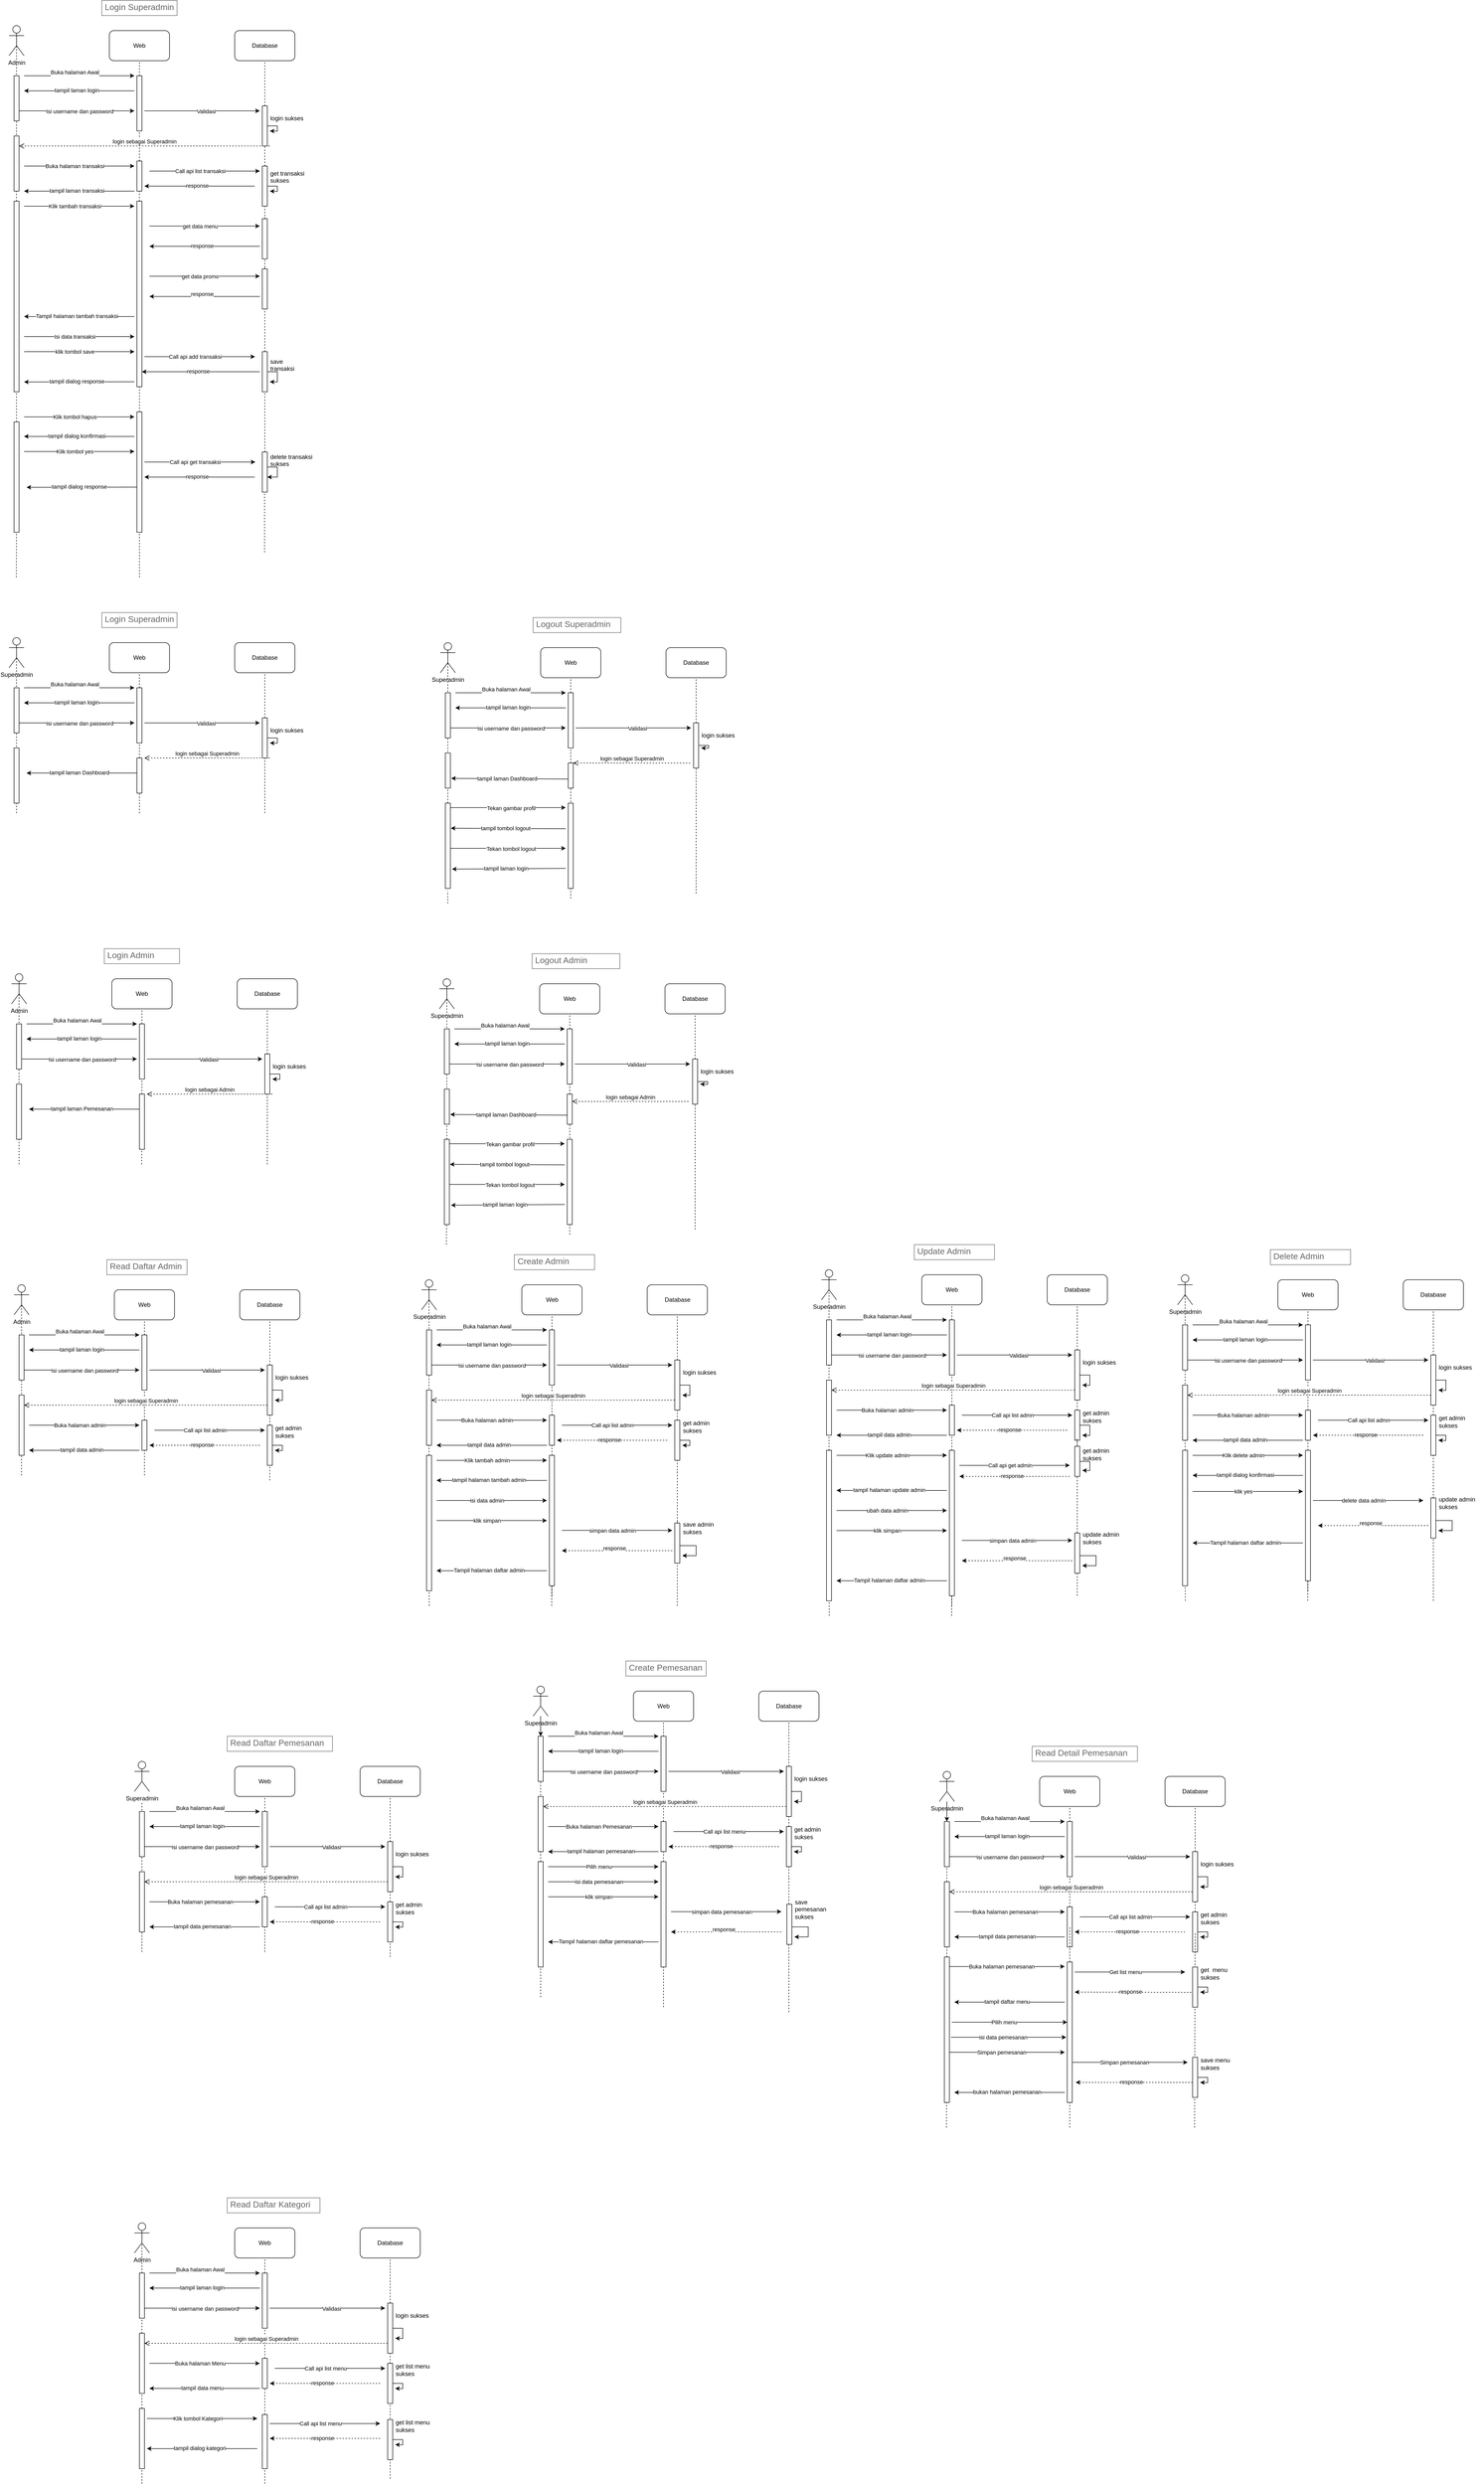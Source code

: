 <mxfile version="24.8.6">
  <diagram name="Page-1" id="vzhOR2eHgaGLr1CNi9pj">
    <mxGraphModel dx="2434" dy="2266" grid="1" gridSize="10" guides="1" tooltips="1" connect="1" arrows="1" fold="1" page="1" pageScale="1" pageWidth="850" pageHeight="1100" math="0" shadow="0">
      <root>
        <mxCell id="0" />
        <mxCell id="1" parent="0" />
        <mxCell id="It3_d70ViDj7luGkNstU-1405" value="" style="endArrow=none;dashed=1;html=1;rounded=0;" edge="1" parent="1">
          <mxGeometry width="50" height="50" relative="1" as="geometry">
            <mxPoint x="-465" y="3890" as="sourcePoint" />
            <mxPoint x="-465" y="3590" as="targetPoint" />
          </mxGeometry>
        </mxCell>
        <mxCell id="It3_d70ViDj7luGkNstU-853" value="" style="endArrow=none;dashed=1;html=1;rounded=0;entryX=0.5;entryY=0.5;entryDx=0;entryDy=0;entryPerimeter=0;verticalAlign=middle;horizontal=1;" edge="1" parent="1" target="It3_d70ViDj7luGkNstU-586">
          <mxGeometry width="50" height="50" relative="1" as="geometry">
            <mxPoint x="-705" y="2940" as="sourcePoint" />
            <mxPoint x="-705" y="2900" as="targetPoint" />
          </mxGeometry>
        </mxCell>
        <mxCell id="qMm-3vZ8i6C3AjNv5jlR-77" value="&lt;div&gt;Superadmin&lt;br&gt;&lt;/div&gt;&lt;div&gt;&lt;br&gt;&lt;/div&gt;" style="shape=umlActor;verticalLabelPosition=bottom;verticalAlign=top;html=1;outlineConnect=0;" parent="1" vertex="1">
          <mxGeometry x="-730" y="1270" width="30" height="60" as="geometry" />
        </mxCell>
        <mxCell id="qMm-3vZ8i6C3AjNv5jlR-78" value="" style="endArrow=none;dashed=1;html=1;rounded=0;entryX=0.5;entryY=0.5;entryDx=0;entryDy=0;entryPerimeter=0;" parent="1" target="qMm-3vZ8i6C3AjNv5jlR-77" edge="1">
          <mxGeometry width="50" height="50" relative="1" as="geometry">
            <mxPoint x="-715" y="1620" as="sourcePoint" />
            <mxPoint x="-480" y="1350" as="targetPoint" />
          </mxGeometry>
        </mxCell>
        <mxCell id="qMm-3vZ8i6C3AjNv5jlR-79" value="" style="rounded=0;whiteSpace=wrap;html=1;" parent="1" vertex="1">
          <mxGeometry x="-720" y="1370" width="10" height="90" as="geometry" />
        </mxCell>
        <mxCell id="qMm-3vZ8i6C3AjNv5jlR-80" value="" style="endArrow=classic;html=1;rounded=0;" parent="1" edge="1">
          <mxGeometry width="50" height="50" relative="1" as="geometry">
            <mxPoint x="-700" y="1370" as="sourcePoint" />
            <mxPoint x="-480" y="1370" as="targetPoint" />
          </mxGeometry>
        </mxCell>
        <mxCell id="qMm-3vZ8i6C3AjNv5jlR-81" value="&lt;div&gt;Buka halaman Awal&lt;/div&gt;&lt;div&gt;&lt;br&gt;&lt;/div&gt;" style="edgeLabel;html=1;align=center;verticalAlign=middle;resizable=0;points=[];" parent="qMm-3vZ8i6C3AjNv5jlR-80" connectable="0" vertex="1">
          <mxGeometry x="-0.305" relative="1" as="geometry">
            <mxPoint x="24" as="offset" />
          </mxGeometry>
        </mxCell>
        <mxCell id="qMm-3vZ8i6C3AjNv5jlR-82" value="Web" style="rounded=1;whiteSpace=wrap;html=1;" parent="1" vertex="1">
          <mxGeometry x="-530" y="1280" width="120" height="60" as="geometry" />
        </mxCell>
        <mxCell id="qMm-3vZ8i6C3AjNv5jlR-83" value="" style="endArrow=none;dashed=1;html=1;rounded=0;entryX=0.5;entryY=1;entryDx=0;entryDy=0;" parent="1" source="qMm-3vZ8i6C3AjNv5jlR-85" target="qMm-3vZ8i6C3AjNv5jlR-82" edge="1">
          <mxGeometry width="50" height="50" relative="1" as="geometry">
            <mxPoint x="-470" y="1600" as="sourcePoint" />
            <mxPoint x="-460" y="1360" as="targetPoint" />
          </mxGeometry>
        </mxCell>
        <mxCell id="qMm-3vZ8i6C3AjNv5jlR-84" value="" style="endArrow=none;dashed=1;html=1;rounded=0;entryX=0.5;entryY=1;entryDx=0;entryDy=0;" parent="1" source="It3_d70ViDj7luGkNstU-185" target="qMm-3vZ8i6C3AjNv5jlR-85" edge="1">
          <mxGeometry width="50" height="50" relative="1" as="geometry">
            <mxPoint x="-470" y="1620" as="sourcePoint" />
            <mxPoint x="-470" y="1340" as="targetPoint" />
          </mxGeometry>
        </mxCell>
        <mxCell id="qMm-3vZ8i6C3AjNv5jlR-85" value="" style="rounded=0;whiteSpace=wrap;html=1;" parent="1" vertex="1">
          <mxGeometry x="-475" y="1370" width="10" height="110" as="geometry" />
        </mxCell>
        <mxCell id="qMm-3vZ8i6C3AjNv5jlR-86" value="Database" style="rounded=1;whiteSpace=wrap;html=1;" parent="1" vertex="1">
          <mxGeometry x="-280" y="1280" width="120" height="60" as="geometry" />
        </mxCell>
        <mxCell id="qMm-3vZ8i6C3AjNv5jlR-87" value="" style="endArrow=none;dashed=1;html=1;rounded=0;entryX=0.5;entryY=1;entryDx=0;entryDy=0;" parent="1" source="qMm-3vZ8i6C3AjNv5jlR-89" target="qMm-3vZ8i6C3AjNv5jlR-86" edge="1">
          <mxGeometry width="50" height="50" relative="1" as="geometry">
            <mxPoint x="-220" y="1660" as="sourcePoint" />
            <mxPoint x="-360" y="1430" as="targetPoint" />
          </mxGeometry>
        </mxCell>
        <mxCell id="qMm-3vZ8i6C3AjNv5jlR-88" style="edgeStyle=orthogonalEdgeStyle;rounded=0;orthogonalLoop=1;jettySize=auto;html=1;" parent="1" source="qMm-3vZ8i6C3AjNv5jlR-89" edge="1">
          <mxGeometry relative="1" as="geometry">
            <mxPoint x="-210" y="1480" as="targetPoint" />
          </mxGeometry>
        </mxCell>
        <mxCell id="qMm-3vZ8i6C3AjNv5jlR-89" value="" style="rounded=0;whiteSpace=wrap;html=1;" parent="1" vertex="1">
          <mxGeometry x="-225" y="1430" width="10" height="80" as="geometry" />
        </mxCell>
        <mxCell id="qMm-3vZ8i6C3AjNv5jlR-90" value="" style="endArrow=classic;html=1;rounded=0;" parent="1" edge="1">
          <mxGeometry width="50" height="50" relative="1" as="geometry">
            <mxPoint x="-710" y="1440" as="sourcePoint" />
            <mxPoint x="-480" y="1440" as="targetPoint" />
          </mxGeometry>
        </mxCell>
        <mxCell id="qMm-3vZ8i6C3AjNv5jlR-91" value="isi username dan password" style="edgeLabel;html=1;align=center;verticalAlign=middle;resizable=0;points=[];" parent="qMm-3vZ8i6C3AjNv5jlR-90" connectable="0" vertex="1">
          <mxGeometry x="0.049" y="-1" relative="1" as="geometry">
            <mxPoint as="offset" />
          </mxGeometry>
        </mxCell>
        <mxCell id="qMm-3vZ8i6C3AjNv5jlR-92" value="" style="rounded=0;whiteSpace=wrap;html=1;" parent="1" vertex="1">
          <mxGeometry x="-720" y="1490" width="10" height="110" as="geometry" />
        </mxCell>
        <mxCell id="qMm-3vZ8i6C3AjNv5jlR-93" value="" style="endArrow=classic;html=1;rounded=0;" parent="1" edge="1">
          <mxGeometry width="50" height="50" relative="1" as="geometry">
            <mxPoint x="-480" y="1400" as="sourcePoint" />
            <mxPoint x="-700" y="1400" as="targetPoint" />
          </mxGeometry>
        </mxCell>
        <mxCell id="qMm-3vZ8i6C3AjNv5jlR-94" value="&lt;div&gt;tampil laman login&lt;/div&gt;" style="edgeLabel;html=1;align=center;verticalAlign=middle;resizable=0;points=[];" parent="qMm-3vZ8i6C3AjNv5jlR-93" connectable="0" vertex="1">
          <mxGeometry x="0.049" y="-1" relative="1" as="geometry">
            <mxPoint as="offset" />
          </mxGeometry>
        </mxCell>
        <mxCell id="qMm-3vZ8i6C3AjNv5jlR-95" value="" style="endArrow=classic;html=1;rounded=0;" parent="1" edge="1">
          <mxGeometry width="50" height="50" relative="1" as="geometry">
            <mxPoint x="-460" y="1440" as="sourcePoint" />
            <mxPoint x="-230" y="1440" as="targetPoint" />
          </mxGeometry>
        </mxCell>
        <mxCell id="qMm-3vZ8i6C3AjNv5jlR-96" value="&lt;div&gt;Validasi&lt;/div&gt;" style="edgeLabel;html=1;align=center;verticalAlign=middle;resizable=0;points=[];" parent="qMm-3vZ8i6C3AjNv5jlR-95" connectable="0" vertex="1">
          <mxGeometry x="-0.372" y="-1" relative="1" as="geometry">
            <mxPoint x="51" as="offset" />
          </mxGeometry>
        </mxCell>
        <mxCell id="qMm-3vZ8i6C3AjNv5jlR-97" value="" style="endArrow=none;dashed=1;html=1;rounded=0;entryX=0.5;entryY=1;entryDx=0;entryDy=0;" parent="1" target="qMm-3vZ8i6C3AjNv5jlR-89" edge="1">
          <mxGeometry width="50" height="50" relative="1" as="geometry">
            <mxPoint x="-220" y="1620" as="sourcePoint" />
            <mxPoint x="-480" y="1460" as="targetPoint" />
          </mxGeometry>
        </mxCell>
        <mxCell id="qMm-3vZ8i6C3AjNv5jlR-98" value="login sukses" style="text;strokeColor=none;fillColor=none;align=left;verticalAlign=middle;spacingLeft=4;spacingRight=4;overflow=hidden;points=[[0,0.5],[1,0.5]];portConstraint=eastwest;rotatable=0;whiteSpace=wrap;html=1;" parent="1" vertex="1">
          <mxGeometry x="-215" y="1440" width="80" height="30" as="geometry" />
        </mxCell>
        <mxCell id="qMm-3vZ8i6C3AjNv5jlR-101" value="&lt;div&gt;login sebagai Superadmin&lt;/div&gt;" style="html=1;verticalAlign=bottom;endArrow=open;dashed=1;endSize=8;curved=0;rounded=0;" parent="1" edge="1">
          <mxGeometry relative="1" as="geometry">
            <mxPoint x="-210" y="1510" as="sourcePoint" />
            <mxPoint x="-460" y="1510" as="targetPoint" />
          </mxGeometry>
        </mxCell>
        <mxCell id="It3_d70ViDj7luGkNstU-1" value="Login Superadmin" style="strokeWidth=1;shadow=0;dashed=0;align=center;html=1;shape=mxgraph.mockup.text.textBox;fontColor=#666666;align=left;fontSize=17;spacingLeft=4;spacingTop=-3;whiteSpace=wrap;strokeColor=#666666;mainText=" vertex="1" parent="1">
          <mxGeometry x="-545" y="1220" width="150" height="30" as="geometry" />
        </mxCell>
        <mxCell id="It3_d70ViDj7luGkNstU-94" value="&lt;div&gt;Admin&lt;/div&gt;&lt;div&gt;&lt;br&gt;&lt;/div&gt;" style="shape=umlActor;verticalLabelPosition=bottom;verticalAlign=top;html=1;outlineConnect=0;" vertex="1" parent="1">
          <mxGeometry x="-730" y="50" width="30" height="60" as="geometry" />
        </mxCell>
        <mxCell id="It3_d70ViDj7luGkNstU-95" value="" style="endArrow=none;dashed=1;html=1;rounded=0;entryX=0.5;entryY=0.5;entryDx=0;entryDy=0;entryPerimeter=0;" edge="1" parent="1" source="It3_d70ViDj7luGkNstU-137" target="It3_d70ViDj7luGkNstU-94">
          <mxGeometry width="50" height="50" relative="1" as="geometry">
            <mxPoint x="-715" y="630" as="sourcePoint" />
            <mxPoint x="-480" y="130" as="targetPoint" />
          </mxGeometry>
        </mxCell>
        <mxCell id="It3_d70ViDj7luGkNstU-96" value="" style="rounded=0;whiteSpace=wrap;html=1;" vertex="1" parent="1">
          <mxGeometry x="-720" y="150" width="10" height="90" as="geometry" />
        </mxCell>
        <mxCell id="It3_d70ViDj7luGkNstU-97" value="" style="endArrow=classic;html=1;rounded=0;" edge="1" parent="1">
          <mxGeometry width="50" height="50" relative="1" as="geometry">
            <mxPoint x="-700" y="150" as="sourcePoint" />
            <mxPoint x="-480" y="150" as="targetPoint" />
          </mxGeometry>
        </mxCell>
        <mxCell id="It3_d70ViDj7luGkNstU-98" value="&lt;div&gt;Buka halaman Awal&lt;/div&gt;&lt;div&gt;&lt;br&gt;&lt;/div&gt;" style="edgeLabel;html=1;align=center;verticalAlign=middle;resizable=0;points=[];" connectable="0" vertex="1" parent="It3_d70ViDj7luGkNstU-97">
          <mxGeometry x="-0.305" relative="1" as="geometry">
            <mxPoint x="24" as="offset" />
          </mxGeometry>
        </mxCell>
        <mxCell id="It3_d70ViDj7luGkNstU-99" value="Web" style="rounded=1;whiteSpace=wrap;html=1;" vertex="1" parent="1">
          <mxGeometry x="-530" y="60" width="120" height="60" as="geometry" />
        </mxCell>
        <mxCell id="It3_d70ViDj7luGkNstU-100" value="" style="endArrow=none;dashed=1;html=1;rounded=0;entryX=0.5;entryY=1;entryDx=0;entryDy=0;" edge="1" parent="1" source="It3_d70ViDj7luGkNstU-102" target="It3_d70ViDj7luGkNstU-99">
          <mxGeometry width="50" height="50" relative="1" as="geometry">
            <mxPoint x="-470" y="380" as="sourcePoint" />
            <mxPoint x="-460" y="140" as="targetPoint" />
          </mxGeometry>
        </mxCell>
        <mxCell id="It3_d70ViDj7luGkNstU-101" value="" style="endArrow=none;dashed=1;html=1;rounded=0;entryX=0.5;entryY=1;entryDx=0;entryDy=0;" edge="1" parent="1" source="It3_d70ViDj7luGkNstU-117" target="It3_d70ViDj7luGkNstU-102">
          <mxGeometry width="50" height="50" relative="1" as="geometry">
            <mxPoint x="-470" y="490" as="sourcePoint" />
            <mxPoint x="-470" y="120" as="targetPoint" />
          </mxGeometry>
        </mxCell>
        <mxCell id="It3_d70ViDj7luGkNstU-102" value="" style="rounded=0;whiteSpace=wrap;html=1;" vertex="1" parent="1">
          <mxGeometry x="-475" y="150" width="10" height="110" as="geometry" />
        </mxCell>
        <mxCell id="It3_d70ViDj7luGkNstU-103" value="Database" style="rounded=1;whiteSpace=wrap;html=1;" vertex="1" parent="1">
          <mxGeometry x="-280" y="60" width="120" height="60" as="geometry" />
        </mxCell>
        <mxCell id="It3_d70ViDj7luGkNstU-104" value="" style="endArrow=none;dashed=1;html=1;rounded=0;entryX=0.5;entryY=1;entryDx=0;entryDy=0;" edge="1" parent="1" source="It3_d70ViDj7luGkNstU-106" target="It3_d70ViDj7luGkNstU-103">
          <mxGeometry width="50" height="50" relative="1" as="geometry">
            <mxPoint x="-220" y="440" as="sourcePoint" />
            <mxPoint x="-360" y="210" as="targetPoint" />
          </mxGeometry>
        </mxCell>
        <mxCell id="It3_d70ViDj7luGkNstU-105" style="edgeStyle=orthogonalEdgeStyle;rounded=0;orthogonalLoop=1;jettySize=auto;html=1;" edge="1" parent="1" source="It3_d70ViDj7luGkNstU-106">
          <mxGeometry relative="1" as="geometry">
            <mxPoint x="-210" y="260" as="targetPoint" />
          </mxGeometry>
        </mxCell>
        <mxCell id="It3_d70ViDj7luGkNstU-106" value="" style="rounded=0;whiteSpace=wrap;html=1;" vertex="1" parent="1">
          <mxGeometry x="-225" y="210" width="10" height="80" as="geometry" />
        </mxCell>
        <mxCell id="It3_d70ViDj7luGkNstU-107" value="" style="endArrow=classic;html=1;rounded=0;" edge="1" parent="1">
          <mxGeometry width="50" height="50" relative="1" as="geometry">
            <mxPoint x="-710" y="220" as="sourcePoint" />
            <mxPoint x="-480" y="220" as="targetPoint" />
          </mxGeometry>
        </mxCell>
        <mxCell id="It3_d70ViDj7luGkNstU-108" value="isi username dan password" style="edgeLabel;html=1;align=center;verticalAlign=middle;resizable=0;points=[];" connectable="0" vertex="1" parent="It3_d70ViDj7luGkNstU-107">
          <mxGeometry x="0.049" y="-1" relative="1" as="geometry">
            <mxPoint as="offset" />
          </mxGeometry>
        </mxCell>
        <mxCell id="It3_d70ViDj7luGkNstU-109" value="" style="rounded=0;whiteSpace=wrap;html=1;" vertex="1" parent="1">
          <mxGeometry x="-720" y="270" width="10" height="110" as="geometry" />
        </mxCell>
        <mxCell id="It3_d70ViDj7luGkNstU-110" value="" style="endArrow=classic;html=1;rounded=0;" edge="1" parent="1">
          <mxGeometry width="50" height="50" relative="1" as="geometry">
            <mxPoint x="-480" y="180" as="sourcePoint" />
            <mxPoint x="-700" y="180" as="targetPoint" />
          </mxGeometry>
        </mxCell>
        <mxCell id="It3_d70ViDj7luGkNstU-111" value="&lt;div&gt;tampil laman login&lt;/div&gt;" style="edgeLabel;html=1;align=center;verticalAlign=middle;resizable=0;points=[];" connectable="0" vertex="1" parent="It3_d70ViDj7luGkNstU-110">
          <mxGeometry x="0.049" y="-1" relative="1" as="geometry">
            <mxPoint as="offset" />
          </mxGeometry>
        </mxCell>
        <mxCell id="It3_d70ViDj7luGkNstU-112" value="" style="endArrow=classic;html=1;rounded=0;" edge="1" parent="1">
          <mxGeometry width="50" height="50" relative="1" as="geometry">
            <mxPoint x="-460" y="220" as="sourcePoint" />
            <mxPoint x="-230" y="220" as="targetPoint" />
          </mxGeometry>
        </mxCell>
        <mxCell id="It3_d70ViDj7luGkNstU-113" value="&lt;div&gt;Validasi&lt;/div&gt;" style="edgeLabel;html=1;align=center;verticalAlign=middle;resizable=0;points=[];" connectable="0" vertex="1" parent="It3_d70ViDj7luGkNstU-112">
          <mxGeometry x="-0.372" y="-1" relative="1" as="geometry">
            <mxPoint x="51" as="offset" />
          </mxGeometry>
        </mxCell>
        <mxCell id="It3_d70ViDj7luGkNstU-114" value="" style="endArrow=none;dashed=1;html=1;rounded=0;entryX=0.5;entryY=1;entryDx=0;entryDy=0;" edge="1" parent="1" source="It3_d70ViDj7luGkNstU-146" target="It3_d70ViDj7luGkNstU-106">
          <mxGeometry width="50" height="50" relative="1" as="geometry">
            <mxPoint x="-220" y="630" as="sourcePoint" />
            <mxPoint x="-480" y="240" as="targetPoint" />
          </mxGeometry>
        </mxCell>
        <mxCell id="It3_d70ViDj7luGkNstU-115" value="login sukses" style="text;strokeColor=none;fillColor=none;align=left;verticalAlign=middle;spacingLeft=4;spacingRight=4;overflow=hidden;points=[[0,0.5],[1,0.5]];portConstraint=eastwest;rotatable=0;whiteSpace=wrap;html=1;" vertex="1" parent="1">
          <mxGeometry x="-215" y="220" width="80" height="30" as="geometry" />
        </mxCell>
        <mxCell id="It3_d70ViDj7luGkNstU-116" value="" style="endArrow=none;dashed=1;html=1;rounded=0;entryX=0.5;entryY=1;entryDx=0;entryDy=0;" edge="1" parent="1" source="It3_d70ViDj7luGkNstU-126" target="It3_d70ViDj7luGkNstU-117">
          <mxGeometry width="50" height="50" relative="1" as="geometry">
            <mxPoint x="-470" y="490" as="sourcePoint" />
            <mxPoint x="-470" y="230" as="targetPoint" />
          </mxGeometry>
        </mxCell>
        <mxCell id="It3_d70ViDj7luGkNstU-117" value="" style="rounded=0;whiteSpace=wrap;html=1;" vertex="1" parent="1">
          <mxGeometry x="-475" y="320" width="10" height="60" as="geometry" />
        </mxCell>
        <mxCell id="It3_d70ViDj7luGkNstU-118" value="&lt;div&gt;login sebagai Superadmin&lt;/div&gt;" style="html=1;verticalAlign=bottom;endArrow=open;dashed=1;endSize=8;curved=0;rounded=0;entryX=1;entryY=0;entryDx=0;entryDy=0;" edge="1" parent="1">
          <mxGeometry relative="1" as="geometry">
            <mxPoint x="-210" y="290" as="sourcePoint" />
            <mxPoint x="-710" y="290" as="targetPoint" />
          </mxGeometry>
        </mxCell>
        <mxCell id="It3_d70ViDj7luGkNstU-119" value="" style="endArrow=classic;html=1;rounded=0;" edge="1" parent="1">
          <mxGeometry width="50" height="50" relative="1" as="geometry">
            <mxPoint x="-700" y="330" as="sourcePoint" />
            <mxPoint x="-480" y="330" as="targetPoint" />
          </mxGeometry>
        </mxCell>
        <mxCell id="It3_d70ViDj7luGkNstU-120" value="&lt;div&gt;Buka halaman transaksi&lt;br&gt;&lt;/div&gt;" style="edgeLabel;html=1;align=center;verticalAlign=middle;resizable=0;points=[];" connectable="0" vertex="1" parent="It3_d70ViDj7luGkNstU-119">
          <mxGeometry x="-0.305" relative="1" as="geometry">
            <mxPoint x="24" as="offset" />
          </mxGeometry>
        </mxCell>
        <mxCell id="It3_d70ViDj7luGkNstU-121" value="" style="endArrow=classic;html=1;rounded=0;" edge="1" parent="1">
          <mxGeometry width="50" height="50" relative="1" as="geometry">
            <mxPoint x="-480" y="380" as="sourcePoint" />
            <mxPoint x="-700" y="380" as="targetPoint" />
          </mxGeometry>
        </mxCell>
        <mxCell id="It3_d70ViDj7luGkNstU-122" value="&lt;div&gt;tampil laman transaksi&lt;/div&gt;" style="edgeLabel;html=1;align=center;verticalAlign=middle;resizable=0;points=[];" connectable="0" vertex="1" parent="It3_d70ViDj7luGkNstU-121">
          <mxGeometry x="0.049" y="-1" relative="1" as="geometry">
            <mxPoint as="offset" />
          </mxGeometry>
        </mxCell>
        <mxCell id="It3_d70ViDj7luGkNstU-123" value="" style="endArrow=classic;html=1;rounded=0;" edge="1" parent="1">
          <mxGeometry width="50" height="50" relative="1" as="geometry">
            <mxPoint x="-700" y="410" as="sourcePoint" />
            <mxPoint x="-480" y="410" as="targetPoint" />
          </mxGeometry>
        </mxCell>
        <mxCell id="It3_d70ViDj7luGkNstU-124" value="Klik tambah transaksi" style="edgeLabel;html=1;align=center;verticalAlign=middle;resizable=0;points=[];" connectable="0" vertex="1" parent="It3_d70ViDj7luGkNstU-123">
          <mxGeometry x="-0.305" relative="1" as="geometry">
            <mxPoint x="24" as="offset" />
          </mxGeometry>
        </mxCell>
        <mxCell id="It3_d70ViDj7luGkNstU-125" value="" style="endArrow=none;dashed=1;html=1;rounded=0;entryX=0.5;entryY=1;entryDx=0;entryDy=0;" edge="1" parent="1">
          <mxGeometry width="50" height="50" relative="1" as="geometry">
            <mxPoint x="-470" y="1150" as="sourcePoint" />
            <mxPoint x="-470" y="760" as="targetPoint" />
          </mxGeometry>
        </mxCell>
        <mxCell id="It3_d70ViDj7luGkNstU-126" value="" style="rounded=0;whiteSpace=wrap;html=1;" vertex="1" parent="1">
          <mxGeometry x="-475" y="400" width="10" height="370" as="geometry" />
        </mxCell>
        <mxCell id="It3_d70ViDj7luGkNstU-127" value="" style="endArrow=classic;html=1;rounded=0;" edge="1" parent="1">
          <mxGeometry width="50" height="50" relative="1" as="geometry">
            <mxPoint x="-480" y="630" as="sourcePoint" />
            <mxPoint x="-700" y="630" as="targetPoint" />
          </mxGeometry>
        </mxCell>
        <mxCell id="It3_d70ViDj7luGkNstU-128" value="Tampil halaman tambah transaksi" style="edgeLabel;html=1;align=center;verticalAlign=middle;resizable=0;points=[];" connectable="0" vertex="1" parent="It3_d70ViDj7luGkNstU-127">
          <mxGeometry x="0.049" y="-1" relative="1" as="geometry">
            <mxPoint as="offset" />
          </mxGeometry>
        </mxCell>
        <mxCell id="It3_d70ViDj7luGkNstU-129" value="" style="endArrow=classic;html=1;rounded=0;" edge="1" parent="1">
          <mxGeometry width="50" height="50" relative="1" as="geometry">
            <mxPoint x="-700" y="670" as="sourcePoint" />
            <mxPoint x="-480" y="670" as="targetPoint" />
          </mxGeometry>
        </mxCell>
        <mxCell id="It3_d70ViDj7luGkNstU-130" value="&lt;div&gt;Isi data transaksi&lt;/div&gt;" style="edgeLabel;html=1;align=center;verticalAlign=middle;resizable=0;points=[];" connectable="0" vertex="1" parent="It3_d70ViDj7luGkNstU-129">
          <mxGeometry x="-0.305" relative="1" as="geometry">
            <mxPoint x="24" as="offset" />
          </mxGeometry>
        </mxCell>
        <mxCell id="It3_d70ViDj7luGkNstU-131" value="" style="endArrow=classic;html=1;rounded=0;" edge="1" parent="1">
          <mxGeometry width="50" height="50" relative="1" as="geometry">
            <mxPoint x="-700" y="700" as="sourcePoint" />
            <mxPoint x="-480" y="700" as="targetPoint" />
          </mxGeometry>
        </mxCell>
        <mxCell id="It3_d70ViDj7luGkNstU-132" value="&lt;div&gt;klik tombol save&lt;/div&gt;" style="edgeLabel;html=1;align=center;verticalAlign=middle;resizable=0;points=[];" connectable="0" vertex="1" parent="It3_d70ViDj7luGkNstU-131">
          <mxGeometry x="-0.305" relative="1" as="geometry">
            <mxPoint x="24" as="offset" />
          </mxGeometry>
        </mxCell>
        <mxCell id="It3_d70ViDj7luGkNstU-133" value="" style="endArrow=none;dashed=1;html=1;rounded=0;entryX=0.5;entryY=1;entryDx=0;entryDy=0;" edge="1" parent="1" source="It3_d70ViDj7luGkNstU-159" target="It3_d70ViDj7luGkNstU-135">
          <mxGeometry width="50" height="50" relative="1" as="geometry">
            <mxPoint x="-220" y="1020" as="sourcePoint" />
            <mxPoint x="-220" y="470" as="targetPoint" />
          </mxGeometry>
        </mxCell>
        <mxCell id="It3_d70ViDj7luGkNstU-134" style="edgeStyle=orthogonalEdgeStyle;rounded=0;orthogonalLoop=1;jettySize=auto;html=1;" edge="1" parent="1" source="It3_d70ViDj7luGkNstU-135">
          <mxGeometry relative="1" as="geometry">
            <mxPoint x="-210" y="760" as="targetPoint" />
          </mxGeometry>
        </mxCell>
        <mxCell id="It3_d70ViDj7luGkNstU-135" value="" style="rounded=0;whiteSpace=wrap;html=1;" vertex="1" parent="1">
          <mxGeometry x="-225" y="700" width="10" height="80" as="geometry" />
        </mxCell>
        <mxCell id="It3_d70ViDj7luGkNstU-136" value="" style="endArrow=none;dashed=1;html=1;rounded=0;entryX=0.5;entryY=0.5;entryDx=0;entryDy=0;entryPerimeter=0;" edge="1" parent="1" source="It3_d70ViDj7luGkNstU-149">
          <mxGeometry width="50" height="50" relative="1" as="geometry">
            <mxPoint x="-715" y="970" as="sourcePoint" />
            <mxPoint x="-715" y="650" as="targetPoint" />
          </mxGeometry>
        </mxCell>
        <mxCell id="It3_d70ViDj7luGkNstU-137" value="" style="rounded=0;whiteSpace=wrap;html=1;" vertex="1" parent="1">
          <mxGeometry x="-720" y="400" width="10" height="380" as="geometry" />
        </mxCell>
        <mxCell id="It3_d70ViDj7luGkNstU-138" value="" style="endArrow=classic;html=1;rounded=0;entryX=-0.45;entryY=0.125;entryDx=0;entryDy=0;entryPerimeter=0;" edge="1" parent="1">
          <mxGeometry width="50" height="50" relative="1" as="geometry">
            <mxPoint x="-460" y="710" as="sourcePoint" />
            <mxPoint x="-239.5" y="710" as="targetPoint" />
          </mxGeometry>
        </mxCell>
        <mxCell id="It3_d70ViDj7luGkNstU-139" value="&lt;div&gt;Call api add transaksi&lt;/div&gt;" style="edgeLabel;html=1;align=center;verticalAlign=middle;resizable=0;points=[];" connectable="0" vertex="1" parent="It3_d70ViDj7luGkNstU-138">
          <mxGeometry x="-0.305" relative="1" as="geometry">
            <mxPoint x="24" as="offset" />
          </mxGeometry>
        </mxCell>
        <mxCell id="It3_d70ViDj7luGkNstU-140" value="" style="endArrow=classic;html=1;rounded=0;exitX=0;exitY=0.5;exitDx=0;exitDy=0;" edge="1" parent="1">
          <mxGeometry width="50" height="50" relative="1" as="geometry">
            <mxPoint x="-230" y="740" as="sourcePoint" />
            <mxPoint x="-465" y="740" as="targetPoint" />
          </mxGeometry>
        </mxCell>
        <mxCell id="It3_d70ViDj7luGkNstU-141" value="response" style="edgeLabel;html=1;align=center;verticalAlign=middle;resizable=0;points=[];" connectable="0" vertex="1" parent="It3_d70ViDj7luGkNstU-140">
          <mxGeometry x="0.049" y="-1" relative="1" as="geometry">
            <mxPoint as="offset" />
          </mxGeometry>
        </mxCell>
        <mxCell id="It3_d70ViDj7luGkNstU-142" value="" style="endArrow=classic;html=1;rounded=0;" edge="1" parent="1">
          <mxGeometry width="50" height="50" relative="1" as="geometry">
            <mxPoint x="-480" y="760" as="sourcePoint" />
            <mxPoint x="-700" y="760.42" as="targetPoint" />
          </mxGeometry>
        </mxCell>
        <mxCell id="It3_d70ViDj7luGkNstU-143" value="tampil dialog response" style="edgeLabel;html=1;align=center;verticalAlign=middle;resizable=0;points=[];" connectable="0" vertex="1" parent="It3_d70ViDj7luGkNstU-142">
          <mxGeometry x="0.049" y="-1" relative="1" as="geometry">
            <mxPoint as="offset" />
          </mxGeometry>
        </mxCell>
        <mxCell id="It3_d70ViDj7luGkNstU-144" value="" style="endArrow=none;dashed=1;html=1;rounded=0;entryX=0.5;entryY=1;entryDx=0;entryDy=0;" edge="1" parent="1" source="It3_d70ViDj7luGkNstU-169">
          <mxGeometry width="50" height="50" relative="1" as="geometry">
            <mxPoint x="-220" y="530" as="sourcePoint" />
            <mxPoint x="-220" y="430" as="targetPoint" />
          </mxGeometry>
        </mxCell>
        <mxCell id="It3_d70ViDj7luGkNstU-145" style="edgeStyle=orthogonalEdgeStyle;rounded=0;orthogonalLoop=1;jettySize=auto;html=1;" edge="1" parent="1" source="It3_d70ViDj7luGkNstU-146">
          <mxGeometry relative="1" as="geometry">
            <mxPoint x="-210" y="380" as="targetPoint" />
          </mxGeometry>
        </mxCell>
        <mxCell id="It3_d70ViDj7luGkNstU-146" value="" style="rounded=0;whiteSpace=wrap;html=1;" vertex="1" parent="1">
          <mxGeometry x="-225" y="330" width="10" height="80" as="geometry" />
        </mxCell>
        <mxCell id="It3_d70ViDj7luGkNstU-147" value="" style="endArrow=classic;html=1;rounded=0;" edge="1" parent="1">
          <mxGeometry width="50" height="50" relative="1" as="geometry">
            <mxPoint x="-450" y="340" as="sourcePoint" />
            <mxPoint x="-230" y="340" as="targetPoint" />
          </mxGeometry>
        </mxCell>
        <mxCell id="It3_d70ViDj7luGkNstU-148" value="Call api list transaksi" style="edgeLabel;html=1;align=center;verticalAlign=middle;resizable=0;points=[];" connectable="0" vertex="1" parent="It3_d70ViDj7luGkNstU-147">
          <mxGeometry x="-0.305" relative="1" as="geometry">
            <mxPoint x="24" as="offset" />
          </mxGeometry>
        </mxCell>
        <mxCell id="It3_d70ViDj7luGkNstU-149" value="" style="rounded=0;whiteSpace=wrap;html=1;" vertex="1" parent="1">
          <mxGeometry x="-720" y="840" width="10" height="220" as="geometry" />
        </mxCell>
        <mxCell id="It3_d70ViDj7luGkNstU-150" value="" style="rounded=0;whiteSpace=wrap;html=1;" vertex="1" parent="1">
          <mxGeometry x="-475" y="820" width="10" height="240" as="geometry" />
        </mxCell>
        <mxCell id="It3_d70ViDj7luGkNstU-151" value="" style="endArrow=classic;html=1;rounded=0;" edge="1" parent="1">
          <mxGeometry width="50" height="50" relative="1" as="geometry">
            <mxPoint x="-700" y="830" as="sourcePoint" />
            <mxPoint x="-480" y="830" as="targetPoint" />
          </mxGeometry>
        </mxCell>
        <mxCell id="It3_d70ViDj7luGkNstU-152" value="&lt;div&gt;Klik tombol hapus&lt;br&gt;&lt;/div&gt;" style="edgeLabel;html=1;align=center;verticalAlign=middle;resizable=0;points=[];" connectable="0" vertex="1" parent="It3_d70ViDj7luGkNstU-151">
          <mxGeometry x="-0.305" relative="1" as="geometry">
            <mxPoint x="24" as="offset" />
          </mxGeometry>
        </mxCell>
        <mxCell id="It3_d70ViDj7luGkNstU-153" value="" style="endArrow=classic;html=1;rounded=0;" edge="1" parent="1">
          <mxGeometry width="50" height="50" relative="1" as="geometry">
            <mxPoint x="-240" y="370" as="sourcePoint" />
            <mxPoint x="-460" y="370" as="targetPoint" />
          </mxGeometry>
        </mxCell>
        <mxCell id="It3_d70ViDj7luGkNstU-154" value="response" style="edgeLabel;html=1;align=center;verticalAlign=middle;resizable=0;points=[];" connectable="0" vertex="1" parent="It3_d70ViDj7luGkNstU-153">
          <mxGeometry x="0.049" y="-1" relative="1" as="geometry">
            <mxPoint as="offset" />
          </mxGeometry>
        </mxCell>
        <mxCell id="It3_d70ViDj7luGkNstU-155" value="" style="endArrow=classic;html=1;rounded=0;entryX=-0.45;entryY=0.125;entryDx=0;entryDy=0;entryPerimeter=0;" edge="1" parent="1">
          <mxGeometry width="50" height="50" relative="1" as="geometry">
            <mxPoint x="-460" y="920" as="sourcePoint" />
            <mxPoint x="-239" y="920" as="targetPoint" />
          </mxGeometry>
        </mxCell>
        <mxCell id="It3_d70ViDj7luGkNstU-156" value="Call api get transaksi" style="edgeLabel;html=1;align=center;verticalAlign=middle;resizable=0;points=[];" connectable="0" vertex="1" parent="It3_d70ViDj7luGkNstU-155">
          <mxGeometry x="-0.305" relative="1" as="geometry">
            <mxPoint x="24" as="offset" />
          </mxGeometry>
        </mxCell>
        <mxCell id="It3_d70ViDj7luGkNstU-157" value="" style="endArrow=classic;html=1;rounded=0;" edge="1" parent="1">
          <mxGeometry width="50" height="50" relative="1" as="geometry">
            <mxPoint x="-240" y="950" as="sourcePoint" />
            <mxPoint x="-460" y="950" as="targetPoint" />
          </mxGeometry>
        </mxCell>
        <mxCell id="It3_d70ViDj7luGkNstU-158" value="response" style="edgeLabel;html=1;align=center;verticalAlign=middle;resizable=0;points=[];" connectable="0" vertex="1" parent="It3_d70ViDj7luGkNstU-157">
          <mxGeometry x="0.049" y="-1" relative="1" as="geometry">
            <mxPoint as="offset" />
          </mxGeometry>
        </mxCell>
        <mxCell id="It3_d70ViDj7luGkNstU-159" value="" style="rounded=0;whiteSpace=wrap;html=1;" vertex="1" parent="1">
          <mxGeometry x="-225" y="900" width="10" height="80" as="geometry" />
        </mxCell>
        <mxCell id="It3_d70ViDj7luGkNstU-160" value="get transaksi sukses" style="text;strokeColor=none;fillColor=none;align=left;verticalAlign=middle;spacingLeft=4;spacingRight=4;overflow=hidden;points=[[0,0.5],[1,0.5]];portConstraint=eastwest;rotatable=0;whiteSpace=wrap;html=1;" vertex="1" parent="1">
          <mxGeometry x="-215" y="335" width="80" height="30" as="geometry" />
        </mxCell>
        <mxCell id="It3_d70ViDj7luGkNstU-161" value="save transaksi sukses" style="text;strokeColor=none;fillColor=none;align=left;verticalAlign=middle;spacingLeft=4;spacingRight=4;overflow=hidden;points=[[0,0.5],[1,0.5]];portConstraint=eastwest;rotatable=0;whiteSpace=wrap;html=1;" vertex="1" parent="1">
          <mxGeometry x="-215" y="710" width="80" height="30" as="geometry" />
        </mxCell>
        <mxCell id="It3_d70ViDj7luGkNstU-162" style="edgeStyle=orthogonalEdgeStyle;rounded=0;orthogonalLoop=1;jettySize=auto;html=1;" edge="1" parent="1" source="It3_d70ViDj7luGkNstU-159" target="It3_d70ViDj7luGkNstU-159">
          <mxGeometry relative="1" as="geometry" />
        </mxCell>
        <mxCell id="It3_d70ViDj7luGkNstU-163" value="delete transaksi sukses" style="text;strokeColor=none;fillColor=none;align=left;verticalAlign=middle;spacingLeft=4;spacingRight=4;overflow=hidden;points=[[0,0.5],[1,0.5]];portConstraint=eastwest;rotatable=0;whiteSpace=wrap;html=1;" vertex="1" parent="1">
          <mxGeometry x="-215" y="900" width="105" height="30" as="geometry" />
        </mxCell>
        <mxCell id="It3_d70ViDj7luGkNstU-164" value="" style="endArrow=classic;html=1;rounded=0;" edge="1" parent="1">
          <mxGeometry width="50" height="50" relative="1" as="geometry">
            <mxPoint x="-450" y="449.66" as="sourcePoint" />
            <mxPoint x="-230" y="449.66" as="targetPoint" />
          </mxGeometry>
        </mxCell>
        <mxCell id="It3_d70ViDj7luGkNstU-165" value="get data menu" style="edgeLabel;html=1;align=center;verticalAlign=middle;resizable=0;points=[];" connectable="0" vertex="1" parent="It3_d70ViDj7luGkNstU-164">
          <mxGeometry x="-0.305" relative="1" as="geometry">
            <mxPoint x="24" as="offset" />
          </mxGeometry>
        </mxCell>
        <mxCell id="It3_d70ViDj7luGkNstU-166" value="" style="endArrow=classic;html=1;rounded=0;" edge="1" parent="1">
          <mxGeometry width="50" height="50" relative="1" as="geometry">
            <mxPoint x="-230" y="490" as="sourcePoint" />
            <mxPoint x="-450" y="490" as="targetPoint" />
          </mxGeometry>
        </mxCell>
        <mxCell id="It3_d70ViDj7luGkNstU-167" value="response" style="edgeLabel;html=1;align=center;verticalAlign=middle;resizable=0;points=[];" connectable="0" vertex="1" parent="It3_d70ViDj7luGkNstU-166">
          <mxGeometry x="0.049" y="-1" relative="1" as="geometry">
            <mxPoint as="offset" />
          </mxGeometry>
        </mxCell>
        <mxCell id="It3_d70ViDj7luGkNstU-168" value="" style="endArrow=none;dashed=1;html=1;rounded=0;" edge="1" parent="1" source="It3_d70ViDj7luGkNstU-135" target="It3_d70ViDj7luGkNstU-146">
          <mxGeometry width="50" height="50" relative="1" as="geometry">
            <mxPoint x="-220" y="520" as="sourcePoint" />
            <mxPoint x="-220" y="410" as="targetPoint" />
          </mxGeometry>
        </mxCell>
        <mxCell id="It3_d70ViDj7luGkNstU-169" value="" style="rounded=0;whiteSpace=wrap;html=1;" vertex="1" parent="1">
          <mxGeometry x="-225" y="435" width="10" height="80" as="geometry" />
        </mxCell>
        <mxCell id="It3_d70ViDj7luGkNstU-170" value="" style="endArrow=classic;html=1;rounded=0;" edge="1" parent="1">
          <mxGeometry width="50" height="50" relative="1" as="geometry">
            <mxPoint x="-480" y="869" as="sourcePoint" />
            <mxPoint x="-700" y="869" as="targetPoint" />
          </mxGeometry>
        </mxCell>
        <mxCell id="It3_d70ViDj7luGkNstU-171" value="tampil dialog konfirmasi" style="edgeLabel;html=1;align=center;verticalAlign=middle;resizable=0;points=[];" connectable="0" vertex="1" parent="It3_d70ViDj7luGkNstU-170">
          <mxGeometry x="0.049" y="-1" relative="1" as="geometry">
            <mxPoint as="offset" />
          </mxGeometry>
        </mxCell>
        <mxCell id="It3_d70ViDj7luGkNstU-172" value="" style="endArrow=classic;html=1;rounded=0;" edge="1" parent="1">
          <mxGeometry width="50" height="50" relative="1" as="geometry">
            <mxPoint x="-700" y="899" as="sourcePoint" />
            <mxPoint x="-480" y="899" as="targetPoint" />
          </mxGeometry>
        </mxCell>
        <mxCell id="It3_d70ViDj7luGkNstU-173" value="&lt;div&gt;Klik tombol yes&lt;br&gt;&lt;/div&gt;" style="edgeLabel;html=1;align=center;verticalAlign=middle;resizable=0;points=[];" connectable="0" vertex="1" parent="It3_d70ViDj7luGkNstU-172">
          <mxGeometry x="-0.305" relative="1" as="geometry">
            <mxPoint x="24" as="offset" />
          </mxGeometry>
        </mxCell>
        <mxCell id="It3_d70ViDj7luGkNstU-174" value="" style="endArrow=none;dashed=1;html=1;rounded=0;entryX=0.5;entryY=1;entryDx=0;entryDy=0;" edge="1" parent="1">
          <mxGeometry width="50" height="50" relative="1" as="geometry">
            <mxPoint x="-220.5" y="1100" as="sourcePoint" />
            <mxPoint x="-220.5" y="980" as="targetPoint" />
          </mxGeometry>
        </mxCell>
        <mxCell id="It3_d70ViDj7luGkNstU-175" value="" style="endArrow=classic;html=1;rounded=0;" edge="1" parent="1">
          <mxGeometry width="50" height="50" relative="1" as="geometry">
            <mxPoint x="-475" y="970" as="sourcePoint" />
            <mxPoint x="-695" y="970.42" as="targetPoint" />
          </mxGeometry>
        </mxCell>
        <mxCell id="It3_d70ViDj7luGkNstU-176" value="tampil dialog response" style="edgeLabel;html=1;align=center;verticalAlign=middle;resizable=0;points=[];" connectable="0" vertex="1" parent="It3_d70ViDj7luGkNstU-175">
          <mxGeometry x="0.049" y="-1" relative="1" as="geometry">
            <mxPoint as="offset" />
          </mxGeometry>
        </mxCell>
        <mxCell id="It3_d70ViDj7luGkNstU-177" value="" style="endArrow=none;dashed=1;html=1;rounded=0;entryX=0.5;entryY=1;entryDx=0;entryDy=0;" edge="1" parent="1" target="It3_d70ViDj7luGkNstU-149">
          <mxGeometry width="50" height="50" relative="1" as="geometry">
            <mxPoint x="-715.5" y="1150" as="sourcePoint" />
            <mxPoint x="-715" y="1070" as="targetPoint" />
          </mxGeometry>
        </mxCell>
        <mxCell id="It3_d70ViDj7luGkNstU-178" value="" style="endArrow=none;dashed=1;html=1;rounded=0;entryX=0.5;entryY=1;entryDx=0;entryDy=0;" edge="1" parent="1" source="It3_d70ViDj7luGkNstU-183">
          <mxGeometry width="50" height="50" relative="1" as="geometry">
            <mxPoint x="-220" y="630" as="sourcePoint" />
            <mxPoint x="-220" y="530" as="targetPoint" />
          </mxGeometry>
        </mxCell>
        <mxCell id="It3_d70ViDj7luGkNstU-179" value="" style="endArrow=classic;html=1;rounded=0;" edge="1" parent="1">
          <mxGeometry width="50" height="50" relative="1" as="geometry">
            <mxPoint x="-450" y="549.66" as="sourcePoint" />
            <mxPoint x="-230" y="549.66" as="targetPoint" />
          </mxGeometry>
        </mxCell>
        <mxCell id="It3_d70ViDj7luGkNstU-180" value="get data promo" style="edgeLabel;html=1;align=center;verticalAlign=middle;resizable=0;points=[];" connectable="0" vertex="1" parent="It3_d70ViDj7luGkNstU-179">
          <mxGeometry x="-0.305" relative="1" as="geometry">
            <mxPoint x="24" as="offset" />
          </mxGeometry>
        </mxCell>
        <mxCell id="It3_d70ViDj7luGkNstU-181" value="" style="endArrow=classic;html=1;rounded=0;" edge="1" parent="1">
          <mxGeometry width="50" height="50" relative="1" as="geometry">
            <mxPoint x="-230" y="590" as="sourcePoint" />
            <mxPoint x="-450" y="590" as="targetPoint" />
          </mxGeometry>
        </mxCell>
        <mxCell id="It3_d70ViDj7luGkNstU-182" value="response" style="edgeLabel;html=1;align=center;verticalAlign=middle;resizable=0;points=[];" connectable="0" vertex="1" parent="It3_d70ViDj7luGkNstU-181">
          <mxGeometry x="0.049" y="-1" relative="1" as="geometry">
            <mxPoint y="-4" as="offset" />
          </mxGeometry>
        </mxCell>
        <mxCell id="It3_d70ViDj7luGkNstU-183" value="" style="rounded=0;whiteSpace=wrap;html=1;" vertex="1" parent="1">
          <mxGeometry x="-225" y="535" width="10" height="80" as="geometry" />
        </mxCell>
        <mxCell id="It3_d70ViDj7luGkNstU-184" value="Login Superadmin" style="strokeWidth=1;shadow=0;dashed=0;align=center;html=1;shape=mxgraph.mockup.text.textBox;fontColor=#666666;align=left;fontSize=17;spacingLeft=4;spacingTop=-3;whiteSpace=wrap;strokeColor=#666666;mainText=" vertex="1" parent="1">
          <mxGeometry x="-545" width="150" height="30" as="geometry" />
        </mxCell>
        <mxCell id="It3_d70ViDj7luGkNstU-186" value="" style="endArrow=none;dashed=1;html=1;rounded=0;entryX=0.5;entryY=1;entryDx=0;entryDy=0;" edge="1" parent="1" target="It3_d70ViDj7luGkNstU-185">
          <mxGeometry width="50" height="50" relative="1" as="geometry">
            <mxPoint x="-470" y="1620" as="sourcePoint" />
            <mxPoint x="-470" y="1480" as="targetPoint" />
          </mxGeometry>
        </mxCell>
        <mxCell id="It3_d70ViDj7luGkNstU-185" value="" style="rounded=0;whiteSpace=wrap;html=1;" vertex="1" parent="1">
          <mxGeometry x="-475" y="1510" width="10" height="70" as="geometry" />
        </mxCell>
        <mxCell id="It3_d70ViDj7luGkNstU-187" value="" style="endArrow=classic;html=1;rounded=0;" edge="1" parent="1">
          <mxGeometry width="50" height="50" relative="1" as="geometry">
            <mxPoint x="-475" y="1540" as="sourcePoint" />
            <mxPoint x="-695" y="1540" as="targetPoint" />
          </mxGeometry>
        </mxCell>
        <mxCell id="It3_d70ViDj7luGkNstU-188" value="&lt;div&gt;tampil laman Dashboard&lt;br&gt;&lt;/div&gt;" style="edgeLabel;html=1;align=center;verticalAlign=middle;resizable=0;points=[];" connectable="0" vertex="1" parent="It3_d70ViDj7luGkNstU-187">
          <mxGeometry x="0.049" y="-1" relative="1" as="geometry">
            <mxPoint as="offset" />
          </mxGeometry>
        </mxCell>
        <mxCell id="It3_d70ViDj7luGkNstU-189" value="&lt;div&gt;Admin&lt;/div&gt;&lt;div&gt;&lt;br&gt;&lt;/div&gt;" style="shape=umlActor;verticalLabelPosition=bottom;verticalAlign=top;html=1;outlineConnect=0;" vertex="1" parent="1">
          <mxGeometry x="-725" y="1940" width="30" height="60" as="geometry" />
        </mxCell>
        <mxCell id="It3_d70ViDj7luGkNstU-190" value="" style="endArrow=none;dashed=1;html=1;rounded=0;entryX=0.5;entryY=0.5;entryDx=0;entryDy=0;entryPerimeter=0;" edge="1" parent="1" target="It3_d70ViDj7luGkNstU-189">
          <mxGeometry width="50" height="50" relative="1" as="geometry">
            <mxPoint x="-710" y="2320" as="sourcePoint" />
            <mxPoint x="-475" y="2020" as="targetPoint" />
          </mxGeometry>
        </mxCell>
        <mxCell id="It3_d70ViDj7luGkNstU-191" value="" style="rounded=0;whiteSpace=wrap;html=1;" vertex="1" parent="1">
          <mxGeometry x="-715" y="2040" width="10" height="90" as="geometry" />
        </mxCell>
        <mxCell id="It3_d70ViDj7luGkNstU-192" value="" style="endArrow=classic;html=1;rounded=0;" edge="1" parent="1">
          <mxGeometry width="50" height="50" relative="1" as="geometry">
            <mxPoint x="-695" y="2040" as="sourcePoint" />
            <mxPoint x="-475" y="2040" as="targetPoint" />
          </mxGeometry>
        </mxCell>
        <mxCell id="It3_d70ViDj7luGkNstU-193" value="&lt;div&gt;Buka halaman Awal&lt;/div&gt;&lt;div&gt;&lt;br&gt;&lt;/div&gt;" style="edgeLabel;html=1;align=center;verticalAlign=middle;resizable=0;points=[];" connectable="0" vertex="1" parent="It3_d70ViDj7luGkNstU-192">
          <mxGeometry x="-0.305" relative="1" as="geometry">
            <mxPoint x="24" as="offset" />
          </mxGeometry>
        </mxCell>
        <mxCell id="It3_d70ViDj7luGkNstU-194" value="Web" style="rounded=1;whiteSpace=wrap;html=1;" vertex="1" parent="1">
          <mxGeometry x="-525" y="1950" width="120" height="60" as="geometry" />
        </mxCell>
        <mxCell id="It3_d70ViDj7luGkNstU-195" value="" style="endArrow=none;dashed=1;html=1;rounded=0;entryX=0.5;entryY=1;entryDx=0;entryDy=0;" edge="1" parent="1" source="It3_d70ViDj7luGkNstU-197" target="It3_d70ViDj7luGkNstU-194">
          <mxGeometry width="50" height="50" relative="1" as="geometry">
            <mxPoint x="-465" y="2270" as="sourcePoint" />
            <mxPoint x="-455" y="2030" as="targetPoint" />
          </mxGeometry>
        </mxCell>
        <mxCell id="It3_d70ViDj7luGkNstU-196" value="" style="endArrow=none;dashed=1;html=1;rounded=0;entryX=0.5;entryY=1;entryDx=0;entryDy=0;" edge="1" parent="1" source="It3_d70ViDj7luGkNstU-214" target="It3_d70ViDj7luGkNstU-197">
          <mxGeometry width="50" height="50" relative="1" as="geometry">
            <mxPoint x="-465" y="2290" as="sourcePoint" />
            <mxPoint x="-465" y="2010" as="targetPoint" />
          </mxGeometry>
        </mxCell>
        <mxCell id="It3_d70ViDj7luGkNstU-197" value="" style="rounded=0;whiteSpace=wrap;html=1;" vertex="1" parent="1">
          <mxGeometry x="-470" y="2040" width="10" height="110" as="geometry" />
        </mxCell>
        <mxCell id="It3_d70ViDj7luGkNstU-198" value="Database" style="rounded=1;whiteSpace=wrap;html=1;" vertex="1" parent="1">
          <mxGeometry x="-275" y="1950" width="120" height="60" as="geometry" />
        </mxCell>
        <mxCell id="It3_d70ViDj7luGkNstU-199" value="" style="endArrow=none;dashed=1;html=1;rounded=0;entryX=0.5;entryY=1;entryDx=0;entryDy=0;" edge="1" parent="1" source="It3_d70ViDj7luGkNstU-201" target="It3_d70ViDj7luGkNstU-198">
          <mxGeometry width="50" height="50" relative="1" as="geometry">
            <mxPoint x="-215" y="2330" as="sourcePoint" />
            <mxPoint x="-355" y="2100" as="targetPoint" />
          </mxGeometry>
        </mxCell>
        <mxCell id="It3_d70ViDj7luGkNstU-200" style="edgeStyle=orthogonalEdgeStyle;rounded=0;orthogonalLoop=1;jettySize=auto;html=1;" edge="1" parent="1" source="It3_d70ViDj7luGkNstU-201">
          <mxGeometry relative="1" as="geometry">
            <mxPoint x="-205" y="2150" as="targetPoint" />
          </mxGeometry>
        </mxCell>
        <mxCell id="It3_d70ViDj7luGkNstU-201" value="" style="rounded=0;whiteSpace=wrap;html=1;" vertex="1" parent="1">
          <mxGeometry x="-220" y="2100" width="10" height="80" as="geometry" />
        </mxCell>
        <mxCell id="It3_d70ViDj7luGkNstU-202" value="" style="endArrow=classic;html=1;rounded=0;" edge="1" parent="1">
          <mxGeometry width="50" height="50" relative="1" as="geometry">
            <mxPoint x="-705" y="2110" as="sourcePoint" />
            <mxPoint x="-475" y="2110" as="targetPoint" />
          </mxGeometry>
        </mxCell>
        <mxCell id="It3_d70ViDj7luGkNstU-203" value="isi username dan password" style="edgeLabel;html=1;align=center;verticalAlign=middle;resizable=0;points=[];" connectable="0" vertex="1" parent="It3_d70ViDj7luGkNstU-202">
          <mxGeometry x="0.049" y="-1" relative="1" as="geometry">
            <mxPoint as="offset" />
          </mxGeometry>
        </mxCell>
        <mxCell id="It3_d70ViDj7luGkNstU-204" value="" style="rounded=0;whiteSpace=wrap;html=1;" vertex="1" parent="1">
          <mxGeometry x="-715" y="2160" width="10" height="110" as="geometry" />
        </mxCell>
        <mxCell id="It3_d70ViDj7luGkNstU-205" value="" style="endArrow=classic;html=1;rounded=0;" edge="1" parent="1">
          <mxGeometry width="50" height="50" relative="1" as="geometry">
            <mxPoint x="-475" y="2070" as="sourcePoint" />
            <mxPoint x="-695" y="2070" as="targetPoint" />
          </mxGeometry>
        </mxCell>
        <mxCell id="It3_d70ViDj7luGkNstU-206" value="&lt;div&gt;tampil laman login&lt;/div&gt;" style="edgeLabel;html=1;align=center;verticalAlign=middle;resizable=0;points=[];" connectable="0" vertex="1" parent="It3_d70ViDj7luGkNstU-205">
          <mxGeometry x="0.049" y="-1" relative="1" as="geometry">
            <mxPoint as="offset" />
          </mxGeometry>
        </mxCell>
        <mxCell id="It3_d70ViDj7luGkNstU-207" value="" style="endArrow=classic;html=1;rounded=0;" edge="1" parent="1">
          <mxGeometry width="50" height="50" relative="1" as="geometry">
            <mxPoint x="-455" y="2110" as="sourcePoint" />
            <mxPoint x="-225" y="2110" as="targetPoint" />
          </mxGeometry>
        </mxCell>
        <mxCell id="It3_d70ViDj7luGkNstU-208" value="&lt;div&gt;Validasi&lt;/div&gt;" style="edgeLabel;html=1;align=center;verticalAlign=middle;resizable=0;points=[];" connectable="0" vertex="1" parent="It3_d70ViDj7luGkNstU-207">
          <mxGeometry x="-0.372" y="-1" relative="1" as="geometry">
            <mxPoint x="51" as="offset" />
          </mxGeometry>
        </mxCell>
        <mxCell id="It3_d70ViDj7luGkNstU-209" value="" style="endArrow=none;dashed=1;html=1;rounded=0;entryX=0.5;entryY=1;entryDx=0;entryDy=0;" edge="1" parent="1" target="It3_d70ViDj7luGkNstU-201">
          <mxGeometry width="50" height="50" relative="1" as="geometry">
            <mxPoint x="-215" y="2320" as="sourcePoint" />
            <mxPoint x="-475" y="2130" as="targetPoint" />
          </mxGeometry>
        </mxCell>
        <mxCell id="It3_d70ViDj7luGkNstU-210" value="login sukses" style="text;strokeColor=none;fillColor=none;align=left;verticalAlign=middle;spacingLeft=4;spacingRight=4;overflow=hidden;points=[[0,0.5],[1,0.5]];portConstraint=eastwest;rotatable=0;whiteSpace=wrap;html=1;" vertex="1" parent="1">
          <mxGeometry x="-210" y="2110" width="80" height="30" as="geometry" />
        </mxCell>
        <mxCell id="It3_d70ViDj7luGkNstU-211" value="&lt;div&gt;login sebagai Admin&lt;br&gt;&lt;/div&gt;" style="html=1;verticalAlign=bottom;endArrow=open;dashed=1;endSize=8;curved=0;rounded=0;" edge="1" parent="1">
          <mxGeometry relative="1" as="geometry">
            <mxPoint x="-205" y="2180" as="sourcePoint" />
            <mxPoint x="-455" y="2180" as="targetPoint" />
          </mxGeometry>
        </mxCell>
        <mxCell id="It3_d70ViDj7luGkNstU-212" value="Login Admin" style="strokeWidth=1;shadow=0;dashed=0;align=center;html=1;shape=mxgraph.mockup.text.textBox;fontColor=#666666;align=left;fontSize=17;spacingLeft=4;spacingTop=-3;whiteSpace=wrap;strokeColor=#666666;mainText=" vertex="1" parent="1">
          <mxGeometry x="-540" y="1890" width="150" height="30" as="geometry" />
        </mxCell>
        <mxCell id="It3_d70ViDj7luGkNstU-213" value="" style="endArrow=none;dashed=1;html=1;rounded=0;entryX=0.5;entryY=1;entryDx=0;entryDy=0;" edge="1" parent="1" target="It3_d70ViDj7luGkNstU-214">
          <mxGeometry width="50" height="50" relative="1" as="geometry">
            <mxPoint x="-465" y="2290" as="sourcePoint" />
            <mxPoint x="-465" y="2150" as="targetPoint" />
          </mxGeometry>
        </mxCell>
        <mxCell id="It3_d70ViDj7luGkNstU-214" value="" style="rounded=0;whiteSpace=wrap;html=1;" vertex="1" parent="1">
          <mxGeometry x="-470" y="2180" width="10" height="110" as="geometry" />
        </mxCell>
        <mxCell id="It3_d70ViDj7luGkNstU-215" value="" style="endArrow=classic;html=1;rounded=0;" edge="1" parent="1">
          <mxGeometry width="50" height="50" relative="1" as="geometry">
            <mxPoint x="-470" y="2210" as="sourcePoint" />
            <mxPoint x="-690" y="2210" as="targetPoint" />
          </mxGeometry>
        </mxCell>
        <mxCell id="It3_d70ViDj7luGkNstU-216" value="&lt;div&gt;tampil laman Pemesanan&lt;br&gt;&lt;/div&gt;" style="edgeLabel;html=1;align=center;verticalAlign=middle;resizable=0;points=[];" connectable="0" vertex="1" parent="It3_d70ViDj7luGkNstU-215">
          <mxGeometry x="0.049" y="-1" relative="1" as="geometry">
            <mxPoint as="offset" />
          </mxGeometry>
        </mxCell>
        <mxCell id="It3_d70ViDj7luGkNstU-218" value="" style="endArrow=none;dashed=1;html=1;rounded=0;entryX=0.5;entryY=1;entryDx=0;entryDy=0;" edge="1" parent="1">
          <mxGeometry width="50" height="50" relative="1" as="geometry">
            <mxPoint x="-465.34" y="2320" as="sourcePoint" />
            <mxPoint x="-465.34" y="2290" as="targetPoint" />
          </mxGeometry>
        </mxCell>
        <mxCell id="It3_d70ViDj7luGkNstU-422" value="&lt;div&gt;Superadmin&lt;br&gt;&lt;/div&gt;&lt;div&gt;&lt;br&gt;&lt;/div&gt;" style="shape=umlActor;verticalLabelPosition=bottom;verticalAlign=top;html=1;outlineConnect=0;" vertex="1" parent="1">
          <mxGeometry x="130" y="1280" width="30" height="60" as="geometry" />
        </mxCell>
        <mxCell id="It3_d70ViDj7luGkNstU-423" value="" style="endArrow=none;dashed=1;html=1;rounded=0;entryX=0.5;entryY=0.5;entryDx=0;entryDy=0;entryPerimeter=0;" edge="1" parent="1" target="It3_d70ViDj7luGkNstU-422">
          <mxGeometry width="50" height="50" relative="1" as="geometry">
            <mxPoint x="145" y="1630" as="sourcePoint" />
            <mxPoint x="380" y="1360" as="targetPoint" />
          </mxGeometry>
        </mxCell>
        <mxCell id="It3_d70ViDj7luGkNstU-424" value="" style="rounded=0;whiteSpace=wrap;html=1;" vertex="1" parent="1">
          <mxGeometry x="140" y="1380" width="10" height="90" as="geometry" />
        </mxCell>
        <mxCell id="It3_d70ViDj7luGkNstU-425" value="" style="endArrow=classic;html=1;rounded=0;" edge="1" parent="1">
          <mxGeometry width="50" height="50" relative="1" as="geometry">
            <mxPoint x="160" y="1380" as="sourcePoint" />
            <mxPoint x="380" y="1380" as="targetPoint" />
          </mxGeometry>
        </mxCell>
        <mxCell id="It3_d70ViDj7luGkNstU-426" value="&lt;div&gt;Buka halaman Awal&lt;/div&gt;&lt;div&gt;&lt;br&gt;&lt;/div&gt;" style="edgeLabel;html=1;align=center;verticalAlign=middle;resizable=0;points=[];" connectable="0" vertex="1" parent="It3_d70ViDj7luGkNstU-425">
          <mxGeometry x="-0.305" relative="1" as="geometry">
            <mxPoint x="24" as="offset" />
          </mxGeometry>
        </mxCell>
        <mxCell id="It3_d70ViDj7luGkNstU-427" value="Web" style="rounded=1;whiteSpace=wrap;html=1;" vertex="1" parent="1">
          <mxGeometry x="330" y="1290" width="120" height="60" as="geometry" />
        </mxCell>
        <mxCell id="It3_d70ViDj7luGkNstU-428" value="" style="endArrow=none;dashed=1;html=1;rounded=0;entryX=0.5;entryY=1;entryDx=0;entryDy=0;" edge="1" parent="1" source="It3_d70ViDj7luGkNstU-430" target="It3_d70ViDj7luGkNstU-427">
          <mxGeometry width="50" height="50" relative="1" as="geometry">
            <mxPoint x="390" y="1610" as="sourcePoint" />
            <mxPoint x="400" y="1370" as="targetPoint" />
          </mxGeometry>
        </mxCell>
        <mxCell id="It3_d70ViDj7luGkNstU-429" value="" style="endArrow=none;dashed=1;html=1;rounded=0;entryX=0.5;entryY=1;entryDx=0;entryDy=0;" edge="1" parent="1" source="It3_d70ViDj7luGkNstU-447" target="It3_d70ViDj7luGkNstU-430">
          <mxGeometry width="50" height="50" relative="1" as="geometry">
            <mxPoint x="390" y="1630" as="sourcePoint" />
            <mxPoint x="390" y="1350" as="targetPoint" />
          </mxGeometry>
        </mxCell>
        <mxCell id="It3_d70ViDj7luGkNstU-430" value="" style="rounded=0;whiteSpace=wrap;html=1;" vertex="1" parent="1">
          <mxGeometry x="385" y="1380" width="10" height="110" as="geometry" />
        </mxCell>
        <mxCell id="It3_d70ViDj7luGkNstU-431" value="Database" style="rounded=1;whiteSpace=wrap;html=1;" vertex="1" parent="1">
          <mxGeometry x="580" y="1290" width="120" height="60" as="geometry" />
        </mxCell>
        <mxCell id="It3_d70ViDj7luGkNstU-432" value="" style="endArrow=none;dashed=1;html=1;rounded=0;entryX=0.5;entryY=1;entryDx=0;entryDy=0;" edge="1" parent="1" source="It3_d70ViDj7luGkNstU-434" target="It3_d70ViDj7luGkNstU-431">
          <mxGeometry width="50" height="50" relative="1" as="geometry">
            <mxPoint x="640" y="1670" as="sourcePoint" />
            <mxPoint x="500" y="1440" as="targetPoint" />
          </mxGeometry>
        </mxCell>
        <mxCell id="It3_d70ViDj7luGkNstU-433" style="edgeStyle=orthogonalEdgeStyle;rounded=0;orthogonalLoop=1;jettySize=auto;html=1;" edge="1" parent="1" source="It3_d70ViDj7luGkNstU-434">
          <mxGeometry relative="1" as="geometry">
            <mxPoint x="650" y="1490" as="targetPoint" />
          </mxGeometry>
        </mxCell>
        <mxCell id="It3_d70ViDj7luGkNstU-434" value="" style="rounded=0;whiteSpace=wrap;html=1;" vertex="1" parent="1">
          <mxGeometry x="635" y="1440" width="10" height="90" as="geometry" />
        </mxCell>
        <mxCell id="It3_d70ViDj7luGkNstU-435" value="" style="endArrow=classic;html=1;rounded=0;" edge="1" parent="1">
          <mxGeometry width="50" height="50" relative="1" as="geometry">
            <mxPoint x="150" y="1450" as="sourcePoint" />
            <mxPoint x="380" y="1450" as="targetPoint" />
          </mxGeometry>
        </mxCell>
        <mxCell id="It3_d70ViDj7luGkNstU-436" value="isi username dan password" style="edgeLabel;html=1;align=center;verticalAlign=middle;resizable=0;points=[];" connectable="0" vertex="1" parent="It3_d70ViDj7luGkNstU-435">
          <mxGeometry x="0.049" y="-1" relative="1" as="geometry">
            <mxPoint as="offset" />
          </mxGeometry>
        </mxCell>
        <mxCell id="It3_d70ViDj7luGkNstU-437" value="" style="rounded=0;whiteSpace=wrap;html=1;" vertex="1" parent="1">
          <mxGeometry x="140" y="1500" width="10" height="70" as="geometry" />
        </mxCell>
        <mxCell id="It3_d70ViDj7luGkNstU-438" value="" style="endArrow=classic;html=1;rounded=0;" edge="1" parent="1">
          <mxGeometry width="50" height="50" relative="1" as="geometry">
            <mxPoint x="380" y="1410" as="sourcePoint" />
            <mxPoint x="160" y="1410" as="targetPoint" />
          </mxGeometry>
        </mxCell>
        <mxCell id="It3_d70ViDj7luGkNstU-439" value="&lt;div&gt;tampil laman login&lt;/div&gt;" style="edgeLabel;html=1;align=center;verticalAlign=middle;resizable=0;points=[];" connectable="0" vertex="1" parent="It3_d70ViDj7luGkNstU-438">
          <mxGeometry x="0.049" y="-1" relative="1" as="geometry">
            <mxPoint as="offset" />
          </mxGeometry>
        </mxCell>
        <mxCell id="It3_d70ViDj7luGkNstU-440" value="" style="endArrow=classic;html=1;rounded=0;" edge="1" parent="1">
          <mxGeometry width="50" height="50" relative="1" as="geometry">
            <mxPoint x="400" y="1450" as="sourcePoint" />
            <mxPoint x="630" y="1450" as="targetPoint" />
          </mxGeometry>
        </mxCell>
        <mxCell id="It3_d70ViDj7luGkNstU-441" value="&lt;div&gt;Validasi&lt;/div&gt;" style="edgeLabel;html=1;align=center;verticalAlign=middle;resizable=0;points=[];" connectable="0" vertex="1" parent="It3_d70ViDj7luGkNstU-440">
          <mxGeometry x="-0.372" y="-1" relative="1" as="geometry">
            <mxPoint x="51" as="offset" />
          </mxGeometry>
        </mxCell>
        <mxCell id="It3_d70ViDj7luGkNstU-442" value="" style="endArrow=none;dashed=1;html=1;rounded=0;entryX=0.5;entryY=1;entryDx=0;entryDy=0;" edge="1" parent="1" target="It3_d70ViDj7luGkNstU-434">
          <mxGeometry width="50" height="50" relative="1" as="geometry">
            <mxPoint x="640" y="1630" as="sourcePoint" />
            <mxPoint x="380" y="1470" as="targetPoint" />
          </mxGeometry>
        </mxCell>
        <mxCell id="It3_d70ViDj7luGkNstU-443" value="login sukses" style="text;strokeColor=none;fillColor=none;align=left;verticalAlign=middle;spacingLeft=4;spacingRight=4;overflow=hidden;points=[[0,0.5],[1,0.5]];portConstraint=eastwest;rotatable=0;whiteSpace=wrap;html=1;" vertex="1" parent="1">
          <mxGeometry x="645" y="1450" width="80" height="30" as="geometry" />
        </mxCell>
        <mxCell id="It3_d70ViDj7luGkNstU-445" value="Logout Superadmin" style="strokeWidth=1;shadow=0;dashed=0;align=center;html=1;shape=mxgraph.mockup.text.textBox;fontColor=#666666;align=left;fontSize=17;spacingLeft=4;spacingTop=-3;whiteSpace=wrap;strokeColor=#666666;mainText=" vertex="1" parent="1">
          <mxGeometry x="315" y="1230" width="175" height="30" as="geometry" />
        </mxCell>
        <mxCell id="It3_d70ViDj7luGkNstU-446" value="" style="endArrow=none;dashed=1;html=1;rounded=0;entryX=0.5;entryY=1;entryDx=0;entryDy=0;" edge="1" parent="1" target="It3_d70ViDj7luGkNstU-447">
          <mxGeometry width="50" height="50" relative="1" as="geometry">
            <mxPoint x="390" y="1790" as="sourcePoint" />
            <mxPoint x="390" y="1490" as="targetPoint" />
          </mxGeometry>
        </mxCell>
        <mxCell id="It3_d70ViDj7luGkNstU-447" value="" style="rounded=0;whiteSpace=wrap;html=1;" vertex="1" parent="1">
          <mxGeometry x="385" y="1520" width="10" height="50" as="geometry" />
        </mxCell>
        <mxCell id="It3_d70ViDj7luGkNstU-448" value="" style="endArrow=classic;html=1;rounded=0;entryX=1.18;entryY=0.694;entryDx=0;entryDy=0;entryPerimeter=0;" edge="1" parent="1">
          <mxGeometry width="50" height="50" relative="1" as="geometry">
            <mxPoint x="385" y="1552" as="sourcePoint" />
            <mxPoint x="151.8" y="1550.58" as="targetPoint" />
          </mxGeometry>
        </mxCell>
        <mxCell id="It3_d70ViDj7luGkNstU-449" value="&lt;div&gt;tampil laman Dashboard&lt;br&gt;&lt;/div&gt;" style="edgeLabel;html=1;align=center;verticalAlign=middle;resizable=0;points=[];" connectable="0" vertex="1" parent="It3_d70ViDj7luGkNstU-448">
          <mxGeometry x="0.049" y="-1" relative="1" as="geometry">
            <mxPoint as="offset" />
          </mxGeometry>
        </mxCell>
        <mxCell id="It3_d70ViDj7luGkNstU-479" value="" style="endArrow=classic;html=1;rounded=0;" edge="1" parent="1">
          <mxGeometry width="50" height="50" relative="1" as="geometry">
            <mxPoint x="150" y="1608.82" as="sourcePoint" />
            <mxPoint x="380" y="1608.82" as="targetPoint" />
          </mxGeometry>
        </mxCell>
        <mxCell id="It3_d70ViDj7luGkNstU-480" value="Tekan gambar profil" style="edgeLabel;html=1;align=center;verticalAlign=middle;resizable=0;points=[];" connectable="0" vertex="1" parent="It3_d70ViDj7luGkNstU-479">
          <mxGeometry x="0.049" y="-1" relative="1" as="geometry">
            <mxPoint as="offset" />
          </mxGeometry>
        </mxCell>
        <mxCell id="It3_d70ViDj7luGkNstU-482" value="" style="endArrow=none;dashed=1;html=1;rounded=0;entryX=0.5;entryY=1;entryDx=0;entryDy=0;" edge="1" parent="1" target="It3_d70ViDj7luGkNstU-481">
          <mxGeometry width="50" height="50" relative="1" as="geometry">
            <mxPoint x="390" y="1630" as="sourcePoint" />
            <mxPoint x="390" y="1570" as="targetPoint" />
          </mxGeometry>
        </mxCell>
        <mxCell id="It3_d70ViDj7luGkNstU-481" value="" style="rounded=0;whiteSpace=wrap;html=1;" vertex="1" parent="1">
          <mxGeometry x="385" y="1600" width="10" height="170" as="geometry" />
        </mxCell>
        <mxCell id="It3_d70ViDj7luGkNstU-483" value="" style="endArrow=classic;html=1;rounded=0;" edge="1" parent="1">
          <mxGeometry width="50" height="50" relative="1" as="geometry">
            <mxPoint x="380" y="1651" as="sourcePoint" />
            <mxPoint x="151" y="1650" as="targetPoint" />
          </mxGeometry>
        </mxCell>
        <mxCell id="It3_d70ViDj7luGkNstU-484" value="&lt;div&gt;tampil tombol logout &lt;br&gt;&lt;/div&gt;" style="edgeLabel;html=1;align=center;verticalAlign=middle;resizable=0;points=[];" connectable="0" vertex="1" parent="It3_d70ViDj7luGkNstU-483">
          <mxGeometry x="0.049" y="-1" relative="1" as="geometry">
            <mxPoint as="offset" />
          </mxGeometry>
        </mxCell>
        <mxCell id="It3_d70ViDj7luGkNstU-485" value="" style="rounded=0;whiteSpace=wrap;html=1;" vertex="1" parent="1">
          <mxGeometry x="140" y="1600" width="10" height="170" as="geometry" />
        </mxCell>
        <mxCell id="It3_d70ViDj7luGkNstU-486" value="" style="endArrow=classic;html=1;rounded=0;" edge="1" parent="1">
          <mxGeometry width="50" height="50" relative="1" as="geometry">
            <mxPoint x="150" y="1690" as="sourcePoint" />
            <mxPoint x="380" y="1690" as="targetPoint" />
          </mxGeometry>
        </mxCell>
        <mxCell id="It3_d70ViDj7luGkNstU-487" value="Tekan tombol logout" style="edgeLabel;html=1;align=center;verticalAlign=middle;resizable=0;points=[];" connectable="0" vertex="1" parent="It3_d70ViDj7luGkNstU-486">
          <mxGeometry x="0.049" y="-1" relative="1" as="geometry">
            <mxPoint as="offset" />
          </mxGeometry>
        </mxCell>
        <mxCell id="It3_d70ViDj7luGkNstU-488" value="" style="endArrow=classic;html=1;rounded=0;entryX=1.327;entryY=0.773;entryDx=0;entryDy=0;entryPerimeter=0;" edge="1" parent="1" target="It3_d70ViDj7luGkNstU-485">
          <mxGeometry width="50" height="50" relative="1" as="geometry">
            <mxPoint x="380" y="1730" as="sourcePoint" />
            <mxPoint x="160" y="1730" as="targetPoint" />
          </mxGeometry>
        </mxCell>
        <mxCell id="It3_d70ViDj7luGkNstU-489" value="&lt;div&gt;tampil laman login&lt;/div&gt;" style="edgeLabel;html=1;align=center;verticalAlign=middle;resizable=0;points=[];" connectable="0" vertex="1" parent="It3_d70ViDj7luGkNstU-488">
          <mxGeometry x="0.049" y="-1" relative="1" as="geometry">
            <mxPoint as="offset" />
          </mxGeometry>
        </mxCell>
        <mxCell id="It3_d70ViDj7luGkNstU-490" value="" style="endArrow=none;dashed=1;html=1;rounded=0;entryX=0.5;entryY=1;entryDx=0;entryDy=0;" edge="1" parent="1" target="It3_d70ViDj7luGkNstU-434">
          <mxGeometry width="50" height="50" relative="1" as="geometry">
            <mxPoint x="640" y="1780" as="sourcePoint" />
            <mxPoint x="640" y="1520" as="targetPoint" />
          </mxGeometry>
        </mxCell>
        <mxCell id="It3_d70ViDj7luGkNstU-537" value="&lt;div&gt;Superadmin&lt;br&gt;&lt;/div&gt;&lt;div&gt;&lt;br&gt;&lt;/div&gt;" style="shape=umlActor;verticalLabelPosition=bottom;verticalAlign=top;html=1;outlineConnect=0;" vertex="1" parent="1">
          <mxGeometry x="128" y="1950" width="30" height="60" as="geometry" />
        </mxCell>
        <mxCell id="It3_d70ViDj7luGkNstU-538" value="" style="endArrow=none;dashed=1;html=1;rounded=0;entryX=0.5;entryY=0.5;entryDx=0;entryDy=0;entryPerimeter=0;" edge="1" parent="1" target="It3_d70ViDj7luGkNstU-537">
          <mxGeometry width="50" height="50" relative="1" as="geometry">
            <mxPoint x="143" y="2300" as="sourcePoint" />
            <mxPoint x="378" y="2030" as="targetPoint" />
          </mxGeometry>
        </mxCell>
        <mxCell id="It3_d70ViDj7luGkNstU-539" value="" style="rounded=0;whiteSpace=wrap;html=1;" vertex="1" parent="1">
          <mxGeometry x="138" y="2050" width="10" height="90" as="geometry" />
        </mxCell>
        <mxCell id="It3_d70ViDj7luGkNstU-540" value="" style="endArrow=classic;html=1;rounded=0;" edge="1" parent="1">
          <mxGeometry width="50" height="50" relative="1" as="geometry">
            <mxPoint x="158" y="2050" as="sourcePoint" />
            <mxPoint x="378" y="2050" as="targetPoint" />
          </mxGeometry>
        </mxCell>
        <mxCell id="It3_d70ViDj7luGkNstU-541" value="&lt;div&gt;Buka halaman Awal&lt;/div&gt;&lt;div&gt;&lt;br&gt;&lt;/div&gt;" style="edgeLabel;html=1;align=center;verticalAlign=middle;resizable=0;points=[];" connectable="0" vertex="1" parent="It3_d70ViDj7luGkNstU-540">
          <mxGeometry x="-0.305" relative="1" as="geometry">
            <mxPoint x="24" as="offset" />
          </mxGeometry>
        </mxCell>
        <mxCell id="It3_d70ViDj7luGkNstU-542" value="Web" style="rounded=1;whiteSpace=wrap;html=1;" vertex="1" parent="1">
          <mxGeometry x="328" y="1960" width="120" height="60" as="geometry" />
        </mxCell>
        <mxCell id="It3_d70ViDj7luGkNstU-543" value="" style="endArrow=none;dashed=1;html=1;rounded=0;entryX=0.5;entryY=1;entryDx=0;entryDy=0;" edge="1" parent="1" source="It3_d70ViDj7luGkNstU-545" target="It3_d70ViDj7luGkNstU-542">
          <mxGeometry width="50" height="50" relative="1" as="geometry">
            <mxPoint x="388" y="2280" as="sourcePoint" />
            <mxPoint x="398" y="2040" as="targetPoint" />
          </mxGeometry>
        </mxCell>
        <mxCell id="It3_d70ViDj7luGkNstU-544" value="" style="endArrow=none;dashed=1;html=1;rounded=0;entryX=0.5;entryY=1;entryDx=0;entryDy=0;" edge="1" parent="1" source="It3_d70ViDj7luGkNstU-562" target="It3_d70ViDj7luGkNstU-545">
          <mxGeometry width="50" height="50" relative="1" as="geometry">
            <mxPoint x="388" y="2300" as="sourcePoint" />
            <mxPoint x="388" y="2020" as="targetPoint" />
          </mxGeometry>
        </mxCell>
        <mxCell id="It3_d70ViDj7luGkNstU-545" value="" style="rounded=0;whiteSpace=wrap;html=1;" vertex="1" parent="1">
          <mxGeometry x="383" y="2050" width="10" height="110" as="geometry" />
        </mxCell>
        <mxCell id="It3_d70ViDj7luGkNstU-546" value="Database" style="rounded=1;whiteSpace=wrap;html=1;" vertex="1" parent="1">
          <mxGeometry x="578" y="1960" width="120" height="60" as="geometry" />
        </mxCell>
        <mxCell id="It3_d70ViDj7luGkNstU-547" value="" style="endArrow=none;dashed=1;html=1;rounded=0;entryX=0.5;entryY=1;entryDx=0;entryDy=0;" edge="1" parent="1" source="It3_d70ViDj7luGkNstU-549" target="It3_d70ViDj7luGkNstU-546">
          <mxGeometry width="50" height="50" relative="1" as="geometry">
            <mxPoint x="638" y="2340" as="sourcePoint" />
            <mxPoint x="498" y="2110" as="targetPoint" />
          </mxGeometry>
        </mxCell>
        <mxCell id="It3_d70ViDj7luGkNstU-548" style="edgeStyle=orthogonalEdgeStyle;rounded=0;orthogonalLoop=1;jettySize=auto;html=1;" edge="1" parent="1" source="It3_d70ViDj7luGkNstU-549">
          <mxGeometry relative="1" as="geometry">
            <mxPoint x="648" y="2160" as="targetPoint" />
          </mxGeometry>
        </mxCell>
        <mxCell id="It3_d70ViDj7luGkNstU-549" value="" style="rounded=0;whiteSpace=wrap;html=1;" vertex="1" parent="1">
          <mxGeometry x="633" y="2110" width="10" height="90" as="geometry" />
        </mxCell>
        <mxCell id="It3_d70ViDj7luGkNstU-550" value="" style="endArrow=classic;html=1;rounded=0;" edge="1" parent="1">
          <mxGeometry width="50" height="50" relative="1" as="geometry">
            <mxPoint x="148" y="2120" as="sourcePoint" />
            <mxPoint x="378" y="2120" as="targetPoint" />
          </mxGeometry>
        </mxCell>
        <mxCell id="It3_d70ViDj7luGkNstU-551" value="isi username dan password" style="edgeLabel;html=1;align=center;verticalAlign=middle;resizable=0;points=[];" connectable="0" vertex="1" parent="It3_d70ViDj7luGkNstU-550">
          <mxGeometry x="0.049" y="-1" relative="1" as="geometry">
            <mxPoint as="offset" />
          </mxGeometry>
        </mxCell>
        <mxCell id="It3_d70ViDj7luGkNstU-552" value="" style="rounded=0;whiteSpace=wrap;html=1;" vertex="1" parent="1">
          <mxGeometry x="138" y="2170" width="10" height="70" as="geometry" />
        </mxCell>
        <mxCell id="It3_d70ViDj7luGkNstU-553" value="" style="endArrow=classic;html=1;rounded=0;" edge="1" parent="1">
          <mxGeometry width="50" height="50" relative="1" as="geometry">
            <mxPoint x="378" y="2080" as="sourcePoint" />
            <mxPoint x="158" y="2080" as="targetPoint" />
          </mxGeometry>
        </mxCell>
        <mxCell id="It3_d70ViDj7luGkNstU-554" value="&lt;div&gt;tampil laman login&lt;/div&gt;" style="edgeLabel;html=1;align=center;verticalAlign=middle;resizable=0;points=[];" connectable="0" vertex="1" parent="It3_d70ViDj7luGkNstU-553">
          <mxGeometry x="0.049" y="-1" relative="1" as="geometry">
            <mxPoint as="offset" />
          </mxGeometry>
        </mxCell>
        <mxCell id="It3_d70ViDj7luGkNstU-555" value="" style="endArrow=classic;html=1;rounded=0;" edge="1" parent="1">
          <mxGeometry width="50" height="50" relative="1" as="geometry">
            <mxPoint x="398" y="2120" as="sourcePoint" />
            <mxPoint x="628" y="2120" as="targetPoint" />
          </mxGeometry>
        </mxCell>
        <mxCell id="It3_d70ViDj7luGkNstU-556" value="&lt;div&gt;Validasi&lt;/div&gt;" style="edgeLabel;html=1;align=center;verticalAlign=middle;resizable=0;points=[];" connectable="0" vertex="1" parent="It3_d70ViDj7luGkNstU-555">
          <mxGeometry x="-0.372" y="-1" relative="1" as="geometry">
            <mxPoint x="51" as="offset" />
          </mxGeometry>
        </mxCell>
        <mxCell id="It3_d70ViDj7luGkNstU-557" value="" style="endArrow=none;dashed=1;html=1;rounded=0;entryX=0.5;entryY=1;entryDx=0;entryDy=0;" edge="1" parent="1" target="It3_d70ViDj7luGkNstU-549">
          <mxGeometry width="50" height="50" relative="1" as="geometry">
            <mxPoint x="638" y="2300" as="sourcePoint" />
            <mxPoint x="378" y="2140" as="targetPoint" />
          </mxGeometry>
        </mxCell>
        <mxCell id="It3_d70ViDj7luGkNstU-558" value="login sukses" style="text;strokeColor=none;fillColor=none;align=left;verticalAlign=middle;spacingLeft=4;spacingRight=4;overflow=hidden;points=[[0,0.5],[1,0.5]];portConstraint=eastwest;rotatable=0;whiteSpace=wrap;html=1;" vertex="1" parent="1">
          <mxGeometry x="643" y="2120" width="80" height="30" as="geometry" />
        </mxCell>
        <mxCell id="It3_d70ViDj7luGkNstU-560" value="Logout Admin" style="strokeWidth=1;shadow=0;dashed=0;align=center;html=1;shape=mxgraph.mockup.text.textBox;fontColor=#666666;align=left;fontSize=17;spacingLeft=4;spacingTop=-3;whiteSpace=wrap;strokeColor=#666666;mainText=" vertex="1" parent="1">
          <mxGeometry x="313" y="1900" width="175" height="30" as="geometry" />
        </mxCell>
        <mxCell id="It3_d70ViDj7luGkNstU-561" value="" style="endArrow=none;dashed=1;html=1;rounded=0;entryX=0.5;entryY=1;entryDx=0;entryDy=0;" edge="1" parent="1" target="It3_d70ViDj7luGkNstU-562">
          <mxGeometry width="50" height="50" relative="1" as="geometry">
            <mxPoint x="388" y="2460" as="sourcePoint" />
            <mxPoint x="388" y="2160" as="targetPoint" />
          </mxGeometry>
        </mxCell>
        <mxCell id="It3_d70ViDj7luGkNstU-562" value="" style="rounded=0;whiteSpace=wrap;html=1;" vertex="1" parent="1">
          <mxGeometry x="383" y="2180" width="10" height="60" as="geometry" />
        </mxCell>
        <mxCell id="It3_d70ViDj7luGkNstU-563" value="" style="endArrow=classic;html=1;rounded=0;entryX=1.18;entryY=0.694;entryDx=0;entryDy=0;entryPerimeter=0;" edge="1" parent="1">
          <mxGeometry width="50" height="50" relative="1" as="geometry">
            <mxPoint x="383" y="2222" as="sourcePoint" />
            <mxPoint x="149.8" y="2220.58" as="targetPoint" />
          </mxGeometry>
        </mxCell>
        <mxCell id="It3_d70ViDj7luGkNstU-564" value="&lt;div&gt;tampil laman Dashboard&lt;br&gt;&lt;/div&gt;" style="edgeLabel;html=1;align=center;verticalAlign=middle;resizable=0;points=[];" connectable="0" vertex="1" parent="It3_d70ViDj7luGkNstU-563">
          <mxGeometry x="0.049" y="-1" relative="1" as="geometry">
            <mxPoint as="offset" />
          </mxGeometry>
        </mxCell>
        <mxCell id="It3_d70ViDj7luGkNstU-565" value="" style="endArrow=classic;html=1;rounded=0;" edge="1" parent="1">
          <mxGeometry width="50" height="50" relative="1" as="geometry">
            <mxPoint x="148" y="2278.82" as="sourcePoint" />
            <mxPoint x="378" y="2278.82" as="targetPoint" />
          </mxGeometry>
        </mxCell>
        <mxCell id="It3_d70ViDj7luGkNstU-566" value="Tekan gambar profil" style="edgeLabel;html=1;align=center;verticalAlign=middle;resizable=0;points=[];" connectable="0" vertex="1" parent="It3_d70ViDj7luGkNstU-565">
          <mxGeometry x="0.049" y="-1" relative="1" as="geometry">
            <mxPoint as="offset" />
          </mxGeometry>
        </mxCell>
        <mxCell id="It3_d70ViDj7luGkNstU-567" value="" style="endArrow=none;dashed=1;html=1;rounded=0;entryX=0.5;entryY=1;entryDx=0;entryDy=0;" edge="1" parent="1" target="It3_d70ViDj7luGkNstU-568">
          <mxGeometry width="50" height="50" relative="1" as="geometry">
            <mxPoint x="388" y="2300" as="sourcePoint" />
            <mxPoint x="388" y="2240" as="targetPoint" />
          </mxGeometry>
        </mxCell>
        <mxCell id="It3_d70ViDj7luGkNstU-568" value="" style="rounded=0;whiteSpace=wrap;html=1;" vertex="1" parent="1">
          <mxGeometry x="383" y="2270" width="10" height="170" as="geometry" />
        </mxCell>
        <mxCell id="It3_d70ViDj7luGkNstU-569" value="" style="endArrow=classic;html=1;rounded=0;" edge="1" parent="1">
          <mxGeometry width="50" height="50" relative="1" as="geometry">
            <mxPoint x="378" y="2321" as="sourcePoint" />
            <mxPoint x="149" y="2320" as="targetPoint" />
          </mxGeometry>
        </mxCell>
        <mxCell id="It3_d70ViDj7luGkNstU-570" value="&lt;div&gt;tampil tombol logout &lt;br&gt;&lt;/div&gt;" style="edgeLabel;html=1;align=center;verticalAlign=middle;resizable=0;points=[];" connectable="0" vertex="1" parent="It3_d70ViDj7luGkNstU-569">
          <mxGeometry x="0.049" y="-1" relative="1" as="geometry">
            <mxPoint as="offset" />
          </mxGeometry>
        </mxCell>
        <mxCell id="It3_d70ViDj7luGkNstU-571" value="" style="rounded=0;whiteSpace=wrap;html=1;" vertex="1" parent="1">
          <mxGeometry x="138" y="2270" width="10" height="170" as="geometry" />
        </mxCell>
        <mxCell id="It3_d70ViDj7luGkNstU-572" value="" style="endArrow=classic;html=1;rounded=0;" edge="1" parent="1">
          <mxGeometry width="50" height="50" relative="1" as="geometry">
            <mxPoint x="148" y="2360" as="sourcePoint" />
            <mxPoint x="378" y="2360" as="targetPoint" />
          </mxGeometry>
        </mxCell>
        <mxCell id="It3_d70ViDj7luGkNstU-573" value="Tekan tombol logout" style="edgeLabel;html=1;align=center;verticalAlign=middle;resizable=0;points=[];" connectable="0" vertex="1" parent="It3_d70ViDj7luGkNstU-572">
          <mxGeometry x="0.049" y="-1" relative="1" as="geometry">
            <mxPoint as="offset" />
          </mxGeometry>
        </mxCell>
        <mxCell id="It3_d70ViDj7luGkNstU-574" value="" style="endArrow=classic;html=1;rounded=0;entryX=1.327;entryY=0.773;entryDx=0;entryDy=0;entryPerimeter=0;" edge="1" parent="1" target="It3_d70ViDj7luGkNstU-571">
          <mxGeometry width="50" height="50" relative="1" as="geometry">
            <mxPoint x="378" y="2400" as="sourcePoint" />
            <mxPoint x="158" y="2400" as="targetPoint" />
          </mxGeometry>
        </mxCell>
        <mxCell id="It3_d70ViDj7luGkNstU-575" value="&lt;div&gt;tampil laman login&lt;/div&gt;" style="edgeLabel;html=1;align=center;verticalAlign=middle;resizable=0;points=[];" connectable="0" vertex="1" parent="It3_d70ViDj7luGkNstU-574">
          <mxGeometry x="0.049" y="-1" relative="1" as="geometry">
            <mxPoint as="offset" />
          </mxGeometry>
        </mxCell>
        <mxCell id="It3_d70ViDj7luGkNstU-576" value="" style="endArrow=none;dashed=1;html=1;rounded=0;entryX=0.5;entryY=1;entryDx=0;entryDy=0;" edge="1" parent="1" target="It3_d70ViDj7luGkNstU-549">
          <mxGeometry width="50" height="50" relative="1" as="geometry">
            <mxPoint x="638" y="2450" as="sourcePoint" />
            <mxPoint x="638" y="2190" as="targetPoint" />
          </mxGeometry>
        </mxCell>
        <mxCell id="It3_d70ViDj7luGkNstU-581" value="" style="endArrow=none;dashed=1;html=1;rounded=0;entryX=0.5;entryY=0.5;entryDx=0;entryDy=0;entryPerimeter=0;" edge="1" parent="1">
          <mxGeometry width="50" height="50" relative="1" as="geometry">
            <mxPoint x="145" y="1800" as="sourcePoint" />
            <mxPoint x="144.58" y="1775" as="targetPoint" />
          </mxGeometry>
        </mxCell>
        <mxCell id="It3_d70ViDj7luGkNstU-582" value="&lt;div&gt;login sebagai Superadmin&lt;/div&gt;" style="html=1;verticalAlign=bottom;endArrow=open;dashed=1;endSize=8;curved=0;rounded=0;exitX=-0.167;exitY=0.891;exitDx=0;exitDy=0;exitPerimeter=0;" edge="1" parent="1">
          <mxGeometry relative="1" as="geometry">
            <mxPoint x="628.33" y="1520.19" as="sourcePoint" />
            <mxPoint x="395" y="1520" as="targetPoint" />
          </mxGeometry>
        </mxCell>
        <mxCell id="It3_d70ViDj7luGkNstU-583" value="&lt;div&gt;login sebagai Admin&lt;br&gt;&lt;/div&gt;" style="html=1;verticalAlign=bottom;endArrow=open;dashed=1;endSize=8;curved=0;rounded=0;" edge="1" parent="1">
          <mxGeometry relative="1" as="geometry">
            <mxPoint x="625" y="2194.58" as="sourcePoint" />
            <mxPoint x="393" y="2194.58" as="targetPoint" />
          </mxGeometry>
        </mxCell>
        <mxCell id="It3_d70ViDj7luGkNstU-585" value="" style="endArrow=none;dashed=1;html=1;rounded=0;entryX=0.5;entryY=1;entryDx=0;entryDy=0;" edge="1" parent="1">
          <mxGeometry width="50" height="50" relative="1" as="geometry">
            <mxPoint x="142" y="2480" as="sourcePoint" />
            <mxPoint x="142.41" y="2440" as="targetPoint" />
          </mxGeometry>
        </mxCell>
        <mxCell id="It3_d70ViDj7luGkNstU-586" value="&lt;div&gt;Admin&lt;/div&gt;&lt;div&gt;&lt;br&gt;&lt;/div&gt;" style="shape=umlActor;verticalLabelPosition=bottom;verticalAlign=top;html=1;outlineConnect=0;" vertex="1" parent="1">
          <mxGeometry x="-720" y="2560" width="30" height="60" as="geometry" />
        </mxCell>
        <mxCell id="It3_d70ViDj7luGkNstU-588" value="" style="rounded=0;whiteSpace=wrap;html=1;verticalAlign=top;" vertex="1" parent="1">
          <mxGeometry x="-710" y="2660" width="10" height="90" as="geometry" />
        </mxCell>
        <mxCell id="It3_d70ViDj7luGkNstU-589" value="" style="endArrow=classic;html=1;rounded=0;" edge="1" parent="1">
          <mxGeometry width="50" height="50" relative="1" as="geometry">
            <mxPoint x="-690" y="2660" as="sourcePoint" />
            <mxPoint x="-470" y="2660" as="targetPoint" />
          </mxGeometry>
        </mxCell>
        <mxCell id="It3_d70ViDj7luGkNstU-590" value="&lt;div&gt;Buka halaman Awal&lt;/div&gt;&lt;div&gt;&lt;br&gt;&lt;/div&gt;" style="edgeLabel;html=1;align=center;verticalAlign=middle;resizable=0;points=[];" connectable="0" vertex="1" parent="It3_d70ViDj7luGkNstU-589">
          <mxGeometry x="-0.305" relative="1" as="geometry">
            <mxPoint x="24" as="offset" />
          </mxGeometry>
        </mxCell>
        <mxCell id="It3_d70ViDj7luGkNstU-591" value="Web" style="rounded=1;whiteSpace=wrap;html=1;" vertex="1" parent="1">
          <mxGeometry x="-520" y="2570" width="120" height="60" as="geometry" />
        </mxCell>
        <mxCell id="It3_d70ViDj7luGkNstU-592" value="" style="endArrow=none;dashed=1;html=1;rounded=0;entryX=0.5;entryY=1;entryDx=0;entryDy=0;" edge="1" parent="1" source="It3_d70ViDj7luGkNstU-594" target="It3_d70ViDj7luGkNstU-591">
          <mxGeometry width="50" height="50" relative="1" as="geometry">
            <mxPoint x="-460" y="2890" as="sourcePoint" />
            <mxPoint x="-450" y="2650" as="targetPoint" />
          </mxGeometry>
        </mxCell>
        <mxCell id="It3_d70ViDj7luGkNstU-593" value="" style="endArrow=none;dashed=1;html=1;rounded=0;entryX=0.5;entryY=1;entryDx=0;entryDy=0;" edge="1" parent="1" source="It3_d70ViDj7luGkNstU-609" target="It3_d70ViDj7luGkNstU-594">
          <mxGeometry width="50" height="50" relative="1" as="geometry">
            <mxPoint x="-460" y="3000" as="sourcePoint" />
            <mxPoint x="-460" y="2630" as="targetPoint" />
          </mxGeometry>
        </mxCell>
        <mxCell id="It3_d70ViDj7luGkNstU-594" value="" style="rounded=0;whiteSpace=wrap;html=1;" vertex="1" parent="1">
          <mxGeometry x="-465" y="2660" width="10" height="110" as="geometry" />
        </mxCell>
        <mxCell id="It3_d70ViDj7luGkNstU-595" value="Database" style="rounded=1;whiteSpace=wrap;html=1;" vertex="1" parent="1">
          <mxGeometry x="-270" y="2570" width="120" height="60" as="geometry" />
        </mxCell>
        <mxCell id="It3_d70ViDj7luGkNstU-596" value="" style="endArrow=none;dashed=1;html=1;rounded=0;entryX=0.5;entryY=1;entryDx=0;entryDy=0;" edge="1" parent="1" source="It3_d70ViDj7luGkNstU-598" target="It3_d70ViDj7luGkNstU-595">
          <mxGeometry width="50" height="50" relative="1" as="geometry">
            <mxPoint x="-210" y="2950" as="sourcePoint" />
            <mxPoint x="-350" y="2720" as="targetPoint" />
          </mxGeometry>
        </mxCell>
        <mxCell id="It3_d70ViDj7luGkNstU-597" style="edgeStyle=orthogonalEdgeStyle;rounded=0;orthogonalLoop=1;jettySize=auto;html=1;" edge="1" parent="1" source="It3_d70ViDj7luGkNstU-598">
          <mxGeometry relative="1" as="geometry">
            <mxPoint x="-200" y="2790" as="targetPoint" />
          </mxGeometry>
        </mxCell>
        <mxCell id="It3_d70ViDj7luGkNstU-598" value="" style="rounded=0;whiteSpace=wrap;html=1;" vertex="1" parent="1">
          <mxGeometry x="-215" y="2720" width="10" height="100" as="geometry" />
        </mxCell>
        <mxCell id="It3_d70ViDj7luGkNstU-599" value="" style="endArrow=classic;html=1;rounded=0;" edge="1" parent="1">
          <mxGeometry width="50" height="50" relative="1" as="geometry">
            <mxPoint x="-700" y="2730" as="sourcePoint" />
            <mxPoint x="-470" y="2730" as="targetPoint" />
          </mxGeometry>
        </mxCell>
        <mxCell id="It3_d70ViDj7luGkNstU-600" value="isi username dan password" style="edgeLabel;html=1;align=center;verticalAlign=middle;resizable=0;points=[];" connectable="0" vertex="1" parent="It3_d70ViDj7luGkNstU-599">
          <mxGeometry x="0.049" y="-1" relative="1" as="geometry">
            <mxPoint as="offset" />
          </mxGeometry>
        </mxCell>
        <mxCell id="It3_d70ViDj7luGkNstU-601" value="" style="rounded=0;whiteSpace=wrap;html=1;verticalAlign=top;" vertex="1" parent="1">
          <mxGeometry x="-710" y="2780" width="10" height="120" as="geometry" />
        </mxCell>
        <mxCell id="It3_d70ViDj7luGkNstU-602" value="" style="endArrow=classic;html=1;rounded=0;" edge="1" parent="1">
          <mxGeometry width="50" height="50" relative="1" as="geometry">
            <mxPoint x="-470" y="2690" as="sourcePoint" />
            <mxPoint x="-690" y="2690" as="targetPoint" />
          </mxGeometry>
        </mxCell>
        <mxCell id="It3_d70ViDj7luGkNstU-603" value="&lt;div&gt;tampil laman login&lt;/div&gt;" style="edgeLabel;html=1;align=center;verticalAlign=middle;resizable=0;points=[];" connectable="0" vertex="1" parent="It3_d70ViDj7luGkNstU-602">
          <mxGeometry x="0.049" y="-1" relative="1" as="geometry">
            <mxPoint as="offset" />
          </mxGeometry>
        </mxCell>
        <mxCell id="It3_d70ViDj7luGkNstU-604" value="" style="endArrow=classic;html=1;rounded=0;" edge="1" parent="1">
          <mxGeometry width="50" height="50" relative="1" as="geometry">
            <mxPoint x="-450" y="2730" as="sourcePoint" />
            <mxPoint x="-220" y="2730" as="targetPoint" />
          </mxGeometry>
        </mxCell>
        <mxCell id="It3_d70ViDj7luGkNstU-605" value="&lt;div&gt;Validasi&lt;/div&gt;" style="edgeLabel;html=1;align=center;verticalAlign=middle;resizable=0;points=[];" connectable="0" vertex="1" parent="It3_d70ViDj7luGkNstU-604">
          <mxGeometry x="-0.372" y="-1" relative="1" as="geometry">
            <mxPoint x="51" as="offset" />
          </mxGeometry>
        </mxCell>
        <mxCell id="It3_d70ViDj7luGkNstU-606" value="" style="endArrow=none;dashed=1;html=1;rounded=0;entryX=0.5;entryY=1;entryDx=0;entryDy=0;" edge="1" parent="1" source="It3_d70ViDj7luGkNstU-638" target="It3_d70ViDj7luGkNstU-598">
          <mxGeometry width="50" height="50" relative="1" as="geometry">
            <mxPoint x="-210" y="3140" as="sourcePoint" />
            <mxPoint x="-470" y="2750" as="targetPoint" />
          </mxGeometry>
        </mxCell>
        <mxCell id="It3_d70ViDj7luGkNstU-607" value="login sukses" style="text;strokeColor=none;fillColor=none;align=left;verticalAlign=middle;spacingLeft=4;spacingRight=4;overflow=hidden;points=[[0,0.5],[1,0.5]];portConstraint=eastwest;rotatable=0;whiteSpace=wrap;html=1;" vertex="1" parent="1">
          <mxGeometry x="-205" y="2730" width="80" height="30" as="geometry" />
        </mxCell>
        <mxCell id="It3_d70ViDj7luGkNstU-609" value="" style="rounded=0;whiteSpace=wrap;html=1;" vertex="1" parent="1">
          <mxGeometry x="-465" y="2830" width="10" height="60" as="geometry" />
        </mxCell>
        <mxCell id="It3_d70ViDj7luGkNstU-610" value="&lt;div&gt;login sebagai Superadmin&lt;/div&gt;" style="html=1;verticalAlign=bottom;endArrow=open;dashed=1;endSize=8;curved=0;rounded=0;entryX=1;entryY=0;entryDx=0;entryDy=0;" edge="1" parent="1">
          <mxGeometry relative="1" as="geometry">
            <mxPoint x="-215" y="2800" as="sourcePoint" />
            <mxPoint x="-700" y="2800" as="targetPoint" />
          </mxGeometry>
        </mxCell>
        <mxCell id="It3_d70ViDj7luGkNstU-611" value="" style="endArrow=classic;html=1;rounded=0;" edge="1" parent="1">
          <mxGeometry width="50" height="50" relative="1" as="geometry">
            <mxPoint x="-690" y="2840" as="sourcePoint" />
            <mxPoint x="-470" y="2840" as="targetPoint" />
          </mxGeometry>
        </mxCell>
        <mxCell id="It3_d70ViDj7luGkNstU-612" value="&lt;div&gt;Buka halaman admin&lt;br&gt;&lt;/div&gt;" style="edgeLabel;html=1;align=center;verticalAlign=middle;resizable=0;points=[];" connectable="0" vertex="1" parent="It3_d70ViDj7luGkNstU-611">
          <mxGeometry x="-0.305" relative="1" as="geometry">
            <mxPoint x="24" as="offset" />
          </mxGeometry>
        </mxCell>
        <mxCell id="It3_d70ViDj7luGkNstU-613" value="" style="endArrow=classic;html=1;rounded=0;" edge="1" parent="1">
          <mxGeometry width="50" height="50" relative="1" as="geometry">
            <mxPoint x="-470" y="2890" as="sourcePoint" />
            <mxPoint x="-690" y="2890" as="targetPoint" />
          </mxGeometry>
        </mxCell>
        <mxCell id="It3_d70ViDj7luGkNstU-614" value="&lt;div&gt;tampil data admin&lt;br&gt;&lt;/div&gt;" style="edgeLabel;html=1;align=center;verticalAlign=middle;resizable=0;points=[];" connectable="0" vertex="1" parent="It3_d70ViDj7luGkNstU-613">
          <mxGeometry x="0.049" y="-1" relative="1" as="geometry">
            <mxPoint as="offset" />
          </mxGeometry>
        </mxCell>
        <mxCell id="It3_d70ViDj7luGkNstU-637" style="edgeStyle=orthogonalEdgeStyle;rounded=0;orthogonalLoop=1;jettySize=auto;html=1;" edge="1" parent="1" source="It3_d70ViDj7luGkNstU-638">
          <mxGeometry relative="1" as="geometry">
            <mxPoint x="-200" y="2890" as="targetPoint" />
          </mxGeometry>
        </mxCell>
        <mxCell id="It3_d70ViDj7luGkNstU-638" value="" style="rounded=0;whiteSpace=wrap;html=1;" vertex="1" parent="1">
          <mxGeometry x="-215" y="2840" width="10" height="80" as="geometry" />
        </mxCell>
        <mxCell id="It3_d70ViDj7luGkNstU-639" value="" style="endArrow=classic;html=1;rounded=0;" edge="1" parent="1">
          <mxGeometry width="50" height="50" relative="1" as="geometry">
            <mxPoint x="-440" y="2850" as="sourcePoint" />
            <mxPoint x="-220" y="2850" as="targetPoint" />
          </mxGeometry>
        </mxCell>
        <mxCell id="It3_d70ViDj7luGkNstU-640" value="Call api list admin" style="edgeLabel;html=1;align=center;verticalAlign=middle;resizable=0;points=[];" connectable="0" vertex="1" parent="It3_d70ViDj7luGkNstU-639">
          <mxGeometry x="-0.305" relative="1" as="geometry">
            <mxPoint x="24" as="offset" />
          </mxGeometry>
        </mxCell>
        <mxCell id="It3_d70ViDj7luGkNstU-645" value="" style="endArrow=classic;html=1;rounded=0;dashed=1;" edge="1" parent="1">
          <mxGeometry width="50" height="50" relative="1" as="geometry">
            <mxPoint x="-230" y="2880" as="sourcePoint" />
            <mxPoint x="-450" y="2880" as="targetPoint" />
          </mxGeometry>
        </mxCell>
        <mxCell id="It3_d70ViDj7luGkNstU-646" value="response" style="edgeLabel;html=1;align=center;verticalAlign=middle;resizable=0;points=[];" connectable="0" vertex="1" parent="It3_d70ViDj7luGkNstU-645">
          <mxGeometry x="0.049" y="-1" relative="1" as="geometry">
            <mxPoint as="offset" />
          </mxGeometry>
        </mxCell>
        <mxCell id="It3_d70ViDj7luGkNstU-652" value="get admin sukses" style="text;strokeColor=none;fillColor=none;align=left;verticalAlign=middle;spacingLeft=4;spacingRight=4;overflow=hidden;points=[[0,0.5],[1,0.5]];portConstraint=eastwest;rotatable=0;whiteSpace=wrap;html=1;" vertex="1" parent="1">
          <mxGeometry x="-205" y="2830" width="80" height="45" as="geometry" />
        </mxCell>
        <mxCell id="It3_d70ViDj7luGkNstU-659" value="" style="endArrow=none;dashed=1;html=1;rounded=0;" edge="1" parent="1" target="It3_d70ViDj7luGkNstU-638">
          <mxGeometry width="50" height="50" relative="1" as="geometry">
            <mxPoint x="-210" y="2950" as="sourcePoint" />
            <mxPoint x="-210" y="2920" as="targetPoint" />
          </mxGeometry>
        </mxCell>
        <mxCell id="It3_d70ViDj7luGkNstU-675" value="&lt;div&gt;Read Daftar Admin&lt;/div&gt;" style="strokeWidth=1;shadow=0;dashed=0;align=center;html=1;shape=mxgraph.mockup.text.textBox;fontColor=#666666;align=left;fontSize=17;spacingLeft=4;spacingTop=-3;whiteSpace=wrap;strokeColor=#666666;mainText=" vertex="1" parent="1">
          <mxGeometry x="-535" y="2510" width="160" height="30" as="geometry" />
        </mxCell>
        <mxCell id="It3_d70ViDj7luGkNstU-762" value="Superadmin" style="shape=umlActor;verticalLabelPosition=bottom;verticalAlign=top;html=1;outlineConnect=0;" vertex="1" parent="1">
          <mxGeometry x="92.5" y="2550" width="30" height="60" as="geometry" />
        </mxCell>
        <mxCell id="It3_d70ViDj7luGkNstU-763" value="" style="endArrow=none;dashed=1;html=1;rounded=0;entryX=0.5;entryY=0.5;entryDx=0;entryDy=0;entryPerimeter=0;" edge="1" parent="1" source="It3_d70ViDj7luGkNstU-805" target="It3_d70ViDj7luGkNstU-762">
          <mxGeometry width="50" height="50" relative="1" as="geometry">
            <mxPoint x="107.5" y="3130" as="sourcePoint" />
            <mxPoint x="342.5" y="2630" as="targetPoint" />
          </mxGeometry>
        </mxCell>
        <mxCell id="It3_d70ViDj7luGkNstU-764" value="" style="rounded=0;whiteSpace=wrap;html=1;" vertex="1" parent="1">
          <mxGeometry x="102.5" y="2650" width="10" height="90" as="geometry" />
        </mxCell>
        <mxCell id="It3_d70ViDj7luGkNstU-765" value="" style="endArrow=classic;html=1;rounded=0;" edge="1" parent="1">
          <mxGeometry width="50" height="50" relative="1" as="geometry">
            <mxPoint x="122.5" y="2650" as="sourcePoint" />
            <mxPoint x="342.5" y="2650" as="targetPoint" />
          </mxGeometry>
        </mxCell>
        <mxCell id="It3_d70ViDj7luGkNstU-766" value="&lt;div&gt;Buka halaman Awal&lt;/div&gt;&lt;div&gt;&lt;br&gt;&lt;/div&gt;" style="edgeLabel;html=1;align=center;verticalAlign=middle;resizable=0;points=[];" connectable="0" vertex="1" parent="It3_d70ViDj7luGkNstU-765">
          <mxGeometry x="-0.305" relative="1" as="geometry">
            <mxPoint x="24" as="offset" />
          </mxGeometry>
        </mxCell>
        <mxCell id="It3_d70ViDj7luGkNstU-767" value="Web" style="rounded=1;whiteSpace=wrap;html=1;" vertex="1" parent="1">
          <mxGeometry x="292.5" y="2560" width="120" height="60" as="geometry" />
        </mxCell>
        <mxCell id="It3_d70ViDj7luGkNstU-768" value="" style="endArrow=none;dashed=1;html=1;rounded=0;entryX=0.5;entryY=1;entryDx=0;entryDy=0;" edge="1" parent="1" source="It3_d70ViDj7luGkNstU-770" target="It3_d70ViDj7luGkNstU-767">
          <mxGeometry width="50" height="50" relative="1" as="geometry">
            <mxPoint x="352.5" y="2880" as="sourcePoint" />
            <mxPoint x="362.5" y="2640" as="targetPoint" />
          </mxGeometry>
        </mxCell>
        <mxCell id="It3_d70ViDj7luGkNstU-769" value="" style="endArrow=none;dashed=1;html=1;rounded=0;entryX=0.5;entryY=1;entryDx=0;entryDy=0;" edge="1" parent="1" source="It3_d70ViDj7luGkNstU-785" target="It3_d70ViDj7luGkNstU-770">
          <mxGeometry width="50" height="50" relative="1" as="geometry">
            <mxPoint x="352.5" y="2990" as="sourcePoint" />
            <mxPoint x="352.5" y="2620" as="targetPoint" />
          </mxGeometry>
        </mxCell>
        <mxCell id="It3_d70ViDj7luGkNstU-770" value="" style="rounded=0;whiteSpace=wrap;html=1;" vertex="1" parent="1">
          <mxGeometry x="347.5" y="2650" width="10" height="110" as="geometry" />
        </mxCell>
        <mxCell id="It3_d70ViDj7luGkNstU-771" value="Database" style="rounded=1;whiteSpace=wrap;html=1;" vertex="1" parent="1">
          <mxGeometry x="542.5" y="2560" width="120" height="60" as="geometry" />
        </mxCell>
        <mxCell id="It3_d70ViDj7luGkNstU-772" value="" style="endArrow=none;dashed=1;html=1;rounded=0;entryX=0.5;entryY=1;entryDx=0;entryDy=0;" edge="1" parent="1" source="It3_d70ViDj7luGkNstU-774" target="It3_d70ViDj7luGkNstU-771">
          <mxGeometry width="50" height="50" relative="1" as="geometry">
            <mxPoint x="602.5" y="2940" as="sourcePoint" />
            <mxPoint x="462.5" y="2710" as="targetPoint" />
          </mxGeometry>
        </mxCell>
        <mxCell id="It3_d70ViDj7luGkNstU-773" style="edgeStyle=orthogonalEdgeStyle;rounded=0;orthogonalLoop=1;jettySize=auto;html=1;" edge="1" parent="1" source="It3_d70ViDj7luGkNstU-774">
          <mxGeometry relative="1" as="geometry">
            <mxPoint x="612.5" y="2780" as="targetPoint" />
          </mxGeometry>
        </mxCell>
        <mxCell id="It3_d70ViDj7luGkNstU-774" value="" style="rounded=0;whiteSpace=wrap;html=1;" vertex="1" parent="1">
          <mxGeometry x="597.5" y="2710" width="10" height="100" as="geometry" />
        </mxCell>
        <mxCell id="It3_d70ViDj7luGkNstU-775" value="" style="endArrow=classic;html=1;rounded=0;" edge="1" parent="1">
          <mxGeometry width="50" height="50" relative="1" as="geometry">
            <mxPoint x="112.5" y="2720" as="sourcePoint" />
            <mxPoint x="342.5" y="2720" as="targetPoint" />
          </mxGeometry>
        </mxCell>
        <mxCell id="It3_d70ViDj7luGkNstU-776" value="isi username dan password" style="edgeLabel;html=1;align=center;verticalAlign=middle;resizable=0;points=[];" connectable="0" vertex="1" parent="It3_d70ViDj7luGkNstU-775">
          <mxGeometry x="0.049" y="-1" relative="1" as="geometry">
            <mxPoint as="offset" />
          </mxGeometry>
        </mxCell>
        <mxCell id="It3_d70ViDj7luGkNstU-777" value="" style="rounded=0;whiteSpace=wrap;html=1;" vertex="1" parent="1">
          <mxGeometry x="102.5" y="2770" width="10" height="110" as="geometry" />
        </mxCell>
        <mxCell id="It3_d70ViDj7luGkNstU-778" value="" style="endArrow=classic;html=1;rounded=0;" edge="1" parent="1">
          <mxGeometry width="50" height="50" relative="1" as="geometry">
            <mxPoint x="342.5" y="2680" as="sourcePoint" />
            <mxPoint x="122.5" y="2680" as="targetPoint" />
          </mxGeometry>
        </mxCell>
        <mxCell id="It3_d70ViDj7luGkNstU-779" value="&lt;div&gt;tampil laman login&lt;/div&gt;" style="edgeLabel;html=1;align=center;verticalAlign=middle;resizable=0;points=[];" connectable="0" vertex="1" parent="It3_d70ViDj7luGkNstU-778">
          <mxGeometry x="0.049" y="-1" relative="1" as="geometry">
            <mxPoint as="offset" />
          </mxGeometry>
        </mxCell>
        <mxCell id="It3_d70ViDj7luGkNstU-780" value="" style="endArrow=classic;html=1;rounded=0;" edge="1" parent="1">
          <mxGeometry width="50" height="50" relative="1" as="geometry">
            <mxPoint x="362.5" y="2720" as="sourcePoint" />
            <mxPoint x="592.5" y="2720" as="targetPoint" />
          </mxGeometry>
        </mxCell>
        <mxCell id="It3_d70ViDj7luGkNstU-781" value="&lt;div&gt;Validasi&lt;/div&gt;" style="edgeLabel;html=1;align=center;verticalAlign=middle;resizable=0;points=[];" connectable="0" vertex="1" parent="It3_d70ViDj7luGkNstU-780">
          <mxGeometry x="-0.372" y="-1" relative="1" as="geometry">
            <mxPoint x="51" as="offset" />
          </mxGeometry>
        </mxCell>
        <mxCell id="It3_d70ViDj7luGkNstU-782" value="" style="endArrow=none;dashed=1;html=1;rounded=0;entryX=0.5;entryY=1;entryDx=0;entryDy=0;" edge="1" parent="1" source="It3_d70ViDj7luGkNstU-814" target="It3_d70ViDj7luGkNstU-774">
          <mxGeometry width="50" height="50" relative="1" as="geometry">
            <mxPoint x="602.5" y="3130" as="sourcePoint" />
            <mxPoint x="342.5" y="2740" as="targetPoint" />
          </mxGeometry>
        </mxCell>
        <mxCell id="It3_d70ViDj7luGkNstU-783" value="login sukses" style="text;strokeColor=none;fillColor=none;align=left;verticalAlign=middle;spacingLeft=4;spacingRight=4;overflow=hidden;points=[[0,0.5],[1,0.5]];portConstraint=eastwest;rotatable=0;whiteSpace=wrap;html=1;" vertex="1" parent="1">
          <mxGeometry x="607.5" y="2720" width="80" height="30" as="geometry" />
        </mxCell>
        <mxCell id="It3_d70ViDj7luGkNstU-784" value="" style="endArrow=none;dashed=1;html=1;rounded=0;entryX=0.5;entryY=1;entryDx=0;entryDy=0;" edge="1" parent="1" source="It3_d70ViDj7luGkNstU-794" target="It3_d70ViDj7luGkNstU-785">
          <mxGeometry width="50" height="50" relative="1" as="geometry">
            <mxPoint x="352.5" y="2990" as="sourcePoint" />
            <mxPoint x="352.5" y="2730" as="targetPoint" />
          </mxGeometry>
        </mxCell>
        <mxCell id="It3_d70ViDj7luGkNstU-785" value="" style="rounded=0;whiteSpace=wrap;html=1;" vertex="1" parent="1">
          <mxGeometry x="347.5" y="2820" width="10" height="60" as="geometry" />
        </mxCell>
        <mxCell id="It3_d70ViDj7luGkNstU-786" value="&lt;div&gt;login sebagai Superadmin&lt;/div&gt;" style="html=1;verticalAlign=bottom;endArrow=open;dashed=1;endSize=8;curved=0;rounded=0;entryX=1;entryY=0;entryDx=0;entryDy=0;" edge="1" parent="1">
          <mxGeometry relative="1" as="geometry">
            <mxPoint x="597.5" y="2790" as="sourcePoint" />
            <mxPoint x="112.5" y="2790" as="targetPoint" />
          </mxGeometry>
        </mxCell>
        <mxCell id="It3_d70ViDj7luGkNstU-787" value="" style="endArrow=classic;html=1;rounded=0;" edge="1" parent="1">
          <mxGeometry width="50" height="50" relative="1" as="geometry">
            <mxPoint x="122.5" y="2830" as="sourcePoint" />
            <mxPoint x="342.5" y="2830" as="targetPoint" />
          </mxGeometry>
        </mxCell>
        <mxCell id="It3_d70ViDj7luGkNstU-788" value="&lt;div&gt;Buka halaman admin&lt;br&gt;&lt;/div&gt;" style="edgeLabel;html=1;align=center;verticalAlign=middle;resizable=0;points=[];" connectable="0" vertex="1" parent="It3_d70ViDj7luGkNstU-787">
          <mxGeometry x="-0.305" relative="1" as="geometry">
            <mxPoint x="24" as="offset" />
          </mxGeometry>
        </mxCell>
        <mxCell id="It3_d70ViDj7luGkNstU-789" value="" style="endArrow=classic;html=1;rounded=0;" edge="1" parent="1">
          <mxGeometry width="50" height="50" relative="1" as="geometry">
            <mxPoint x="342.5" y="2880" as="sourcePoint" />
            <mxPoint x="122.5" y="2880" as="targetPoint" />
          </mxGeometry>
        </mxCell>
        <mxCell id="It3_d70ViDj7luGkNstU-790" value="&lt;div&gt;tampil data admin&lt;br&gt;&lt;/div&gt;" style="edgeLabel;html=1;align=center;verticalAlign=middle;resizable=0;points=[];" connectable="0" vertex="1" parent="It3_d70ViDj7luGkNstU-789">
          <mxGeometry x="0.049" y="-1" relative="1" as="geometry">
            <mxPoint as="offset" />
          </mxGeometry>
        </mxCell>
        <mxCell id="It3_d70ViDj7luGkNstU-791" value="" style="endArrow=classic;html=1;rounded=0;" edge="1" parent="1">
          <mxGeometry width="50" height="50" relative="1" as="geometry">
            <mxPoint x="122.5" y="2910" as="sourcePoint" />
            <mxPoint x="342.5" y="2910" as="targetPoint" />
          </mxGeometry>
        </mxCell>
        <mxCell id="It3_d70ViDj7luGkNstU-792" value="Klik tambah admin" style="edgeLabel;html=1;align=center;verticalAlign=middle;resizable=0;points=[];" connectable="0" vertex="1" parent="It3_d70ViDj7luGkNstU-791">
          <mxGeometry x="-0.305" relative="1" as="geometry">
            <mxPoint x="24" as="offset" />
          </mxGeometry>
        </mxCell>
        <mxCell id="It3_d70ViDj7luGkNstU-794" value="" style="rounded=0;whiteSpace=wrap;html=1;" vertex="1" parent="1">
          <mxGeometry x="347.5" y="2900" width="10" height="260" as="geometry" />
        </mxCell>
        <mxCell id="It3_d70ViDj7luGkNstU-795" value="" style="endArrow=classic;html=1;rounded=0;" edge="1" parent="1">
          <mxGeometry width="50" height="50" relative="1" as="geometry">
            <mxPoint x="342.5" y="3130" as="sourcePoint" />
            <mxPoint x="122.5" y="3130" as="targetPoint" />
          </mxGeometry>
        </mxCell>
        <mxCell id="It3_d70ViDj7luGkNstU-796" value="Tampil halaman daftar admin" style="edgeLabel;html=1;align=center;verticalAlign=middle;resizable=0;points=[];" connectable="0" vertex="1" parent="It3_d70ViDj7luGkNstU-795">
          <mxGeometry x="0.049" y="-1" relative="1" as="geometry">
            <mxPoint as="offset" />
          </mxGeometry>
        </mxCell>
        <mxCell id="It3_d70ViDj7luGkNstU-804" value="" style="endArrow=none;dashed=1;html=1;rounded=0;entryX=0.5;entryY=0.5;entryDx=0;entryDy=0;entryPerimeter=0;" edge="1" parent="1">
          <mxGeometry width="50" height="50" relative="1" as="geometry">
            <mxPoint x="108" y="3200" as="sourcePoint" />
            <mxPoint x="107.5" y="3150" as="targetPoint" />
          </mxGeometry>
        </mxCell>
        <mxCell id="It3_d70ViDj7luGkNstU-805" value="" style="rounded=0;whiteSpace=wrap;html=1;" vertex="1" parent="1">
          <mxGeometry x="102.5" y="2900" width="10" height="270" as="geometry" />
        </mxCell>
        <mxCell id="It3_d70ViDj7luGkNstU-812" value="" style="endArrow=none;dashed=1;html=1;rounded=0;entryX=0.5;entryY=1;entryDx=0;entryDy=0;" edge="1" parent="1">
          <mxGeometry width="50" height="50" relative="1" as="geometry">
            <mxPoint x="602.5" y="2935" as="sourcePoint" />
            <mxPoint x="602.5" y="2930" as="targetPoint" />
          </mxGeometry>
        </mxCell>
        <mxCell id="It3_d70ViDj7luGkNstU-813" style="edgeStyle=orthogonalEdgeStyle;rounded=0;orthogonalLoop=1;jettySize=auto;html=1;" edge="1" parent="1" source="It3_d70ViDj7luGkNstU-814">
          <mxGeometry relative="1" as="geometry">
            <mxPoint x="612.5" y="2880" as="targetPoint" />
          </mxGeometry>
        </mxCell>
        <mxCell id="It3_d70ViDj7luGkNstU-814" value="" style="rounded=0;whiteSpace=wrap;html=1;" vertex="1" parent="1">
          <mxGeometry x="597.5" y="2830" width="10" height="80" as="geometry" />
        </mxCell>
        <mxCell id="It3_d70ViDj7luGkNstU-815" value="" style="endArrow=classic;html=1;rounded=0;" edge="1" parent="1">
          <mxGeometry width="50" height="50" relative="1" as="geometry">
            <mxPoint x="372.5" y="2840" as="sourcePoint" />
            <mxPoint x="592.5" y="2840" as="targetPoint" />
          </mxGeometry>
        </mxCell>
        <mxCell id="It3_d70ViDj7luGkNstU-816" value="Call api list admn" style="edgeLabel;html=1;align=center;verticalAlign=middle;resizable=0;points=[];" connectable="0" vertex="1" parent="It3_d70ViDj7luGkNstU-815">
          <mxGeometry x="-0.305" relative="1" as="geometry">
            <mxPoint x="24" as="offset" />
          </mxGeometry>
        </mxCell>
        <mxCell id="It3_d70ViDj7luGkNstU-821" value="" style="endArrow=classic;html=1;rounded=0;dashed=1;" edge="1" parent="1">
          <mxGeometry width="50" height="50" relative="1" as="geometry">
            <mxPoint x="582.5" y="2870" as="sourcePoint" />
            <mxPoint x="362.5" y="2870" as="targetPoint" />
          </mxGeometry>
        </mxCell>
        <mxCell id="It3_d70ViDj7luGkNstU-822" value="response" style="edgeLabel;html=1;align=center;verticalAlign=middle;resizable=0;points=[];" connectable="0" vertex="1" parent="It3_d70ViDj7luGkNstU-821">
          <mxGeometry x="0.049" y="-1" relative="1" as="geometry">
            <mxPoint as="offset" />
          </mxGeometry>
        </mxCell>
        <mxCell id="It3_d70ViDj7luGkNstU-828" value="get admin sukses" style="text;strokeColor=none;fillColor=none;align=left;verticalAlign=middle;spacingLeft=4;spacingRight=4;overflow=hidden;points=[[0,0.5],[1,0.5]];portConstraint=eastwest;rotatable=0;whiteSpace=wrap;html=1;" vertex="1" parent="1">
          <mxGeometry x="607.5" y="2820" width="80" height="45" as="geometry" />
        </mxCell>
        <mxCell id="It3_d70ViDj7luGkNstU-831" value="" style="endArrow=classic;html=1;rounded=0;" edge="1" parent="1">
          <mxGeometry width="50" height="50" relative="1" as="geometry">
            <mxPoint x="122.5" y="2990" as="sourcePoint" />
            <mxPoint x="342.5" y="2990" as="targetPoint" />
          </mxGeometry>
        </mxCell>
        <mxCell id="It3_d70ViDj7luGkNstU-832" value="isi data admin" style="edgeLabel;html=1;align=center;verticalAlign=middle;resizable=0;points=[];" connectable="0" vertex="1" parent="It3_d70ViDj7luGkNstU-831">
          <mxGeometry x="-0.305" relative="1" as="geometry">
            <mxPoint x="24" as="offset" />
          </mxGeometry>
        </mxCell>
        <mxCell id="It3_d70ViDj7luGkNstU-833" value="" style="endArrow=classic;html=1;rounded=0;" edge="1" parent="1">
          <mxGeometry width="50" height="50" relative="1" as="geometry">
            <mxPoint x="342.5" y="2950" as="sourcePoint" />
            <mxPoint x="122.5" y="2950" as="targetPoint" />
          </mxGeometry>
        </mxCell>
        <mxCell id="It3_d70ViDj7luGkNstU-834" value="tampil halaman tambah admin" style="edgeLabel;html=1;align=center;verticalAlign=middle;resizable=0;points=[];" connectable="0" vertex="1" parent="It3_d70ViDj7luGkNstU-833">
          <mxGeometry x="0.049" y="-1" relative="1" as="geometry">
            <mxPoint as="offset" />
          </mxGeometry>
        </mxCell>
        <mxCell id="It3_d70ViDj7luGkNstU-835" value="" style="endArrow=none;dashed=1;html=1;rounded=0;" edge="1" parent="1" target="It3_d70ViDj7luGkNstU-814">
          <mxGeometry width="50" height="50" relative="1" as="geometry">
            <mxPoint x="602.5" y="3200" as="sourcePoint" />
            <mxPoint x="602.5" y="2910" as="targetPoint" />
          </mxGeometry>
        </mxCell>
        <mxCell id="It3_d70ViDj7luGkNstU-845" value="" style="endArrow=none;dashed=1;html=1;rounded=0;entryX=0.5;entryY=1;entryDx=0;entryDy=0;" edge="1" parent="1" source="It3_d70ViDj7luGkNstU-850">
          <mxGeometry width="50" height="50" relative="1" as="geometry">
            <mxPoint x="602.5" y="3130" as="sourcePoint" />
            <mxPoint x="602.5" y="3030" as="targetPoint" />
          </mxGeometry>
        </mxCell>
        <mxCell id="It3_d70ViDj7luGkNstU-846" value="" style="endArrow=classic;html=1;rounded=0;" edge="1" parent="1">
          <mxGeometry width="50" height="50" relative="1" as="geometry">
            <mxPoint x="372.5" y="3049.66" as="sourcePoint" />
            <mxPoint x="592.5" y="3049.66" as="targetPoint" />
          </mxGeometry>
        </mxCell>
        <mxCell id="It3_d70ViDj7luGkNstU-847" value="simpan data admin" style="edgeLabel;html=1;align=center;verticalAlign=middle;resizable=0;points=[];" connectable="0" vertex="1" parent="It3_d70ViDj7luGkNstU-846">
          <mxGeometry x="-0.305" relative="1" as="geometry">
            <mxPoint x="24" as="offset" />
          </mxGeometry>
        </mxCell>
        <mxCell id="It3_d70ViDj7luGkNstU-848" value="" style="endArrow=classic;html=1;rounded=0;dashed=1;" edge="1" parent="1">
          <mxGeometry width="50" height="50" relative="1" as="geometry">
            <mxPoint x="592.5" y="3090" as="sourcePoint" />
            <mxPoint x="372.5" y="3090" as="targetPoint" />
          </mxGeometry>
        </mxCell>
        <mxCell id="It3_d70ViDj7luGkNstU-849" value="response" style="edgeLabel;html=1;align=center;verticalAlign=middle;resizable=0;points=[];" connectable="0" vertex="1" parent="It3_d70ViDj7luGkNstU-848">
          <mxGeometry x="0.049" y="-1" relative="1" as="geometry">
            <mxPoint y="-4" as="offset" />
          </mxGeometry>
        </mxCell>
        <mxCell id="It3_d70ViDj7luGkNstU-850" value="" style="rounded=0;whiteSpace=wrap;html=1;" vertex="1" parent="1">
          <mxGeometry x="597.5" y="3035" width="10" height="80" as="geometry" />
        </mxCell>
        <mxCell id="It3_d70ViDj7luGkNstU-851" value="&lt;div&gt;Create Admin&lt;/div&gt;" style="strokeWidth=1;shadow=0;dashed=0;align=center;html=1;shape=mxgraph.mockup.text.textBox;fontColor=#666666;align=left;fontSize=17;spacingLeft=4;spacingTop=-3;whiteSpace=wrap;strokeColor=#666666;mainText=" vertex="1" parent="1">
          <mxGeometry x="277.5" y="2500" width="160" height="30" as="geometry" />
        </mxCell>
        <mxCell id="It3_d70ViDj7luGkNstU-852" value="" style="endArrow=none;dashed=1;html=1;rounded=0;" edge="1" parent="1">
          <mxGeometry width="50" height="50" relative="1" as="geometry">
            <mxPoint x="-460" y="2940" as="sourcePoint" />
            <mxPoint x="-460" y="2890" as="targetPoint" />
          </mxGeometry>
        </mxCell>
        <mxCell id="It3_d70ViDj7luGkNstU-856" value="" style="endArrow=classic;html=1;rounded=0;" edge="1" parent="1">
          <mxGeometry width="50" height="50" relative="1" as="geometry">
            <mxPoint x="122.5" y="3030" as="sourcePoint" />
            <mxPoint x="342.5" y="3030" as="targetPoint" />
          </mxGeometry>
        </mxCell>
        <mxCell id="It3_d70ViDj7luGkNstU-857" value="klik simpan" style="edgeLabel;html=1;align=center;verticalAlign=middle;resizable=0;points=[];" connectable="0" vertex="1" parent="It3_d70ViDj7luGkNstU-856">
          <mxGeometry x="-0.305" relative="1" as="geometry">
            <mxPoint x="24" as="offset" />
          </mxGeometry>
        </mxCell>
        <mxCell id="It3_d70ViDj7luGkNstU-858" style="edgeStyle=orthogonalEdgeStyle;rounded=0;orthogonalLoop=1;jettySize=auto;html=1;" edge="1" parent="1">
          <mxGeometry relative="1" as="geometry">
            <mxPoint x="612.5" y="3100" as="targetPoint" />
            <mxPoint x="608" y="3080" as="sourcePoint" />
            <Array as="points">
              <mxPoint x="640" y="3080" />
              <mxPoint x="640" y="3100" />
            </Array>
          </mxGeometry>
        </mxCell>
        <mxCell id="It3_d70ViDj7luGkNstU-859" value="save admin sukses" style="text;strokeColor=none;fillColor=none;align=left;verticalAlign=middle;spacingLeft=4;spacingRight=4;overflow=hidden;points=[[0,0.5],[1,0.5]];portConstraint=eastwest;rotatable=0;whiteSpace=wrap;html=1;" vertex="1" parent="1">
          <mxGeometry x="607.5" y="3020" width="80" height="50" as="geometry" />
        </mxCell>
        <mxCell id="It3_d70ViDj7luGkNstU-862" value="" style="endArrow=none;dashed=1;html=1;rounded=0;entryX=0.5;entryY=1;entryDx=0;entryDy=0;" edge="1" parent="1">
          <mxGeometry width="50" height="50" relative="1" as="geometry">
            <mxPoint x="352.3" y="3180" as="sourcePoint" />
            <mxPoint x="352.3" y="3160" as="targetPoint" />
          </mxGeometry>
        </mxCell>
        <mxCell id="It3_d70ViDj7luGkNstU-863" value="" style="endArrow=none;dashed=1;html=1;rounded=0;entryX=0.5;entryY=1;entryDx=0;entryDy=0;" edge="1" parent="1">
          <mxGeometry width="50" height="50" relative="1" as="geometry">
            <mxPoint x="352" y="3200" as="sourcePoint" />
            <mxPoint x="352.3" y="3160" as="targetPoint" />
          </mxGeometry>
        </mxCell>
        <mxCell id="It3_d70ViDj7luGkNstU-864" value="" style="endArrow=none;dashed=1;html=1;rounded=0;entryX=0.5;entryY=1;entryDx=0;entryDy=0;" edge="1" parent="1">
          <mxGeometry width="50" height="50" relative="1" as="geometry">
            <mxPoint x="352" y="3200" as="sourcePoint" />
            <mxPoint x="352.3" y="3160" as="targetPoint" />
          </mxGeometry>
        </mxCell>
        <mxCell id="It3_d70ViDj7luGkNstU-865" value="Superadmin" style="shape=umlActor;verticalLabelPosition=bottom;verticalAlign=top;html=1;outlineConnect=0;" vertex="1" parent="1">
          <mxGeometry x="890" y="2530" width="30" height="60" as="geometry" />
        </mxCell>
        <mxCell id="It3_d70ViDj7luGkNstU-866" value="" style="endArrow=none;dashed=1;html=1;rounded=0;entryX=0.5;entryY=0.5;entryDx=0;entryDy=0;entryPerimeter=0;" edge="1" parent="1" source="It3_d70ViDj7luGkNstU-900" target="It3_d70ViDj7luGkNstU-865">
          <mxGeometry width="50" height="50" relative="1" as="geometry">
            <mxPoint x="905" y="3110" as="sourcePoint" />
            <mxPoint x="1140" y="2610" as="targetPoint" />
          </mxGeometry>
        </mxCell>
        <mxCell id="It3_d70ViDj7luGkNstU-867" value="" style="rounded=0;whiteSpace=wrap;html=1;" vertex="1" parent="1">
          <mxGeometry x="900" y="2630" width="10" height="90" as="geometry" />
        </mxCell>
        <mxCell id="It3_d70ViDj7luGkNstU-868" value="" style="endArrow=classic;html=1;rounded=0;" edge="1" parent="1">
          <mxGeometry width="50" height="50" relative="1" as="geometry">
            <mxPoint x="920" y="2630" as="sourcePoint" />
            <mxPoint x="1140" y="2630" as="targetPoint" />
          </mxGeometry>
        </mxCell>
        <mxCell id="It3_d70ViDj7luGkNstU-869" value="&lt;div&gt;Buka halaman Awal&lt;/div&gt;&lt;div&gt;&lt;br&gt;&lt;/div&gt;" style="edgeLabel;html=1;align=center;verticalAlign=middle;resizable=0;points=[];" connectable="0" vertex="1" parent="It3_d70ViDj7luGkNstU-868">
          <mxGeometry x="-0.305" relative="1" as="geometry">
            <mxPoint x="24" as="offset" />
          </mxGeometry>
        </mxCell>
        <mxCell id="It3_d70ViDj7luGkNstU-870" value="Web" style="rounded=1;whiteSpace=wrap;html=1;" vertex="1" parent="1">
          <mxGeometry x="1090" y="2540" width="120" height="60" as="geometry" />
        </mxCell>
        <mxCell id="It3_d70ViDj7luGkNstU-871" value="" style="endArrow=none;dashed=1;html=1;rounded=0;entryX=0.5;entryY=1;entryDx=0;entryDy=0;" edge="1" parent="1" source="It3_d70ViDj7luGkNstU-873" target="It3_d70ViDj7luGkNstU-870">
          <mxGeometry width="50" height="50" relative="1" as="geometry">
            <mxPoint x="1150" y="2860" as="sourcePoint" />
            <mxPoint x="1160" y="2620" as="targetPoint" />
          </mxGeometry>
        </mxCell>
        <mxCell id="It3_d70ViDj7luGkNstU-872" value="" style="endArrow=none;dashed=1;html=1;rounded=0;entryX=0.5;entryY=1;entryDx=0;entryDy=0;" edge="1" parent="1" source="It3_d70ViDj7luGkNstU-888" target="It3_d70ViDj7luGkNstU-873">
          <mxGeometry width="50" height="50" relative="1" as="geometry">
            <mxPoint x="1150" y="2970" as="sourcePoint" />
            <mxPoint x="1150" y="2600" as="targetPoint" />
          </mxGeometry>
        </mxCell>
        <mxCell id="It3_d70ViDj7luGkNstU-873" value="" style="rounded=0;whiteSpace=wrap;html=1;" vertex="1" parent="1">
          <mxGeometry x="1145" y="2630" width="10" height="110" as="geometry" />
        </mxCell>
        <mxCell id="It3_d70ViDj7luGkNstU-874" value="Database" style="rounded=1;whiteSpace=wrap;html=1;" vertex="1" parent="1">
          <mxGeometry x="1340" y="2540" width="120" height="60" as="geometry" />
        </mxCell>
        <mxCell id="It3_d70ViDj7luGkNstU-875" value="" style="endArrow=none;dashed=1;html=1;rounded=0;entryX=0.5;entryY=1;entryDx=0;entryDy=0;" edge="1" parent="1" source="It3_d70ViDj7luGkNstU-877" target="It3_d70ViDj7luGkNstU-874">
          <mxGeometry width="50" height="50" relative="1" as="geometry">
            <mxPoint x="1400" y="2920" as="sourcePoint" />
            <mxPoint x="1260" y="2690" as="targetPoint" />
          </mxGeometry>
        </mxCell>
        <mxCell id="It3_d70ViDj7luGkNstU-876" style="edgeStyle=orthogonalEdgeStyle;rounded=0;orthogonalLoop=1;jettySize=auto;html=1;" edge="1" parent="1" source="It3_d70ViDj7luGkNstU-877">
          <mxGeometry relative="1" as="geometry">
            <mxPoint x="1410" y="2760" as="targetPoint" />
          </mxGeometry>
        </mxCell>
        <mxCell id="It3_d70ViDj7luGkNstU-877" value="" style="rounded=0;whiteSpace=wrap;html=1;" vertex="1" parent="1">
          <mxGeometry x="1395" y="2690" width="10" height="100" as="geometry" />
        </mxCell>
        <mxCell id="It3_d70ViDj7luGkNstU-878" value="" style="endArrow=classic;html=1;rounded=0;" edge="1" parent="1">
          <mxGeometry width="50" height="50" relative="1" as="geometry">
            <mxPoint x="910" y="2700" as="sourcePoint" />
            <mxPoint x="1140" y="2700" as="targetPoint" />
          </mxGeometry>
        </mxCell>
        <mxCell id="It3_d70ViDj7luGkNstU-879" value="isi username dan password" style="edgeLabel;html=1;align=center;verticalAlign=middle;resizable=0;points=[];" connectable="0" vertex="1" parent="It3_d70ViDj7luGkNstU-878">
          <mxGeometry x="0.049" y="-1" relative="1" as="geometry">
            <mxPoint as="offset" />
          </mxGeometry>
        </mxCell>
        <mxCell id="It3_d70ViDj7luGkNstU-880" value="" style="rounded=0;whiteSpace=wrap;html=1;" vertex="1" parent="1">
          <mxGeometry x="900" y="2750" width="10" height="110" as="geometry" />
        </mxCell>
        <mxCell id="It3_d70ViDj7luGkNstU-881" value="" style="endArrow=classic;html=1;rounded=0;" edge="1" parent="1">
          <mxGeometry width="50" height="50" relative="1" as="geometry">
            <mxPoint x="1140" y="2660" as="sourcePoint" />
            <mxPoint x="920" y="2660" as="targetPoint" />
          </mxGeometry>
        </mxCell>
        <mxCell id="It3_d70ViDj7luGkNstU-882" value="&lt;div&gt;tampil laman login&lt;/div&gt;" style="edgeLabel;html=1;align=center;verticalAlign=middle;resizable=0;points=[];" connectable="0" vertex="1" parent="It3_d70ViDj7luGkNstU-881">
          <mxGeometry x="0.049" y="-1" relative="1" as="geometry">
            <mxPoint as="offset" />
          </mxGeometry>
        </mxCell>
        <mxCell id="It3_d70ViDj7luGkNstU-883" value="" style="endArrow=classic;html=1;rounded=0;" edge="1" parent="1">
          <mxGeometry width="50" height="50" relative="1" as="geometry">
            <mxPoint x="1160" y="2700" as="sourcePoint" />
            <mxPoint x="1390" y="2700" as="targetPoint" />
          </mxGeometry>
        </mxCell>
        <mxCell id="It3_d70ViDj7luGkNstU-884" value="&lt;div&gt;Validasi&lt;/div&gt;" style="edgeLabel;html=1;align=center;verticalAlign=middle;resizable=0;points=[];" connectable="0" vertex="1" parent="It3_d70ViDj7luGkNstU-883">
          <mxGeometry x="-0.372" y="-1" relative="1" as="geometry">
            <mxPoint x="51" as="offset" />
          </mxGeometry>
        </mxCell>
        <mxCell id="It3_d70ViDj7luGkNstU-885" value="" style="endArrow=none;dashed=1;html=1;rounded=0;entryX=0.5;entryY=1;entryDx=0;entryDy=0;" edge="1" parent="1" source="It3_d70ViDj7luGkNstU-903" target="It3_d70ViDj7luGkNstU-877">
          <mxGeometry width="50" height="50" relative="1" as="geometry">
            <mxPoint x="1400" y="3110" as="sourcePoint" />
            <mxPoint x="1140" y="2720" as="targetPoint" />
          </mxGeometry>
        </mxCell>
        <mxCell id="It3_d70ViDj7luGkNstU-886" value="login sukses" style="text;strokeColor=none;fillColor=none;align=left;verticalAlign=middle;spacingLeft=4;spacingRight=4;overflow=hidden;points=[[0,0.5],[1,0.5]];portConstraint=eastwest;rotatable=0;whiteSpace=wrap;html=1;" vertex="1" parent="1">
          <mxGeometry x="1405" y="2700" width="80" height="30" as="geometry" />
        </mxCell>
        <mxCell id="It3_d70ViDj7luGkNstU-887" value="" style="endArrow=none;dashed=1;html=1;rounded=0;entryX=0.5;entryY=1;entryDx=0;entryDy=0;" edge="1" parent="1" source="It3_d70ViDj7luGkNstU-896" target="It3_d70ViDj7luGkNstU-888">
          <mxGeometry width="50" height="50" relative="1" as="geometry">
            <mxPoint x="1150" y="2970" as="sourcePoint" />
            <mxPoint x="1150" y="2710" as="targetPoint" />
          </mxGeometry>
        </mxCell>
        <mxCell id="It3_d70ViDj7luGkNstU-888" value="" style="rounded=0;whiteSpace=wrap;html=1;" vertex="1" parent="1">
          <mxGeometry x="1145" y="2800" width="10" height="60" as="geometry" />
        </mxCell>
        <mxCell id="It3_d70ViDj7luGkNstU-889" value="&lt;div&gt;login sebagai Superadmin&lt;/div&gt;" style="html=1;verticalAlign=bottom;endArrow=open;dashed=1;endSize=8;curved=0;rounded=0;entryX=1;entryY=0;entryDx=0;entryDy=0;" edge="1" parent="1">
          <mxGeometry relative="1" as="geometry">
            <mxPoint x="1395" y="2770" as="sourcePoint" />
            <mxPoint x="910" y="2770" as="targetPoint" />
          </mxGeometry>
        </mxCell>
        <mxCell id="It3_d70ViDj7luGkNstU-890" value="" style="endArrow=classic;html=1;rounded=0;" edge="1" parent="1">
          <mxGeometry width="50" height="50" relative="1" as="geometry">
            <mxPoint x="920" y="2810" as="sourcePoint" />
            <mxPoint x="1140" y="2810" as="targetPoint" />
          </mxGeometry>
        </mxCell>
        <mxCell id="It3_d70ViDj7luGkNstU-891" value="&lt;div&gt;Buka halaman admin&lt;br&gt;&lt;/div&gt;" style="edgeLabel;html=1;align=center;verticalAlign=middle;resizable=0;points=[];" connectable="0" vertex="1" parent="It3_d70ViDj7luGkNstU-890">
          <mxGeometry x="-0.305" relative="1" as="geometry">
            <mxPoint x="24" as="offset" />
          </mxGeometry>
        </mxCell>
        <mxCell id="It3_d70ViDj7luGkNstU-892" value="" style="endArrow=classic;html=1;rounded=0;" edge="1" parent="1">
          <mxGeometry width="50" height="50" relative="1" as="geometry">
            <mxPoint x="1140" y="2860" as="sourcePoint" />
            <mxPoint x="920" y="2860" as="targetPoint" />
          </mxGeometry>
        </mxCell>
        <mxCell id="It3_d70ViDj7luGkNstU-893" value="&lt;div&gt;tampil data admin&lt;br&gt;&lt;/div&gt;" style="edgeLabel;html=1;align=center;verticalAlign=middle;resizable=0;points=[];" connectable="0" vertex="1" parent="It3_d70ViDj7luGkNstU-892">
          <mxGeometry x="0.049" y="-1" relative="1" as="geometry">
            <mxPoint as="offset" />
          </mxGeometry>
        </mxCell>
        <mxCell id="It3_d70ViDj7luGkNstU-894" value="" style="endArrow=classic;html=1;rounded=0;" edge="1" parent="1">
          <mxGeometry width="50" height="50" relative="1" as="geometry">
            <mxPoint x="920" y="2900" as="sourcePoint" />
            <mxPoint x="1140" y="2900" as="targetPoint" />
          </mxGeometry>
        </mxCell>
        <mxCell id="It3_d70ViDj7luGkNstU-895" value="Klik update admin" style="edgeLabel;html=1;align=center;verticalAlign=middle;resizable=0;points=[];" connectable="0" vertex="1" parent="It3_d70ViDj7luGkNstU-894">
          <mxGeometry x="-0.305" relative="1" as="geometry">
            <mxPoint x="24" as="offset" />
          </mxGeometry>
        </mxCell>
        <mxCell id="It3_d70ViDj7luGkNstU-896" value="" style="rounded=0;whiteSpace=wrap;html=1;" vertex="1" parent="1">
          <mxGeometry x="1145" y="2890" width="10" height="290" as="geometry" />
        </mxCell>
        <mxCell id="It3_d70ViDj7luGkNstU-897" value="" style="endArrow=classic;html=1;rounded=0;" edge="1" parent="1">
          <mxGeometry width="50" height="50" relative="1" as="geometry">
            <mxPoint x="1140" y="3150" as="sourcePoint" />
            <mxPoint x="920" y="3150" as="targetPoint" />
          </mxGeometry>
        </mxCell>
        <mxCell id="It3_d70ViDj7luGkNstU-898" value="Tampil halaman daftar admin" style="edgeLabel;html=1;align=center;verticalAlign=middle;resizable=0;points=[];" connectable="0" vertex="1" parent="It3_d70ViDj7luGkNstU-897">
          <mxGeometry x="0.049" y="-1" relative="1" as="geometry">
            <mxPoint as="offset" />
          </mxGeometry>
        </mxCell>
        <mxCell id="It3_d70ViDj7luGkNstU-899" value="" style="endArrow=none;dashed=1;html=1;rounded=0;entryX=0.5;entryY=0.5;entryDx=0;entryDy=0;entryPerimeter=0;" edge="1" parent="1">
          <mxGeometry width="50" height="50" relative="1" as="geometry">
            <mxPoint x="905.5" y="3220" as="sourcePoint" />
            <mxPoint x="905" y="3170" as="targetPoint" />
          </mxGeometry>
        </mxCell>
        <mxCell id="It3_d70ViDj7luGkNstU-900" value="" style="rounded=0;whiteSpace=wrap;html=1;" vertex="1" parent="1">
          <mxGeometry x="900" y="2890" width="10" height="300" as="geometry" />
        </mxCell>
        <mxCell id="It3_d70ViDj7luGkNstU-901" value="" style="endArrow=none;dashed=1;html=1;rounded=0;entryX=0.5;entryY=1;entryDx=0;entryDy=0;" edge="1" parent="1">
          <mxGeometry width="50" height="50" relative="1" as="geometry">
            <mxPoint x="1400" y="2910" as="sourcePoint" />
            <mxPoint x="1400" y="2905" as="targetPoint" />
          </mxGeometry>
        </mxCell>
        <mxCell id="It3_d70ViDj7luGkNstU-902" style="edgeStyle=orthogonalEdgeStyle;rounded=0;orthogonalLoop=1;jettySize=auto;html=1;" edge="1" parent="1" source="It3_d70ViDj7luGkNstU-903">
          <mxGeometry relative="1" as="geometry">
            <mxPoint x="1410" y="2860" as="targetPoint" />
          </mxGeometry>
        </mxCell>
        <mxCell id="It3_d70ViDj7luGkNstU-903" value="" style="rounded=0;whiteSpace=wrap;html=1;" vertex="1" parent="1">
          <mxGeometry x="1395" y="2810" width="10" height="60" as="geometry" />
        </mxCell>
        <mxCell id="It3_d70ViDj7luGkNstU-904" value="" style="endArrow=classic;html=1;rounded=0;" edge="1" parent="1">
          <mxGeometry width="50" height="50" relative="1" as="geometry">
            <mxPoint x="1170" y="2820" as="sourcePoint" />
            <mxPoint x="1390" y="2820" as="targetPoint" />
          </mxGeometry>
        </mxCell>
        <mxCell id="It3_d70ViDj7luGkNstU-905" value="Call api list admn" style="edgeLabel;html=1;align=center;verticalAlign=middle;resizable=0;points=[];" connectable="0" vertex="1" parent="It3_d70ViDj7luGkNstU-904">
          <mxGeometry x="-0.305" relative="1" as="geometry">
            <mxPoint x="24" as="offset" />
          </mxGeometry>
        </mxCell>
        <mxCell id="It3_d70ViDj7luGkNstU-906" value="" style="endArrow=classic;html=1;rounded=0;dashed=1;" edge="1" parent="1">
          <mxGeometry width="50" height="50" relative="1" as="geometry">
            <mxPoint x="1380" y="2850" as="sourcePoint" />
            <mxPoint x="1160" y="2850" as="targetPoint" />
          </mxGeometry>
        </mxCell>
        <mxCell id="It3_d70ViDj7luGkNstU-907" value="response" style="edgeLabel;html=1;align=center;verticalAlign=middle;resizable=0;points=[];" connectable="0" vertex="1" parent="It3_d70ViDj7luGkNstU-906">
          <mxGeometry x="0.049" y="-1" relative="1" as="geometry">
            <mxPoint as="offset" />
          </mxGeometry>
        </mxCell>
        <mxCell id="It3_d70ViDj7luGkNstU-908" value="get admin sukses" style="text;strokeColor=none;fillColor=none;align=left;verticalAlign=middle;spacingLeft=4;spacingRight=4;overflow=hidden;points=[[0,0.5],[1,0.5]];portConstraint=eastwest;rotatable=0;whiteSpace=wrap;html=1;" vertex="1" parent="1">
          <mxGeometry x="1405" y="2800" width="80" height="45" as="geometry" />
        </mxCell>
        <mxCell id="It3_d70ViDj7luGkNstU-909" value="" style="endArrow=classic;html=1;rounded=0;" edge="1" parent="1">
          <mxGeometry width="50" height="50" relative="1" as="geometry">
            <mxPoint x="920" y="3010" as="sourcePoint" />
            <mxPoint x="1140" y="3010" as="targetPoint" />
          </mxGeometry>
        </mxCell>
        <mxCell id="It3_d70ViDj7luGkNstU-910" value="ubah data admin" style="edgeLabel;html=1;align=center;verticalAlign=middle;resizable=0;points=[];" connectable="0" vertex="1" parent="It3_d70ViDj7luGkNstU-909">
          <mxGeometry x="-0.305" relative="1" as="geometry">
            <mxPoint x="24" as="offset" />
          </mxGeometry>
        </mxCell>
        <mxCell id="It3_d70ViDj7luGkNstU-911" value="" style="endArrow=classic;html=1;rounded=0;" edge="1" parent="1">
          <mxGeometry width="50" height="50" relative="1" as="geometry">
            <mxPoint x="1140" y="2970" as="sourcePoint" />
            <mxPoint x="920" y="2970" as="targetPoint" />
          </mxGeometry>
        </mxCell>
        <mxCell id="It3_d70ViDj7luGkNstU-912" value="tampil halaman update admin" style="edgeLabel;html=1;align=center;verticalAlign=middle;resizable=0;points=[];" connectable="0" vertex="1" parent="It3_d70ViDj7luGkNstU-911">
          <mxGeometry x="0.049" y="-1" relative="1" as="geometry">
            <mxPoint as="offset" />
          </mxGeometry>
        </mxCell>
        <mxCell id="It3_d70ViDj7luGkNstU-913" value="" style="endArrow=none;dashed=1;html=1;rounded=0;" edge="1" parent="1" target="It3_d70ViDj7luGkNstU-903">
          <mxGeometry width="50" height="50" relative="1" as="geometry">
            <mxPoint x="1400" y="3180" as="sourcePoint" />
            <mxPoint x="1400" y="2890" as="targetPoint" />
          </mxGeometry>
        </mxCell>
        <mxCell id="It3_d70ViDj7luGkNstU-914" value="" style="endArrow=none;dashed=1;html=1;rounded=0;entryX=0.5;entryY=1;entryDx=0;entryDy=0;" edge="1" parent="1" source="It3_d70ViDj7luGkNstU-919">
          <mxGeometry width="50" height="50" relative="1" as="geometry">
            <mxPoint x="1400" y="3150" as="sourcePoint" />
            <mxPoint x="1400" y="3050" as="targetPoint" />
          </mxGeometry>
        </mxCell>
        <mxCell id="It3_d70ViDj7luGkNstU-915" value="" style="endArrow=classic;html=1;rounded=0;" edge="1" parent="1">
          <mxGeometry width="50" height="50" relative="1" as="geometry">
            <mxPoint x="1170" y="3069.66" as="sourcePoint" />
            <mxPoint x="1390" y="3069.66" as="targetPoint" />
          </mxGeometry>
        </mxCell>
        <mxCell id="It3_d70ViDj7luGkNstU-916" value="simpan data admin" style="edgeLabel;html=1;align=center;verticalAlign=middle;resizable=0;points=[];" connectable="0" vertex="1" parent="It3_d70ViDj7luGkNstU-915">
          <mxGeometry x="-0.305" relative="1" as="geometry">
            <mxPoint x="24" as="offset" />
          </mxGeometry>
        </mxCell>
        <mxCell id="It3_d70ViDj7luGkNstU-917" value="" style="endArrow=classic;html=1;rounded=0;dashed=1;" edge="1" parent="1">
          <mxGeometry width="50" height="50" relative="1" as="geometry">
            <mxPoint x="1390" y="3110" as="sourcePoint" />
            <mxPoint x="1170" y="3110" as="targetPoint" />
          </mxGeometry>
        </mxCell>
        <mxCell id="It3_d70ViDj7luGkNstU-918" value="response" style="edgeLabel;html=1;align=center;verticalAlign=middle;resizable=0;points=[];" connectable="0" vertex="1" parent="It3_d70ViDj7luGkNstU-917">
          <mxGeometry x="0.049" y="-1" relative="1" as="geometry">
            <mxPoint y="-4" as="offset" />
          </mxGeometry>
        </mxCell>
        <mxCell id="It3_d70ViDj7luGkNstU-919" value="" style="rounded=0;whiteSpace=wrap;html=1;" vertex="1" parent="1">
          <mxGeometry x="1395" y="3055" width="10" height="80" as="geometry" />
        </mxCell>
        <mxCell id="It3_d70ViDj7luGkNstU-920" value="Update Admin" style="strokeWidth=1;shadow=0;dashed=0;align=center;html=1;shape=mxgraph.mockup.text.textBox;fontColor=#666666;align=left;fontSize=17;spacingLeft=4;spacingTop=-3;whiteSpace=wrap;strokeColor=#666666;mainText=" vertex="1" parent="1">
          <mxGeometry x="1075" y="2480" width="160" height="30" as="geometry" />
        </mxCell>
        <mxCell id="It3_d70ViDj7luGkNstU-921" value="" style="endArrow=classic;html=1;rounded=0;" edge="1" parent="1">
          <mxGeometry width="50" height="50" relative="1" as="geometry">
            <mxPoint x="920" y="3050" as="sourcePoint" />
            <mxPoint x="1140" y="3050" as="targetPoint" />
          </mxGeometry>
        </mxCell>
        <mxCell id="It3_d70ViDj7luGkNstU-922" value="klik simpan" style="edgeLabel;html=1;align=center;verticalAlign=middle;resizable=0;points=[];" connectable="0" vertex="1" parent="It3_d70ViDj7luGkNstU-921">
          <mxGeometry x="-0.305" relative="1" as="geometry">
            <mxPoint x="24" as="offset" />
          </mxGeometry>
        </mxCell>
        <mxCell id="It3_d70ViDj7luGkNstU-923" style="edgeStyle=orthogonalEdgeStyle;rounded=0;orthogonalLoop=1;jettySize=auto;html=1;" edge="1" parent="1">
          <mxGeometry relative="1" as="geometry">
            <mxPoint x="1410" y="3120" as="targetPoint" />
            <mxPoint x="1405.5" y="3100" as="sourcePoint" />
            <Array as="points">
              <mxPoint x="1437.5" y="3100" />
              <mxPoint x="1437.5" y="3120" />
            </Array>
          </mxGeometry>
        </mxCell>
        <mxCell id="It3_d70ViDj7luGkNstU-924" value="update admin sukses" style="text;strokeColor=none;fillColor=none;align=left;verticalAlign=middle;spacingLeft=4;spacingRight=4;overflow=hidden;points=[[0,0.5],[1,0.5]];portConstraint=eastwest;rotatable=0;whiteSpace=wrap;html=1;" vertex="1" parent="1">
          <mxGeometry x="1405" y="3040" width="95" height="50" as="geometry" />
        </mxCell>
        <mxCell id="It3_d70ViDj7luGkNstU-925" value="" style="endArrow=none;dashed=1;html=1;rounded=0;entryX=0.5;entryY=1;entryDx=0;entryDy=0;" edge="1" parent="1">
          <mxGeometry width="50" height="50" relative="1" as="geometry">
            <mxPoint x="1149.8" y="3200" as="sourcePoint" />
            <mxPoint x="1149.8" y="3180" as="targetPoint" />
          </mxGeometry>
        </mxCell>
        <mxCell id="It3_d70ViDj7luGkNstU-926" value="" style="endArrow=none;dashed=1;html=1;rounded=0;entryX=0.5;entryY=1;entryDx=0;entryDy=0;" edge="1" parent="1">
          <mxGeometry width="50" height="50" relative="1" as="geometry">
            <mxPoint x="1149.5" y="3220" as="sourcePoint" />
            <mxPoint x="1149.8" y="3180" as="targetPoint" />
          </mxGeometry>
        </mxCell>
        <mxCell id="It3_d70ViDj7luGkNstU-927" value="" style="endArrow=none;dashed=1;html=1;rounded=0;entryX=0.5;entryY=1;entryDx=0;entryDy=0;" edge="1" parent="1">
          <mxGeometry width="50" height="50" relative="1" as="geometry">
            <mxPoint x="1149.5" y="3220" as="sourcePoint" />
            <mxPoint x="1149.8" y="3180" as="targetPoint" />
          </mxGeometry>
        </mxCell>
        <mxCell id="It3_d70ViDj7luGkNstU-932" value="Superadmin" style="shape=umlActor;verticalLabelPosition=bottom;verticalAlign=top;html=1;outlineConnect=0;" vertex="1" parent="1">
          <mxGeometry x="1600" y="2540" width="30" height="60" as="geometry" />
        </mxCell>
        <mxCell id="It3_d70ViDj7luGkNstU-933" value="" style="endArrow=none;dashed=1;html=1;rounded=0;entryX=0.5;entryY=0.5;entryDx=0;entryDy=0;entryPerimeter=0;" edge="1" parent="1" source="It3_d70ViDj7luGkNstU-967" target="It3_d70ViDj7luGkNstU-932">
          <mxGeometry width="50" height="50" relative="1" as="geometry">
            <mxPoint x="1615" y="3120" as="sourcePoint" />
            <mxPoint x="1850" y="2620" as="targetPoint" />
          </mxGeometry>
        </mxCell>
        <mxCell id="It3_d70ViDj7luGkNstU-934" value="" style="rounded=0;whiteSpace=wrap;html=1;" vertex="1" parent="1">
          <mxGeometry x="1610" y="2640" width="10" height="90" as="geometry" />
        </mxCell>
        <mxCell id="It3_d70ViDj7luGkNstU-935" value="" style="endArrow=classic;html=1;rounded=0;" edge="1" parent="1">
          <mxGeometry width="50" height="50" relative="1" as="geometry">
            <mxPoint x="1630" y="2640" as="sourcePoint" />
            <mxPoint x="1850" y="2640" as="targetPoint" />
          </mxGeometry>
        </mxCell>
        <mxCell id="It3_d70ViDj7luGkNstU-936" value="&lt;div&gt;Buka halaman Awal&lt;/div&gt;&lt;div&gt;&lt;br&gt;&lt;/div&gt;" style="edgeLabel;html=1;align=center;verticalAlign=middle;resizable=0;points=[];" connectable="0" vertex="1" parent="It3_d70ViDj7luGkNstU-935">
          <mxGeometry x="-0.305" relative="1" as="geometry">
            <mxPoint x="24" as="offset" />
          </mxGeometry>
        </mxCell>
        <mxCell id="It3_d70ViDj7luGkNstU-937" value="Web" style="rounded=1;whiteSpace=wrap;html=1;" vertex="1" parent="1">
          <mxGeometry x="1800" y="2550" width="120" height="60" as="geometry" />
        </mxCell>
        <mxCell id="It3_d70ViDj7luGkNstU-938" value="" style="endArrow=none;dashed=1;html=1;rounded=0;entryX=0.5;entryY=1;entryDx=0;entryDy=0;" edge="1" parent="1" source="It3_d70ViDj7luGkNstU-940" target="It3_d70ViDj7luGkNstU-937">
          <mxGeometry width="50" height="50" relative="1" as="geometry">
            <mxPoint x="1860" y="2870" as="sourcePoint" />
            <mxPoint x="1870" y="2630" as="targetPoint" />
          </mxGeometry>
        </mxCell>
        <mxCell id="It3_d70ViDj7luGkNstU-939" value="" style="endArrow=none;dashed=1;html=1;rounded=0;entryX=0.5;entryY=1;entryDx=0;entryDy=0;" edge="1" parent="1" source="It3_d70ViDj7luGkNstU-955" target="It3_d70ViDj7luGkNstU-940">
          <mxGeometry width="50" height="50" relative="1" as="geometry">
            <mxPoint x="1860" y="2980" as="sourcePoint" />
            <mxPoint x="1860" y="2610" as="targetPoint" />
          </mxGeometry>
        </mxCell>
        <mxCell id="It3_d70ViDj7luGkNstU-940" value="" style="rounded=0;whiteSpace=wrap;html=1;" vertex="1" parent="1">
          <mxGeometry x="1855" y="2640" width="10" height="110" as="geometry" />
        </mxCell>
        <mxCell id="It3_d70ViDj7luGkNstU-941" value="Database" style="rounded=1;whiteSpace=wrap;html=1;" vertex="1" parent="1">
          <mxGeometry x="2050" y="2550" width="120" height="60" as="geometry" />
        </mxCell>
        <mxCell id="It3_d70ViDj7luGkNstU-942" value="" style="endArrow=none;dashed=1;html=1;rounded=0;entryX=0.5;entryY=1;entryDx=0;entryDy=0;" edge="1" parent="1" source="It3_d70ViDj7luGkNstU-944" target="It3_d70ViDj7luGkNstU-941">
          <mxGeometry width="50" height="50" relative="1" as="geometry">
            <mxPoint x="2110" y="2930" as="sourcePoint" />
            <mxPoint x="1970" y="2700" as="targetPoint" />
          </mxGeometry>
        </mxCell>
        <mxCell id="It3_d70ViDj7luGkNstU-943" style="edgeStyle=orthogonalEdgeStyle;rounded=0;orthogonalLoop=1;jettySize=auto;html=1;" edge="1" parent="1" source="It3_d70ViDj7luGkNstU-944">
          <mxGeometry relative="1" as="geometry">
            <mxPoint x="2120" y="2770" as="targetPoint" />
          </mxGeometry>
        </mxCell>
        <mxCell id="It3_d70ViDj7luGkNstU-944" value="" style="rounded=0;whiteSpace=wrap;html=1;" vertex="1" parent="1">
          <mxGeometry x="2105" y="2700" width="10" height="100" as="geometry" />
        </mxCell>
        <mxCell id="It3_d70ViDj7luGkNstU-945" value="" style="endArrow=classic;html=1;rounded=0;" edge="1" parent="1">
          <mxGeometry width="50" height="50" relative="1" as="geometry">
            <mxPoint x="1620" y="2710" as="sourcePoint" />
            <mxPoint x="1850" y="2710" as="targetPoint" />
          </mxGeometry>
        </mxCell>
        <mxCell id="It3_d70ViDj7luGkNstU-946" value="isi username dan password" style="edgeLabel;html=1;align=center;verticalAlign=middle;resizable=0;points=[];" connectable="0" vertex="1" parent="It3_d70ViDj7luGkNstU-945">
          <mxGeometry x="0.049" y="-1" relative="1" as="geometry">
            <mxPoint as="offset" />
          </mxGeometry>
        </mxCell>
        <mxCell id="It3_d70ViDj7luGkNstU-947" value="" style="rounded=0;whiteSpace=wrap;html=1;" vertex="1" parent="1">
          <mxGeometry x="1610" y="2760" width="10" height="110" as="geometry" />
        </mxCell>
        <mxCell id="It3_d70ViDj7luGkNstU-948" value="" style="endArrow=classic;html=1;rounded=0;" edge="1" parent="1">
          <mxGeometry width="50" height="50" relative="1" as="geometry">
            <mxPoint x="1850" y="2670" as="sourcePoint" />
            <mxPoint x="1630" y="2670" as="targetPoint" />
          </mxGeometry>
        </mxCell>
        <mxCell id="It3_d70ViDj7luGkNstU-949" value="&lt;div&gt;tampil laman login&lt;/div&gt;" style="edgeLabel;html=1;align=center;verticalAlign=middle;resizable=0;points=[];" connectable="0" vertex="1" parent="It3_d70ViDj7luGkNstU-948">
          <mxGeometry x="0.049" y="-1" relative="1" as="geometry">
            <mxPoint as="offset" />
          </mxGeometry>
        </mxCell>
        <mxCell id="It3_d70ViDj7luGkNstU-950" value="" style="endArrow=classic;html=1;rounded=0;" edge="1" parent="1">
          <mxGeometry width="50" height="50" relative="1" as="geometry">
            <mxPoint x="1870" y="2710" as="sourcePoint" />
            <mxPoint x="2100" y="2710" as="targetPoint" />
          </mxGeometry>
        </mxCell>
        <mxCell id="It3_d70ViDj7luGkNstU-951" value="&lt;div&gt;Validasi&lt;/div&gt;" style="edgeLabel;html=1;align=center;verticalAlign=middle;resizable=0;points=[];" connectable="0" vertex="1" parent="It3_d70ViDj7luGkNstU-950">
          <mxGeometry x="-0.372" y="-1" relative="1" as="geometry">
            <mxPoint x="51" as="offset" />
          </mxGeometry>
        </mxCell>
        <mxCell id="It3_d70ViDj7luGkNstU-952" value="" style="endArrow=none;dashed=1;html=1;rounded=0;entryX=0.5;entryY=1;entryDx=0;entryDy=0;" edge="1" parent="1" source="It3_d70ViDj7luGkNstU-970" target="It3_d70ViDj7luGkNstU-944">
          <mxGeometry width="50" height="50" relative="1" as="geometry">
            <mxPoint x="2110" y="3120" as="sourcePoint" />
            <mxPoint x="1850" y="2730" as="targetPoint" />
          </mxGeometry>
        </mxCell>
        <mxCell id="It3_d70ViDj7luGkNstU-953" value="login sukses" style="text;strokeColor=none;fillColor=none;align=left;verticalAlign=middle;spacingLeft=4;spacingRight=4;overflow=hidden;points=[[0,0.5],[1,0.5]];portConstraint=eastwest;rotatable=0;whiteSpace=wrap;html=1;" vertex="1" parent="1">
          <mxGeometry x="2115" y="2710" width="80" height="30" as="geometry" />
        </mxCell>
        <mxCell id="It3_d70ViDj7luGkNstU-954" value="" style="endArrow=none;dashed=1;html=1;rounded=0;entryX=0.5;entryY=1;entryDx=0;entryDy=0;" edge="1" parent="1" source="It3_d70ViDj7luGkNstU-963" target="It3_d70ViDj7luGkNstU-955">
          <mxGeometry width="50" height="50" relative="1" as="geometry">
            <mxPoint x="1860" y="2980" as="sourcePoint" />
            <mxPoint x="1860" y="2720" as="targetPoint" />
          </mxGeometry>
        </mxCell>
        <mxCell id="It3_d70ViDj7luGkNstU-955" value="" style="rounded=0;whiteSpace=wrap;html=1;" vertex="1" parent="1">
          <mxGeometry x="1855" y="2810" width="10" height="60" as="geometry" />
        </mxCell>
        <mxCell id="It3_d70ViDj7luGkNstU-956" value="&lt;div&gt;login sebagai Superadmin&lt;/div&gt;" style="html=1;verticalAlign=bottom;endArrow=open;dashed=1;endSize=8;curved=0;rounded=0;entryX=1;entryY=0;entryDx=0;entryDy=0;" edge="1" parent="1">
          <mxGeometry relative="1" as="geometry">
            <mxPoint x="2105" y="2780" as="sourcePoint" />
            <mxPoint x="1620" y="2780" as="targetPoint" />
          </mxGeometry>
        </mxCell>
        <mxCell id="It3_d70ViDj7luGkNstU-957" value="" style="endArrow=classic;html=1;rounded=0;" edge="1" parent="1">
          <mxGeometry width="50" height="50" relative="1" as="geometry">
            <mxPoint x="1630" y="2820" as="sourcePoint" />
            <mxPoint x="1850" y="2820" as="targetPoint" />
          </mxGeometry>
        </mxCell>
        <mxCell id="It3_d70ViDj7luGkNstU-958" value="&lt;div&gt;Buka halaman admin&lt;br&gt;&lt;/div&gt;" style="edgeLabel;html=1;align=center;verticalAlign=middle;resizable=0;points=[];" connectable="0" vertex="1" parent="It3_d70ViDj7luGkNstU-957">
          <mxGeometry x="-0.305" relative="1" as="geometry">
            <mxPoint x="24" as="offset" />
          </mxGeometry>
        </mxCell>
        <mxCell id="It3_d70ViDj7luGkNstU-959" value="" style="endArrow=classic;html=1;rounded=0;" edge="1" parent="1">
          <mxGeometry width="50" height="50" relative="1" as="geometry">
            <mxPoint x="1850" y="2870" as="sourcePoint" />
            <mxPoint x="1630" y="2870" as="targetPoint" />
          </mxGeometry>
        </mxCell>
        <mxCell id="It3_d70ViDj7luGkNstU-960" value="&lt;div&gt;tampil data admin&lt;br&gt;&lt;/div&gt;" style="edgeLabel;html=1;align=center;verticalAlign=middle;resizable=0;points=[];" connectable="0" vertex="1" parent="It3_d70ViDj7luGkNstU-959">
          <mxGeometry x="0.049" y="-1" relative="1" as="geometry">
            <mxPoint as="offset" />
          </mxGeometry>
        </mxCell>
        <mxCell id="It3_d70ViDj7luGkNstU-961" value="" style="endArrow=classic;html=1;rounded=0;" edge="1" parent="1">
          <mxGeometry width="50" height="50" relative="1" as="geometry">
            <mxPoint x="1630" y="2900" as="sourcePoint" />
            <mxPoint x="1850" y="2900" as="targetPoint" />
          </mxGeometry>
        </mxCell>
        <mxCell id="It3_d70ViDj7luGkNstU-962" value="Klik delete admin" style="edgeLabel;html=1;align=center;verticalAlign=middle;resizable=0;points=[];" connectable="0" vertex="1" parent="It3_d70ViDj7luGkNstU-961">
          <mxGeometry x="-0.305" relative="1" as="geometry">
            <mxPoint x="24" as="offset" />
          </mxGeometry>
        </mxCell>
        <mxCell id="It3_d70ViDj7luGkNstU-963" value="" style="rounded=0;whiteSpace=wrap;html=1;" vertex="1" parent="1">
          <mxGeometry x="1855" y="2890" width="10" height="260" as="geometry" />
        </mxCell>
        <mxCell id="It3_d70ViDj7luGkNstU-964" value="" style="endArrow=classic;html=1;rounded=0;" edge="1" parent="1">
          <mxGeometry width="50" height="50" relative="1" as="geometry">
            <mxPoint x="1850" y="3074.66" as="sourcePoint" />
            <mxPoint x="1630" y="3074.66" as="targetPoint" />
          </mxGeometry>
        </mxCell>
        <mxCell id="It3_d70ViDj7luGkNstU-965" value="Tampil halaman daftar admin" style="edgeLabel;html=1;align=center;verticalAlign=middle;resizable=0;points=[];" connectable="0" vertex="1" parent="It3_d70ViDj7luGkNstU-964">
          <mxGeometry x="0.049" y="-1" relative="1" as="geometry">
            <mxPoint as="offset" />
          </mxGeometry>
        </mxCell>
        <mxCell id="It3_d70ViDj7luGkNstU-966" value="" style="endArrow=none;dashed=1;html=1;rounded=0;entryX=0.5;entryY=0.5;entryDx=0;entryDy=0;entryPerimeter=0;" edge="1" parent="1">
          <mxGeometry width="50" height="50" relative="1" as="geometry">
            <mxPoint x="1615.5" y="3190" as="sourcePoint" />
            <mxPoint x="1615" y="3140" as="targetPoint" />
          </mxGeometry>
        </mxCell>
        <mxCell id="It3_d70ViDj7luGkNstU-967" value="" style="rounded=0;whiteSpace=wrap;html=1;" vertex="1" parent="1">
          <mxGeometry x="1610" y="2890" width="10" height="270" as="geometry" />
        </mxCell>
        <mxCell id="It3_d70ViDj7luGkNstU-968" value="" style="endArrow=none;dashed=1;html=1;rounded=0;entryX=0.5;entryY=1;entryDx=0;entryDy=0;" edge="1" parent="1">
          <mxGeometry width="50" height="50" relative="1" as="geometry">
            <mxPoint x="2110" y="2925" as="sourcePoint" />
            <mxPoint x="2110" y="2920" as="targetPoint" />
          </mxGeometry>
        </mxCell>
        <mxCell id="It3_d70ViDj7luGkNstU-969" style="edgeStyle=orthogonalEdgeStyle;rounded=0;orthogonalLoop=1;jettySize=auto;html=1;" edge="1" parent="1" source="It3_d70ViDj7luGkNstU-970">
          <mxGeometry relative="1" as="geometry">
            <mxPoint x="2120" y="2870" as="targetPoint" />
          </mxGeometry>
        </mxCell>
        <mxCell id="It3_d70ViDj7luGkNstU-970" value="" style="rounded=0;whiteSpace=wrap;html=1;" vertex="1" parent="1">
          <mxGeometry x="2105" y="2820" width="10" height="80" as="geometry" />
        </mxCell>
        <mxCell id="It3_d70ViDj7luGkNstU-971" value="" style="endArrow=classic;html=1;rounded=0;" edge="1" parent="1">
          <mxGeometry width="50" height="50" relative="1" as="geometry">
            <mxPoint x="1880" y="2830" as="sourcePoint" />
            <mxPoint x="2100" y="2830" as="targetPoint" />
          </mxGeometry>
        </mxCell>
        <mxCell id="It3_d70ViDj7luGkNstU-972" value="Call api list admn" style="edgeLabel;html=1;align=center;verticalAlign=middle;resizable=0;points=[];" connectable="0" vertex="1" parent="It3_d70ViDj7luGkNstU-971">
          <mxGeometry x="-0.305" relative="1" as="geometry">
            <mxPoint x="24" as="offset" />
          </mxGeometry>
        </mxCell>
        <mxCell id="It3_d70ViDj7luGkNstU-973" value="" style="endArrow=classic;html=1;rounded=0;dashed=1;" edge="1" parent="1">
          <mxGeometry width="50" height="50" relative="1" as="geometry">
            <mxPoint x="2090" y="2860" as="sourcePoint" />
            <mxPoint x="1870" y="2860" as="targetPoint" />
          </mxGeometry>
        </mxCell>
        <mxCell id="It3_d70ViDj7luGkNstU-974" value="response" style="edgeLabel;html=1;align=center;verticalAlign=middle;resizable=0;points=[];" connectable="0" vertex="1" parent="It3_d70ViDj7luGkNstU-973">
          <mxGeometry x="0.049" y="-1" relative="1" as="geometry">
            <mxPoint as="offset" />
          </mxGeometry>
        </mxCell>
        <mxCell id="It3_d70ViDj7luGkNstU-975" value="get admin sukses" style="text;strokeColor=none;fillColor=none;align=left;verticalAlign=middle;spacingLeft=4;spacingRight=4;overflow=hidden;points=[[0,0.5],[1,0.5]];portConstraint=eastwest;rotatable=0;whiteSpace=wrap;html=1;" vertex="1" parent="1">
          <mxGeometry x="2115" y="2810" width="80" height="45" as="geometry" />
        </mxCell>
        <mxCell id="It3_d70ViDj7luGkNstU-978" value="" style="endArrow=classic;html=1;rounded=0;" edge="1" parent="1">
          <mxGeometry width="50" height="50" relative="1" as="geometry">
            <mxPoint x="1850" y="2940" as="sourcePoint" />
            <mxPoint x="1630" y="2940" as="targetPoint" />
          </mxGeometry>
        </mxCell>
        <mxCell id="It3_d70ViDj7luGkNstU-979" value="tampil dialog konfirmasi" style="edgeLabel;html=1;align=center;verticalAlign=middle;resizable=0;points=[];" connectable="0" vertex="1" parent="It3_d70ViDj7luGkNstU-978">
          <mxGeometry x="0.049" y="-1" relative="1" as="geometry">
            <mxPoint as="offset" />
          </mxGeometry>
        </mxCell>
        <mxCell id="It3_d70ViDj7luGkNstU-980" value="" style="endArrow=none;dashed=1;html=1;rounded=0;" edge="1" parent="1" target="It3_d70ViDj7luGkNstU-970">
          <mxGeometry width="50" height="50" relative="1" as="geometry">
            <mxPoint x="2110" y="3190" as="sourcePoint" />
            <mxPoint x="2110" y="2900" as="targetPoint" />
          </mxGeometry>
        </mxCell>
        <mxCell id="It3_d70ViDj7luGkNstU-981" value="" style="endArrow=none;dashed=1;html=1;rounded=0;entryX=0.5;entryY=1;entryDx=0;entryDy=0;" edge="1" parent="1" source="It3_d70ViDj7luGkNstU-986">
          <mxGeometry width="50" height="50" relative="1" as="geometry">
            <mxPoint x="2110" y="3080" as="sourcePoint" />
            <mxPoint x="2110" y="2980" as="targetPoint" />
          </mxGeometry>
        </mxCell>
        <mxCell id="It3_d70ViDj7luGkNstU-982" value="" style="endArrow=classic;html=1;rounded=0;" edge="1" parent="1">
          <mxGeometry width="50" height="50" relative="1" as="geometry">
            <mxPoint x="1870" y="2990" as="sourcePoint" />
            <mxPoint x="2090" y="2990" as="targetPoint" />
          </mxGeometry>
        </mxCell>
        <mxCell id="It3_d70ViDj7luGkNstU-983" value="delete data admin" style="edgeLabel;html=1;align=center;verticalAlign=middle;resizable=0;points=[];" connectable="0" vertex="1" parent="It3_d70ViDj7luGkNstU-982">
          <mxGeometry x="-0.305" relative="1" as="geometry">
            <mxPoint x="24" as="offset" />
          </mxGeometry>
        </mxCell>
        <mxCell id="It3_d70ViDj7luGkNstU-984" value="" style="endArrow=classic;html=1;rounded=0;dashed=1;" edge="1" parent="1">
          <mxGeometry width="50" height="50" relative="1" as="geometry">
            <mxPoint x="2100" y="3040" as="sourcePoint" />
            <mxPoint x="1880" y="3040" as="targetPoint" />
          </mxGeometry>
        </mxCell>
        <mxCell id="It3_d70ViDj7luGkNstU-985" value="response" style="edgeLabel;html=1;align=center;verticalAlign=middle;resizable=0;points=[];" connectable="0" vertex="1" parent="It3_d70ViDj7luGkNstU-984">
          <mxGeometry x="0.049" y="-1" relative="1" as="geometry">
            <mxPoint y="-4" as="offset" />
          </mxGeometry>
        </mxCell>
        <mxCell id="It3_d70ViDj7luGkNstU-986" value="" style="rounded=0;whiteSpace=wrap;html=1;" vertex="1" parent="1">
          <mxGeometry x="2105" y="2985" width="10" height="80" as="geometry" />
        </mxCell>
        <mxCell id="It3_d70ViDj7luGkNstU-987" value="Delete Admin" style="strokeWidth=1;shadow=0;dashed=0;align=center;html=1;shape=mxgraph.mockup.text.textBox;fontColor=#666666;align=left;fontSize=17;spacingLeft=4;spacingTop=-3;whiteSpace=wrap;strokeColor=#666666;mainText=" vertex="1" parent="1">
          <mxGeometry x="1785" y="2490" width="160" height="30" as="geometry" />
        </mxCell>
        <mxCell id="It3_d70ViDj7luGkNstU-988" value="" style="endArrow=classic;html=1;rounded=0;" edge="1" parent="1">
          <mxGeometry width="50" height="50" relative="1" as="geometry">
            <mxPoint x="1630" y="2972" as="sourcePoint" />
            <mxPoint x="1850" y="2972" as="targetPoint" />
          </mxGeometry>
        </mxCell>
        <mxCell id="It3_d70ViDj7luGkNstU-989" value="klik yes" style="edgeLabel;html=1;align=center;verticalAlign=middle;resizable=0;points=[];" connectable="0" vertex="1" parent="It3_d70ViDj7luGkNstU-988">
          <mxGeometry x="-0.305" relative="1" as="geometry">
            <mxPoint x="24" as="offset" />
          </mxGeometry>
        </mxCell>
        <mxCell id="It3_d70ViDj7luGkNstU-990" style="edgeStyle=orthogonalEdgeStyle;rounded=0;orthogonalLoop=1;jettySize=auto;html=1;" edge="1" parent="1">
          <mxGeometry relative="1" as="geometry">
            <mxPoint x="2120" y="3050" as="targetPoint" />
            <mxPoint x="2115.5" y="3030" as="sourcePoint" />
            <Array as="points">
              <mxPoint x="2147.5" y="3030" />
              <mxPoint x="2147.5" y="3050" />
            </Array>
          </mxGeometry>
        </mxCell>
        <mxCell id="It3_d70ViDj7luGkNstU-991" value="update admin sukses" style="text;strokeColor=none;fillColor=none;align=left;verticalAlign=middle;spacingLeft=4;spacingRight=4;overflow=hidden;points=[[0,0.5],[1,0.5]];portConstraint=eastwest;rotatable=0;whiteSpace=wrap;html=1;" vertex="1" parent="1">
          <mxGeometry x="2115" y="2970" width="95" height="50" as="geometry" />
        </mxCell>
        <mxCell id="It3_d70ViDj7luGkNstU-992" value="" style="endArrow=none;dashed=1;html=1;rounded=0;entryX=0.5;entryY=1;entryDx=0;entryDy=0;" edge="1" parent="1">
          <mxGeometry width="50" height="50" relative="1" as="geometry">
            <mxPoint x="1859.8" y="3170" as="sourcePoint" />
            <mxPoint x="1859.8" y="3150" as="targetPoint" />
          </mxGeometry>
        </mxCell>
        <mxCell id="It3_d70ViDj7luGkNstU-993" value="" style="endArrow=none;dashed=1;html=1;rounded=0;entryX=0.5;entryY=1;entryDx=0;entryDy=0;" edge="1" parent="1">
          <mxGeometry width="50" height="50" relative="1" as="geometry">
            <mxPoint x="1859.5" y="3190" as="sourcePoint" />
            <mxPoint x="1859.8" y="3150" as="targetPoint" />
          </mxGeometry>
        </mxCell>
        <mxCell id="It3_d70ViDj7luGkNstU-994" value="" style="endArrow=none;dashed=1;html=1;rounded=0;entryX=0.5;entryY=1;entryDx=0;entryDy=0;" edge="1" parent="1">
          <mxGeometry width="50" height="50" relative="1" as="geometry">
            <mxPoint x="1859.5" y="3190" as="sourcePoint" />
            <mxPoint x="1859.8" y="3150" as="targetPoint" />
          </mxGeometry>
        </mxCell>
        <mxCell id="It3_d70ViDj7luGkNstU-995" value="" style="endArrow=none;dashed=1;html=1;rounded=0;entryX=0.5;entryY=1;entryDx=0;entryDy=0;" edge="1" parent="1" source="It3_d70ViDj7luGkNstU-998">
          <mxGeometry width="50" height="50" relative="1" as="geometry">
            <mxPoint x="1400" y="3185" as="sourcePoint" />
            <mxPoint x="1400" y="2865" as="targetPoint" />
          </mxGeometry>
        </mxCell>
        <mxCell id="It3_d70ViDj7luGkNstU-996" value="" style="endArrow=none;dashed=1;html=1;rounded=0;entryX=0.5;entryY=1;entryDx=0;entryDy=0;" edge="1" parent="1">
          <mxGeometry width="50" height="50" relative="1" as="geometry">
            <mxPoint x="1400" y="3030" as="sourcePoint" />
            <mxPoint x="1400" y="3025" as="targetPoint" />
          </mxGeometry>
        </mxCell>
        <mxCell id="It3_d70ViDj7luGkNstU-997" style="edgeStyle=orthogonalEdgeStyle;rounded=0;orthogonalLoop=1;jettySize=auto;html=1;" edge="1" parent="1" source="It3_d70ViDj7luGkNstU-998">
          <mxGeometry relative="1" as="geometry">
            <mxPoint x="1410" y="2930" as="targetPoint" />
          </mxGeometry>
        </mxCell>
        <mxCell id="It3_d70ViDj7luGkNstU-998" value="" style="rounded=0;whiteSpace=wrap;html=1;" vertex="1" parent="1">
          <mxGeometry x="1395" y="2882" width="10" height="60" as="geometry" />
        </mxCell>
        <mxCell id="It3_d70ViDj7luGkNstU-999" value="get admin sukses" style="text;strokeColor=none;fillColor=none;align=left;verticalAlign=middle;spacingLeft=4;spacingRight=4;overflow=hidden;points=[[0,0.5],[1,0.5]];portConstraint=eastwest;rotatable=0;whiteSpace=wrap;html=1;" vertex="1" parent="1">
          <mxGeometry x="1405" y="2875" width="80" height="45" as="geometry" />
        </mxCell>
        <mxCell id="It3_d70ViDj7luGkNstU-1000" value="" style="endArrow=classic;html=1;rounded=0;" edge="1" parent="1">
          <mxGeometry width="50" height="50" relative="1" as="geometry">
            <mxPoint x="1165" y="2920" as="sourcePoint" />
            <mxPoint x="1385" y="2920" as="targetPoint" />
          </mxGeometry>
        </mxCell>
        <mxCell id="It3_d70ViDj7luGkNstU-1001" value="Call api get admin" style="edgeLabel;html=1;align=center;verticalAlign=middle;resizable=0;points=[];" connectable="0" vertex="1" parent="It3_d70ViDj7luGkNstU-1000">
          <mxGeometry x="-0.305" relative="1" as="geometry">
            <mxPoint x="24" as="offset" />
          </mxGeometry>
        </mxCell>
        <mxCell id="It3_d70ViDj7luGkNstU-1002" value="" style="endArrow=classic;html=1;rounded=0;dashed=1;" edge="1" parent="1">
          <mxGeometry width="50" height="50" relative="1" as="geometry">
            <mxPoint x="1385" y="2942" as="sourcePoint" />
            <mxPoint x="1165" y="2942" as="targetPoint" />
          </mxGeometry>
        </mxCell>
        <mxCell id="It3_d70ViDj7luGkNstU-1003" value="response" style="edgeLabel;html=1;align=center;verticalAlign=middle;resizable=0;points=[];" connectable="0" vertex="1" parent="It3_d70ViDj7luGkNstU-1002">
          <mxGeometry x="0.049" y="-1" relative="1" as="geometry">
            <mxPoint as="offset" />
          </mxGeometry>
        </mxCell>
        <mxCell id="It3_d70ViDj7luGkNstU-1304" value="" style="edgeStyle=orthogonalEdgeStyle;rounded=0;orthogonalLoop=1;jettySize=auto;html=1;" edge="1" parent="1" source="It3_d70ViDj7luGkNstU-1305" target="It3_d70ViDj7luGkNstU-1307">
          <mxGeometry relative="1" as="geometry" />
        </mxCell>
        <mxCell id="It3_d70ViDj7luGkNstU-1305" value="Superadmin" style="shape=umlActor;verticalLabelPosition=bottom;verticalAlign=top;html=1;outlineConnect=0;" vertex="1" parent="1">
          <mxGeometry x="315" y="3360" width="30" height="60" as="geometry" />
        </mxCell>
        <mxCell id="It3_d70ViDj7luGkNstU-1306" value="" style="endArrow=none;dashed=1;html=1;rounded=0;entryX=0.5;entryY=1;entryDx=0;entryDy=0;" edge="1" parent="1" source="It3_d70ViDj7luGkNstU-1340" target="It3_d70ViDj7luGkNstU-1307">
          <mxGeometry width="50" height="50" relative="1" as="geometry">
            <mxPoint x="330" y="3940" as="sourcePoint" />
            <mxPoint x="565" y="3440" as="targetPoint" />
          </mxGeometry>
        </mxCell>
        <mxCell id="It3_d70ViDj7luGkNstU-1307" value="" style="rounded=0;whiteSpace=wrap;html=1;" vertex="1" parent="1">
          <mxGeometry x="325" y="3460" width="10" height="90" as="geometry" />
        </mxCell>
        <mxCell id="It3_d70ViDj7luGkNstU-1308" value="" style="endArrow=classic;html=1;rounded=0;" edge="1" parent="1">
          <mxGeometry width="50" height="50" relative="1" as="geometry">
            <mxPoint x="345" y="3460" as="sourcePoint" />
            <mxPoint x="565" y="3460" as="targetPoint" />
          </mxGeometry>
        </mxCell>
        <mxCell id="It3_d70ViDj7luGkNstU-1309" value="&lt;div&gt;Buka halaman Awal&lt;/div&gt;&lt;div&gt;&lt;br&gt;&lt;/div&gt;" style="edgeLabel;html=1;align=center;verticalAlign=middle;resizable=0;points=[];" connectable="0" vertex="1" parent="It3_d70ViDj7luGkNstU-1308">
          <mxGeometry x="-0.305" relative="1" as="geometry">
            <mxPoint x="24" as="offset" />
          </mxGeometry>
        </mxCell>
        <mxCell id="It3_d70ViDj7luGkNstU-1310" value="Web" style="rounded=1;whiteSpace=wrap;html=1;" vertex="1" parent="1">
          <mxGeometry x="515" y="3370" width="120" height="60" as="geometry" />
        </mxCell>
        <mxCell id="It3_d70ViDj7luGkNstU-1311" value="" style="endArrow=none;dashed=1;html=1;rounded=0;entryX=0.5;entryY=1;entryDx=0;entryDy=0;" edge="1" parent="1" source="It3_d70ViDj7luGkNstU-1313" target="It3_d70ViDj7luGkNstU-1310">
          <mxGeometry width="50" height="50" relative="1" as="geometry">
            <mxPoint x="575" y="3690" as="sourcePoint" />
            <mxPoint x="585" y="3450" as="targetPoint" />
          </mxGeometry>
        </mxCell>
        <mxCell id="It3_d70ViDj7luGkNstU-1312" value="" style="endArrow=none;dashed=1;html=1;rounded=0;entryX=0.5;entryY=1;entryDx=0;entryDy=0;" edge="1" parent="1" source="It3_d70ViDj7luGkNstU-1328" target="It3_d70ViDj7luGkNstU-1313">
          <mxGeometry width="50" height="50" relative="1" as="geometry">
            <mxPoint x="575" y="3800" as="sourcePoint" />
            <mxPoint x="575" y="3430" as="targetPoint" />
          </mxGeometry>
        </mxCell>
        <mxCell id="It3_d70ViDj7luGkNstU-1313" value="" style="rounded=0;whiteSpace=wrap;html=1;" vertex="1" parent="1">
          <mxGeometry x="570" y="3460" width="10" height="110" as="geometry" />
        </mxCell>
        <mxCell id="It3_d70ViDj7luGkNstU-1314" value="Database" style="rounded=1;whiteSpace=wrap;html=1;" vertex="1" parent="1">
          <mxGeometry x="765" y="3370" width="120" height="60" as="geometry" />
        </mxCell>
        <mxCell id="It3_d70ViDj7luGkNstU-1315" value="" style="endArrow=none;dashed=1;html=1;rounded=0;entryX=0.5;entryY=1;entryDx=0;entryDy=0;" edge="1" parent="1" source="It3_d70ViDj7luGkNstU-1317" target="It3_d70ViDj7luGkNstU-1314">
          <mxGeometry width="50" height="50" relative="1" as="geometry">
            <mxPoint x="825" y="3750" as="sourcePoint" />
            <mxPoint x="685" y="3520" as="targetPoint" />
          </mxGeometry>
        </mxCell>
        <mxCell id="It3_d70ViDj7luGkNstU-1316" style="edgeStyle=orthogonalEdgeStyle;rounded=0;orthogonalLoop=1;jettySize=auto;html=1;" edge="1" parent="1" source="It3_d70ViDj7luGkNstU-1317">
          <mxGeometry relative="1" as="geometry">
            <mxPoint x="835" y="3590" as="targetPoint" />
          </mxGeometry>
        </mxCell>
        <mxCell id="It3_d70ViDj7luGkNstU-1317" value="" style="rounded=0;whiteSpace=wrap;html=1;" vertex="1" parent="1">
          <mxGeometry x="820" y="3520" width="10" height="100" as="geometry" />
        </mxCell>
        <mxCell id="It3_d70ViDj7luGkNstU-1318" value="" style="endArrow=classic;html=1;rounded=0;" edge="1" parent="1">
          <mxGeometry width="50" height="50" relative="1" as="geometry">
            <mxPoint x="335" y="3530" as="sourcePoint" />
            <mxPoint x="565" y="3530" as="targetPoint" />
          </mxGeometry>
        </mxCell>
        <mxCell id="It3_d70ViDj7luGkNstU-1319" value="isi username dan password" style="edgeLabel;html=1;align=center;verticalAlign=middle;resizable=0;points=[];" connectable="0" vertex="1" parent="It3_d70ViDj7luGkNstU-1318">
          <mxGeometry x="0.049" y="-1" relative="1" as="geometry">
            <mxPoint as="offset" />
          </mxGeometry>
        </mxCell>
        <mxCell id="It3_d70ViDj7luGkNstU-1320" value="" style="rounded=0;whiteSpace=wrap;html=1;" vertex="1" parent="1">
          <mxGeometry x="325" y="3580" width="10" height="110" as="geometry" />
        </mxCell>
        <mxCell id="It3_d70ViDj7luGkNstU-1321" value="" style="endArrow=classic;html=1;rounded=0;" edge="1" parent="1">
          <mxGeometry width="50" height="50" relative="1" as="geometry">
            <mxPoint x="565" y="3490" as="sourcePoint" />
            <mxPoint x="345" y="3490" as="targetPoint" />
          </mxGeometry>
        </mxCell>
        <mxCell id="It3_d70ViDj7luGkNstU-1322" value="&lt;div&gt;tampil laman login&lt;/div&gt;" style="edgeLabel;html=1;align=center;verticalAlign=middle;resizable=0;points=[];" connectable="0" vertex="1" parent="It3_d70ViDj7luGkNstU-1321">
          <mxGeometry x="0.049" y="-1" relative="1" as="geometry">
            <mxPoint as="offset" />
          </mxGeometry>
        </mxCell>
        <mxCell id="It3_d70ViDj7luGkNstU-1323" value="" style="endArrow=classic;html=1;rounded=0;" edge="1" parent="1">
          <mxGeometry width="50" height="50" relative="1" as="geometry">
            <mxPoint x="585" y="3530" as="sourcePoint" />
            <mxPoint x="815" y="3530" as="targetPoint" />
          </mxGeometry>
        </mxCell>
        <mxCell id="It3_d70ViDj7luGkNstU-1324" value="&lt;div&gt;Validasi&lt;/div&gt;" style="edgeLabel;html=1;align=center;verticalAlign=middle;resizable=0;points=[];" connectable="0" vertex="1" parent="It3_d70ViDj7luGkNstU-1323">
          <mxGeometry x="-0.372" y="-1" relative="1" as="geometry">
            <mxPoint x="51" as="offset" />
          </mxGeometry>
        </mxCell>
        <mxCell id="It3_d70ViDj7luGkNstU-1325" value="" style="endArrow=none;dashed=1;html=1;rounded=0;entryX=0.5;entryY=1;entryDx=0;entryDy=0;" edge="1" parent="1" source="It3_d70ViDj7luGkNstU-1343" target="It3_d70ViDj7luGkNstU-1317">
          <mxGeometry width="50" height="50" relative="1" as="geometry">
            <mxPoint x="825" y="3940" as="sourcePoint" />
            <mxPoint x="565" y="3550" as="targetPoint" />
          </mxGeometry>
        </mxCell>
        <mxCell id="It3_d70ViDj7luGkNstU-1326" value="login sukses" style="text;strokeColor=none;fillColor=none;align=left;verticalAlign=middle;spacingLeft=4;spacingRight=4;overflow=hidden;points=[[0,0.5],[1,0.5]];portConstraint=eastwest;rotatable=0;whiteSpace=wrap;html=1;" vertex="1" parent="1">
          <mxGeometry x="830" y="3530" width="80" height="30" as="geometry" />
        </mxCell>
        <mxCell id="It3_d70ViDj7luGkNstU-1327" value="" style="endArrow=none;dashed=1;html=1;rounded=0;entryX=0.5;entryY=1;entryDx=0;entryDy=0;" edge="1" parent="1" source="It3_d70ViDj7luGkNstU-1336" target="It3_d70ViDj7luGkNstU-1328">
          <mxGeometry width="50" height="50" relative="1" as="geometry">
            <mxPoint x="575" y="3800" as="sourcePoint" />
            <mxPoint x="575" y="3540" as="targetPoint" />
          </mxGeometry>
        </mxCell>
        <mxCell id="It3_d70ViDj7luGkNstU-1328" value="" style="rounded=0;whiteSpace=wrap;html=1;" vertex="1" parent="1">
          <mxGeometry x="570" y="3630" width="10" height="60" as="geometry" />
        </mxCell>
        <mxCell id="It3_d70ViDj7luGkNstU-1329" value="&lt;div&gt;login sebagai Superadmin&lt;/div&gt;" style="html=1;verticalAlign=bottom;endArrow=open;dashed=1;endSize=8;curved=0;rounded=0;entryX=1;entryY=0;entryDx=0;entryDy=0;" edge="1" parent="1">
          <mxGeometry relative="1" as="geometry">
            <mxPoint x="820" y="3600" as="sourcePoint" />
            <mxPoint x="335" y="3600" as="targetPoint" />
          </mxGeometry>
        </mxCell>
        <mxCell id="It3_d70ViDj7luGkNstU-1330" value="" style="endArrow=classic;html=1;rounded=0;" edge="1" parent="1">
          <mxGeometry width="50" height="50" relative="1" as="geometry">
            <mxPoint x="345" y="3640" as="sourcePoint" />
            <mxPoint x="565" y="3640" as="targetPoint" />
          </mxGeometry>
        </mxCell>
        <mxCell id="It3_d70ViDj7luGkNstU-1331" value="&lt;div&gt;Buka halaman Pemesanan&lt;br&gt;&lt;/div&gt;" style="edgeLabel;html=1;align=center;verticalAlign=middle;resizable=0;points=[];" connectable="0" vertex="1" parent="It3_d70ViDj7luGkNstU-1330">
          <mxGeometry x="-0.305" relative="1" as="geometry">
            <mxPoint x="24" as="offset" />
          </mxGeometry>
        </mxCell>
        <mxCell id="It3_d70ViDj7luGkNstU-1332" value="" style="endArrow=classic;html=1;rounded=0;" edge="1" parent="1">
          <mxGeometry width="50" height="50" relative="1" as="geometry">
            <mxPoint x="565" y="3690" as="sourcePoint" />
            <mxPoint x="345" y="3690" as="targetPoint" />
          </mxGeometry>
        </mxCell>
        <mxCell id="It3_d70ViDj7luGkNstU-1333" value="&lt;div&gt;tampil halaman pemesanan&lt;br&gt;&lt;/div&gt;" style="edgeLabel;html=1;align=center;verticalAlign=middle;resizable=0;points=[];" connectable="0" vertex="1" parent="It3_d70ViDj7luGkNstU-1332">
          <mxGeometry x="0.049" y="-1" relative="1" as="geometry">
            <mxPoint as="offset" />
          </mxGeometry>
        </mxCell>
        <mxCell id="It3_d70ViDj7luGkNstU-1334" value="" style="endArrow=classic;html=1;rounded=0;" edge="1" parent="1">
          <mxGeometry width="50" height="50" relative="1" as="geometry">
            <mxPoint x="345" y="3720" as="sourcePoint" />
            <mxPoint x="565" y="3720" as="targetPoint" />
          </mxGeometry>
        </mxCell>
        <mxCell id="It3_d70ViDj7luGkNstU-1335" value="Pilih menu" style="edgeLabel;html=1;align=center;verticalAlign=middle;resizable=0;points=[];" connectable="0" vertex="1" parent="It3_d70ViDj7luGkNstU-1334">
          <mxGeometry x="-0.305" relative="1" as="geometry">
            <mxPoint x="24" as="offset" />
          </mxGeometry>
        </mxCell>
        <mxCell id="It3_d70ViDj7luGkNstU-1336" value="" style="rounded=0;whiteSpace=wrap;html=1;" vertex="1" parent="1">
          <mxGeometry x="570" y="3710" width="10" height="210" as="geometry" />
        </mxCell>
        <mxCell id="It3_d70ViDj7luGkNstU-1337" value="" style="endArrow=classic;html=1;rounded=0;" edge="1" parent="1">
          <mxGeometry width="50" height="50" relative="1" as="geometry">
            <mxPoint x="565" y="3870" as="sourcePoint" />
            <mxPoint x="345" y="3870" as="targetPoint" />
          </mxGeometry>
        </mxCell>
        <mxCell id="It3_d70ViDj7luGkNstU-1338" value="Tampil halaman daftar pemesanan" style="edgeLabel;html=1;align=center;verticalAlign=middle;resizable=0;points=[];" connectable="0" vertex="1" parent="It3_d70ViDj7luGkNstU-1337">
          <mxGeometry x="0.049" y="-1" relative="1" as="geometry">
            <mxPoint as="offset" />
          </mxGeometry>
        </mxCell>
        <mxCell id="It3_d70ViDj7luGkNstU-1339" value="" style="endArrow=none;dashed=1;html=1;rounded=0;entryX=0.5;entryY=1;entryDx=0;entryDy=0;" edge="1" parent="1" target="It3_d70ViDj7luGkNstU-1340">
          <mxGeometry width="50" height="50" relative="1" as="geometry">
            <mxPoint x="330" y="3980" as="sourcePoint" />
            <mxPoint x="329.5" y="3930" as="targetPoint" />
          </mxGeometry>
        </mxCell>
        <mxCell id="It3_d70ViDj7luGkNstU-1340" value="" style="rounded=0;whiteSpace=wrap;html=1;" vertex="1" parent="1">
          <mxGeometry x="325" y="3710" width="10" height="210" as="geometry" />
        </mxCell>
        <mxCell id="It3_d70ViDj7luGkNstU-1341" value="" style="endArrow=none;dashed=1;html=1;rounded=0;entryX=0.5;entryY=1;entryDx=0;entryDy=0;" edge="1" parent="1">
          <mxGeometry width="50" height="50" relative="1" as="geometry">
            <mxPoint x="825" y="3745" as="sourcePoint" />
            <mxPoint x="825" y="3740" as="targetPoint" />
          </mxGeometry>
        </mxCell>
        <mxCell id="It3_d70ViDj7luGkNstU-1342" style="edgeStyle=orthogonalEdgeStyle;rounded=0;orthogonalLoop=1;jettySize=auto;html=1;" edge="1" parent="1" source="It3_d70ViDj7luGkNstU-1343">
          <mxGeometry relative="1" as="geometry">
            <mxPoint x="835" y="3690" as="targetPoint" />
          </mxGeometry>
        </mxCell>
        <mxCell id="It3_d70ViDj7luGkNstU-1343" value="" style="rounded=0;whiteSpace=wrap;html=1;" vertex="1" parent="1">
          <mxGeometry x="820" y="3640" width="10" height="80" as="geometry" />
        </mxCell>
        <mxCell id="It3_d70ViDj7luGkNstU-1344" value="" style="endArrow=classic;html=1;rounded=0;" edge="1" parent="1">
          <mxGeometry width="50" height="50" relative="1" as="geometry">
            <mxPoint x="595" y="3650" as="sourcePoint" />
            <mxPoint x="815" y="3650" as="targetPoint" />
          </mxGeometry>
        </mxCell>
        <mxCell id="It3_d70ViDj7luGkNstU-1345" value="Call api list menu" style="edgeLabel;html=1;align=center;verticalAlign=middle;resizable=0;points=[];" connectable="0" vertex="1" parent="It3_d70ViDj7luGkNstU-1344">
          <mxGeometry x="-0.305" relative="1" as="geometry">
            <mxPoint x="24" as="offset" />
          </mxGeometry>
        </mxCell>
        <mxCell id="It3_d70ViDj7luGkNstU-1346" value="" style="endArrow=classic;html=1;rounded=0;dashed=1;" edge="1" parent="1">
          <mxGeometry width="50" height="50" relative="1" as="geometry">
            <mxPoint x="805" y="3680" as="sourcePoint" />
            <mxPoint x="585" y="3680" as="targetPoint" />
          </mxGeometry>
        </mxCell>
        <mxCell id="It3_d70ViDj7luGkNstU-1347" value="response" style="edgeLabel;html=1;align=center;verticalAlign=middle;resizable=0;points=[];" connectable="0" vertex="1" parent="It3_d70ViDj7luGkNstU-1346">
          <mxGeometry x="0.049" y="-1" relative="1" as="geometry">
            <mxPoint as="offset" />
          </mxGeometry>
        </mxCell>
        <mxCell id="It3_d70ViDj7luGkNstU-1348" value="get admin sukses" style="text;strokeColor=none;fillColor=none;align=left;verticalAlign=middle;spacingLeft=4;spacingRight=4;overflow=hidden;points=[[0,0.5],[1,0.5]];portConstraint=eastwest;rotatable=0;whiteSpace=wrap;html=1;" vertex="1" parent="1">
          <mxGeometry x="830" y="3630" width="80" height="45" as="geometry" />
        </mxCell>
        <mxCell id="It3_d70ViDj7luGkNstU-1349" value="" style="endArrow=classic;html=1;rounded=0;" edge="1" parent="1">
          <mxGeometry width="50" height="50" relative="1" as="geometry">
            <mxPoint x="345" y="3750" as="sourcePoint" />
            <mxPoint x="565" y="3750" as="targetPoint" />
          </mxGeometry>
        </mxCell>
        <mxCell id="It3_d70ViDj7luGkNstU-1350" value="isi data pemesanan" style="edgeLabel;html=1;align=center;verticalAlign=middle;resizable=0;points=[];" connectable="0" vertex="1" parent="It3_d70ViDj7luGkNstU-1349">
          <mxGeometry x="-0.305" relative="1" as="geometry">
            <mxPoint x="24" as="offset" />
          </mxGeometry>
        </mxCell>
        <mxCell id="It3_d70ViDj7luGkNstU-1353" value="" style="endArrow=none;dashed=1;html=1;rounded=0;" edge="1" parent="1" target="It3_d70ViDj7luGkNstU-1343">
          <mxGeometry width="50" height="50" relative="1" as="geometry">
            <mxPoint x="825" y="4010" as="sourcePoint" />
            <mxPoint x="825" y="3720" as="targetPoint" />
          </mxGeometry>
        </mxCell>
        <mxCell id="It3_d70ViDj7luGkNstU-1355" value="" style="endArrow=classic;html=1;rounded=0;" edge="1" parent="1">
          <mxGeometry width="50" height="50" relative="1" as="geometry">
            <mxPoint x="590" y="3809.66" as="sourcePoint" />
            <mxPoint x="810" y="3809.66" as="targetPoint" />
          </mxGeometry>
        </mxCell>
        <mxCell id="It3_d70ViDj7luGkNstU-1356" value="simpan data pemesanan" style="edgeLabel;html=1;align=center;verticalAlign=middle;resizable=0;points=[];" connectable="0" vertex="1" parent="It3_d70ViDj7luGkNstU-1355">
          <mxGeometry x="-0.305" relative="1" as="geometry">
            <mxPoint x="24" as="offset" />
          </mxGeometry>
        </mxCell>
        <mxCell id="It3_d70ViDj7luGkNstU-1357" value="" style="endArrow=classic;html=1;rounded=0;dashed=1;" edge="1" parent="1">
          <mxGeometry width="50" height="50" relative="1" as="geometry">
            <mxPoint x="810" y="3850" as="sourcePoint" />
            <mxPoint x="590" y="3850" as="targetPoint" />
          </mxGeometry>
        </mxCell>
        <mxCell id="It3_d70ViDj7luGkNstU-1358" value="response" style="edgeLabel;html=1;align=center;verticalAlign=middle;resizable=0;points=[];" connectable="0" vertex="1" parent="It3_d70ViDj7luGkNstU-1357">
          <mxGeometry x="0.049" y="-1" relative="1" as="geometry">
            <mxPoint y="-4" as="offset" />
          </mxGeometry>
        </mxCell>
        <mxCell id="It3_d70ViDj7luGkNstU-1359" value="" style="rounded=0;whiteSpace=wrap;html=1;" vertex="1" parent="1">
          <mxGeometry x="821" y="3795" width="10" height="80" as="geometry" />
        </mxCell>
        <mxCell id="It3_d70ViDj7luGkNstU-1360" value="Create Pemesanan" style="strokeWidth=1;shadow=0;dashed=0;align=center;html=1;shape=mxgraph.mockup.text.textBox;fontColor=#666666;align=left;fontSize=17;spacingLeft=4;spacingTop=-3;whiteSpace=wrap;strokeColor=#666666;mainText=" vertex="1" parent="1">
          <mxGeometry x="500" y="3310" width="160" height="30" as="geometry" />
        </mxCell>
        <mxCell id="It3_d70ViDj7luGkNstU-1361" value="" style="endArrow=classic;html=1;rounded=0;" edge="1" parent="1">
          <mxGeometry width="50" height="50" relative="1" as="geometry">
            <mxPoint x="345" y="3780" as="sourcePoint" />
            <mxPoint x="565" y="3780" as="targetPoint" />
          </mxGeometry>
        </mxCell>
        <mxCell id="It3_d70ViDj7luGkNstU-1362" value="klik simpan" style="edgeLabel;html=1;align=center;verticalAlign=middle;resizable=0;points=[];" connectable="0" vertex="1" parent="It3_d70ViDj7luGkNstU-1361">
          <mxGeometry x="-0.305" relative="1" as="geometry">
            <mxPoint x="24" as="offset" />
          </mxGeometry>
        </mxCell>
        <mxCell id="It3_d70ViDj7luGkNstU-1363" style="edgeStyle=orthogonalEdgeStyle;rounded=0;orthogonalLoop=1;jettySize=auto;html=1;" edge="1" parent="1">
          <mxGeometry relative="1" as="geometry">
            <mxPoint x="836" y="3860" as="targetPoint" />
            <mxPoint x="831.5" y="3840" as="sourcePoint" />
            <Array as="points">
              <mxPoint x="863.5" y="3840" />
              <mxPoint x="863.5" y="3860" />
            </Array>
          </mxGeometry>
        </mxCell>
        <mxCell id="It3_d70ViDj7luGkNstU-1364" value="save pemesanan sukses" style="text;strokeColor=none;fillColor=none;align=left;verticalAlign=middle;spacingLeft=4;spacingRight=4;overflow=hidden;points=[[0,0.5],[1,0.5]];portConstraint=eastwest;rotatable=0;whiteSpace=wrap;html=1;" vertex="1" parent="1">
          <mxGeometry x="831" y="3780" width="80" height="50" as="geometry" />
        </mxCell>
        <mxCell id="It3_d70ViDj7luGkNstU-1367" value="" style="endArrow=none;dashed=1;html=1;rounded=0;entryX=0.5;entryY=1;entryDx=0;entryDy=0;" edge="1" parent="1" target="It3_d70ViDj7luGkNstU-1336">
          <mxGeometry width="50" height="50" relative="1" as="geometry">
            <mxPoint x="575" y="4000" as="sourcePoint" />
            <mxPoint x="605.3" y="3970" as="targetPoint" />
          </mxGeometry>
        </mxCell>
        <mxCell id="It3_d70ViDj7luGkNstU-1368" value="Superadmin" style="shape=umlActor;verticalLabelPosition=bottom;verticalAlign=top;html=1;outlineConnect=0;" vertex="1" parent="1">
          <mxGeometry x="-480" y="3510" width="30" height="60" as="geometry" />
        </mxCell>
        <mxCell id="It3_d70ViDj7luGkNstU-1369" value="" style="rounded=0;whiteSpace=wrap;html=1;" vertex="1" parent="1">
          <mxGeometry x="-470" y="3610" width="10" height="90" as="geometry" />
        </mxCell>
        <mxCell id="It3_d70ViDj7luGkNstU-1370" value="" style="endArrow=classic;html=1;rounded=0;" edge="1" parent="1">
          <mxGeometry width="50" height="50" relative="1" as="geometry">
            <mxPoint x="-450" y="3610" as="sourcePoint" />
            <mxPoint x="-230" y="3610" as="targetPoint" />
          </mxGeometry>
        </mxCell>
        <mxCell id="It3_d70ViDj7luGkNstU-1371" value="&lt;div&gt;Buka halaman Awal&lt;/div&gt;&lt;div&gt;&lt;br&gt;&lt;/div&gt;" style="edgeLabel;html=1;align=center;verticalAlign=middle;resizable=0;points=[];" connectable="0" vertex="1" parent="It3_d70ViDj7luGkNstU-1370">
          <mxGeometry x="-0.305" relative="1" as="geometry">
            <mxPoint x="24" as="offset" />
          </mxGeometry>
        </mxCell>
        <mxCell id="It3_d70ViDj7luGkNstU-1372" value="Web" style="rounded=1;whiteSpace=wrap;html=1;" vertex="1" parent="1">
          <mxGeometry x="-280" y="3520" width="120" height="60" as="geometry" />
        </mxCell>
        <mxCell id="It3_d70ViDj7luGkNstU-1373" value="" style="endArrow=none;dashed=1;html=1;rounded=0;entryX=0.5;entryY=1;entryDx=0;entryDy=0;" edge="1" parent="1" source="It3_d70ViDj7luGkNstU-1375" target="It3_d70ViDj7luGkNstU-1372">
          <mxGeometry width="50" height="50" relative="1" as="geometry">
            <mxPoint x="-220" y="3840" as="sourcePoint" />
            <mxPoint x="-210" y="3600" as="targetPoint" />
          </mxGeometry>
        </mxCell>
        <mxCell id="It3_d70ViDj7luGkNstU-1374" value="" style="endArrow=none;dashed=1;html=1;rounded=0;entryX=0.5;entryY=1;entryDx=0;entryDy=0;" edge="1" parent="1" source="It3_d70ViDj7luGkNstU-1389" target="It3_d70ViDj7luGkNstU-1375">
          <mxGeometry width="50" height="50" relative="1" as="geometry">
            <mxPoint x="-220" y="3950" as="sourcePoint" />
            <mxPoint x="-220" y="3580" as="targetPoint" />
          </mxGeometry>
        </mxCell>
        <mxCell id="It3_d70ViDj7luGkNstU-1375" value="" style="rounded=0;whiteSpace=wrap;html=1;" vertex="1" parent="1">
          <mxGeometry x="-225" y="3610" width="10" height="110" as="geometry" />
        </mxCell>
        <mxCell id="It3_d70ViDj7luGkNstU-1376" value="Database" style="rounded=1;whiteSpace=wrap;html=1;" vertex="1" parent="1">
          <mxGeometry x="-30" y="3520" width="120" height="60" as="geometry" />
        </mxCell>
        <mxCell id="It3_d70ViDj7luGkNstU-1377" value="" style="endArrow=none;dashed=1;html=1;rounded=0;entryX=0.5;entryY=1;entryDx=0;entryDy=0;" edge="1" parent="1" source="It3_d70ViDj7luGkNstU-1379" target="It3_d70ViDj7luGkNstU-1376">
          <mxGeometry width="50" height="50" relative="1" as="geometry">
            <mxPoint x="30" y="3900" as="sourcePoint" />
            <mxPoint x="-110" y="3670" as="targetPoint" />
          </mxGeometry>
        </mxCell>
        <mxCell id="It3_d70ViDj7luGkNstU-1378" style="edgeStyle=orthogonalEdgeStyle;rounded=0;orthogonalLoop=1;jettySize=auto;html=1;" edge="1" parent="1" source="It3_d70ViDj7luGkNstU-1379">
          <mxGeometry relative="1" as="geometry">
            <mxPoint x="40" y="3740" as="targetPoint" />
          </mxGeometry>
        </mxCell>
        <mxCell id="It3_d70ViDj7luGkNstU-1379" value="" style="rounded=0;whiteSpace=wrap;html=1;" vertex="1" parent="1">
          <mxGeometry x="25" y="3670" width="10" height="100" as="geometry" />
        </mxCell>
        <mxCell id="It3_d70ViDj7luGkNstU-1380" value="" style="endArrow=classic;html=1;rounded=0;" edge="1" parent="1">
          <mxGeometry width="50" height="50" relative="1" as="geometry">
            <mxPoint x="-460" y="3680" as="sourcePoint" />
            <mxPoint x="-230" y="3680" as="targetPoint" />
          </mxGeometry>
        </mxCell>
        <mxCell id="It3_d70ViDj7luGkNstU-1381" value="isi username dan password" style="edgeLabel;html=1;align=center;verticalAlign=middle;resizable=0;points=[];" connectable="0" vertex="1" parent="It3_d70ViDj7luGkNstU-1380">
          <mxGeometry x="0.049" y="-1" relative="1" as="geometry">
            <mxPoint as="offset" />
          </mxGeometry>
        </mxCell>
        <mxCell id="It3_d70ViDj7luGkNstU-1382" value="" style="rounded=0;whiteSpace=wrap;html=1;" vertex="1" parent="1">
          <mxGeometry x="-470" y="3730" width="10" height="120" as="geometry" />
        </mxCell>
        <mxCell id="It3_d70ViDj7luGkNstU-1383" value="" style="endArrow=classic;html=1;rounded=0;" edge="1" parent="1">
          <mxGeometry width="50" height="50" relative="1" as="geometry">
            <mxPoint x="-230" y="3640" as="sourcePoint" />
            <mxPoint x="-450" y="3640" as="targetPoint" />
          </mxGeometry>
        </mxCell>
        <mxCell id="It3_d70ViDj7luGkNstU-1384" value="&lt;div&gt;tampil laman login&lt;/div&gt;" style="edgeLabel;html=1;align=center;verticalAlign=middle;resizable=0;points=[];" connectable="0" vertex="1" parent="It3_d70ViDj7luGkNstU-1383">
          <mxGeometry x="0.049" y="-1" relative="1" as="geometry">
            <mxPoint as="offset" />
          </mxGeometry>
        </mxCell>
        <mxCell id="It3_d70ViDj7luGkNstU-1385" value="" style="endArrow=classic;html=1;rounded=0;" edge="1" parent="1">
          <mxGeometry width="50" height="50" relative="1" as="geometry">
            <mxPoint x="-210" y="3680" as="sourcePoint" />
            <mxPoint x="20" y="3680" as="targetPoint" />
          </mxGeometry>
        </mxCell>
        <mxCell id="It3_d70ViDj7luGkNstU-1386" value="&lt;div&gt;Validasi&lt;/div&gt;" style="edgeLabel;html=1;align=center;verticalAlign=middle;resizable=0;points=[];" connectable="0" vertex="1" parent="It3_d70ViDj7luGkNstU-1385">
          <mxGeometry x="-0.372" y="-1" relative="1" as="geometry">
            <mxPoint x="51" as="offset" />
          </mxGeometry>
        </mxCell>
        <mxCell id="It3_d70ViDj7luGkNstU-1387" value="" style="endArrow=none;dashed=1;html=1;rounded=0;entryX=0.5;entryY=1;entryDx=0;entryDy=0;" edge="1" parent="1" source="It3_d70ViDj7luGkNstU-1396" target="It3_d70ViDj7luGkNstU-1379">
          <mxGeometry width="50" height="50" relative="1" as="geometry">
            <mxPoint x="30" y="4090" as="sourcePoint" />
            <mxPoint x="-230" y="3700" as="targetPoint" />
          </mxGeometry>
        </mxCell>
        <mxCell id="It3_d70ViDj7luGkNstU-1388" value="login sukses" style="text;strokeColor=none;fillColor=none;align=left;verticalAlign=middle;spacingLeft=4;spacingRight=4;overflow=hidden;points=[[0,0.5],[1,0.5]];portConstraint=eastwest;rotatable=0;whiteSpace=wrap;html=1;" vertex="1" parent="1">
          <mxGeometry x="35" y="3680" width="80" height="30" as="geometry" />
        </mxCell>
        <mxCell id="It3_d70ViDj7luGkNstU-1389" value="" style="rounded=0;whiteSpace=wrap;html=1;" vertex="1" parent="1">
          <mxGeometry x="-225" y="3780" width="10" height="60" as="geometry" />
        </mxCell>
        <mxCell id="It3_d70ViDj7luGkNstU-1390" value="&lt;div&gt;login sebagai Superadmin&lt;/div&gt;" style="html=1;verticalAlign=bottom;endArrow=open;dashed=1;endSize=8;curved=0;rounded=0;entryX=1;entryY=0;entryDx=0;entryDy=0;" edge="1" parent="1">
          <mxGeometry relative="1" as="geometry">
            <mxPoint x="25" y="3750" as="sourcePoint" />
            <mxPoint x="-460" y="3750" as="targetPoint" />
          </mxGeometry>
        </mxCell>
        <mxCell id="It3_d70ViDj7luGkNstU-1391" value="" style="endArrow=classic;html=1;rounded=0;" edge="1" parent="1">
          <mxGeometry width="50" height="50" relative="1" as="geometry">
            <mxPoint x="-450" y="3790" as="sourcePoint" />
            <mxPoint x="-230" y="3790" as="targetPoint" />
          </mxGeometry>
        </mxCell>
        <mxCell id="It3_d70ViDj7luGkNstU-1392" value="&lt;div&gt;Buka halaman pemesanan&lt;br&gt;&lt;/div&gt;" style="edgeLabel;html=1;align=center;verticalAlign=middle;resizable=0;points=[];" connectable="0" vertex="1" parent="It3_d70ViDj7luGkNstU-1391">
          <mxGeometry x="-0.305" relative="1" as="geometry">
            <mxPoint x="24" as="offset" />
          </mxGeometry>
        </mxCell>
        <mxCell id="It3_d70ViDj7luGkNstU-1393" value="" style="endArrow=classic;html=1;rounded=0;" edge="1" parent="1">
          <mxGeometry width="50" height="50" relative="1" as="geometry">
            <mxPoint x="-230" y="3840" as="sourcePoint" />
            <mxPoint x="-450" y="3840" as="targetPoint" />
          </mxGeometry>
        </mxCell>
        <mxCell id="It3_d70ViDj7luGkNstU-1394" value="&lt;div&gt;tampil data pemesanan&lt;br&gt;&lt;/div&gt;" style="edgeLabel;html=1;align=center;verticalAlign=middle;resizable=0;points=[];" connectable="0" vertex="1" parent="It3_d70ViDj7luGkNstU-1393">
          <mxGeometry x="0.049" y="-1" relative="1" as="geometry">
            <mxPoint as="offset" />
          </mxGeometry>
        </mxCell>
        <mxCell id="It3_d70ViDj7luGkNstU-1395" style="edgeStyle=orthogonalEdgeStyle;rounded=0;orthogonalLoop=1;jettySize=auto;html=1;" edge="1" parent="1" source="It3_d70ViDj7luGkNstU-1396">
          <mxGeometry relative="1" as="geometry">
            <mxPoint x="40" y="3840" as="targetPoint" />
          </mxGeometry>
        </mxCell>
        <mxCell id="It3_d70ViDj7luGkNstU-1396" value="" style="rounded=0;whiteSpace=wrap;html=1;" vertex="1" parent="1">
          <mxGeometry x="25" y="3790" width="10" height="80" as="geometry" />
        </mxCell>
        <mxCell id="It3_d70ViDj7luGkNstU-1397" value="" style="endArrow=classic;html=1;rounded=0;" edge="1" parent="1">
          <mxGeometry width="50" height="50" relative="1" as="geometry">
            <mxPoint x="-200" y="3800" as="sourcePoint" />
            <mxPoint x="20" y="3800" as="targetPoint" />
          </mxGeometry>
        </mxCell>
        <mxCell id="It3_d70ViDj7luGkNstU-1398" value="Call api list admin" style="edgeLabel;html=1;align=center;verticalAlign=middle;resizable=0;points=[];" connectable="0" vertex="1" parent="It3_d70ViDj7luGkNstU-1397">
          <mxGeometry x="-0.305" relative="1" as="geometry">
            <mxPoint x="24" as="offset" />
          </mxGeometry>
        </mxCell>
        <mxCell id="It3_d70ViDj7luGkNstU-1399" value="" style="endArrow=classic;html=1;rounded=0;dashed=1;" edge="1" parent="1">
          <mxGeometry width="50" height="50" relative="1" as="geometry">
            <mxPoint x="10" y="3830" as="sourcePoint" />
            <mxPoint x="-210" y="3830" as="targetPoint" />
          </mxGeometry>
        </mxCell>
        <mxCell id="It3_d70ViDj7luGkNstU-1400" value="response" style="edgeLabel;html=1;align=center;verticalAlign=middle;resizable=0;points=[];" connectable="0" vertex="1" parent="It3_d70ViDj7luGkNstU-1399">
          <mxGeometry x="0.049" y="-1" relative="1" as="geometry">
            <mxPoint as="offset" />
          </mxGeometry>
        </mxCell>
        <mxCell id="It3_d70ViDj7luGkNstU-1401" value="get admin sukses" style="text;strokeColor=none;fillColor=none;align=left;verticalAlign=middle;spacingLeft=4;spacingRight=4;overflow=hidden;points=[[0,0.5],[1,0.5]];portConstraint=eastwest;rotatable=0;whiteSpace=wrap;html=1;" vertex="1" parent="1">
          <mxGeometry x="35" y="3780" width="80" height="45" as="geometry" />
        </mxCell>
        <mxCell id="It3_d70ViDj7luGkNstU-1402" value="" style="endArrow=none;dashed=1;html=1;rounded=0;" edge="1" parent="1" target="It3_d70ViDj7luGkNstU-1396">
          <mxGeometry width="50" height="50" relative="1" as="geometry">
            <mxPoint x="30" y="3900" as="sourcePoint" />
            <mxPoint x="30" y="3870" as="targetPoint" />
          </mxGeometry>
        </mxCell>
        <mxCell id="It3_d70ViDj7luGkNstU-1403" value="&lt;div&gt;Read Daftar Pemesanan&lt;br&gt;&lt;/div&gt;" style="strokeWidth=1;shadow=0;dashed=0;align=center;html=1;shape=mxgraph.mockup.text.textBox;fontColor=#666666;align=left;fontSize=17;spacingLeft=4;spacingTop=-3;whiteSpace=wrap;strokeColor=#666666;mainText=" vertex="1" parent="1">
          <mxGeometry x="-295" y="3460" width="210" height="30" as="geometry" />
        </mxCell>
        <mxCell id="It3_d70ViDj7luGkNstU-1404" value="" style="endArrow=none;dashed=1;html=1;rounded=0;" edge="1" parent="1">
          <mxGeometry width="50" height="50" relative="1" as="geometry">
            <mxPoint x="-220" y="3890" as="sourcePoint" />
            <mxPoint x="-220" y="3840" as="targetPoint" />
          </mxGeometry>
        </mxCell>
        <mxCell id="It3_d70ViDj7luGkNstU-1407" value="" style="edgeStyle=orthogonalEdgeStyle;rounded=0;orthogonalLoop=1;jettySize=auto;html=1;" edge="1" parent="1" source="It3_d70ViDj7luGkNstU-1408" target="It3_d70ViDj7luGkNstU-1409">
          <mxGeometry relative="1" as="geometry" />
        </mxCell>
        <mxCell id="It3_d70ViDj7luGkNstU-1408" value="Superadmin" style="shape=umlActor;verticalLabelPosition=bottom;verticalAlign=top;html=1;outlineConnect=0;" vertex="1" parent="1">
          <mxGeometry x="1125" y="3530" width="30" height="60" as="geometry" />
        </mxCell>
        <mxCell id="It3_d70ViDj7luGkNstU-1409" value="" style="rounded=0;whiteSpace=wrap;html=1;" vertex="1" parent="1">
          <mxGeometry x="1135" y="3630" width="10" height="90" as="geometry" />
        </mxCell>
        <mxCell id="It3_d70ViDj7luGkNstU-1410" value="" style="endArrow=classic;html=1;rounded=0;" edge="1" parent="1">
          <mxGeometry width="50" height="50" relative="1" as="geometry">
            <mxPoint x="1155" y="3630" as="sourcePoint" />
            <mxPoint x="1375" y="3630" as="targetPoint" />
          </mxGeometry>
        </mxCell>
        <mxCell id="It3_d70ViDj7luGkNstU-1411" value="&lt;div&gt;Buka halaman Awal&lt;/div&gt;&lt;div&gt;&lt;br&gt;&lt;/div&gt;" style="edgeLabel;html=1;align=center;verticalAlign=middle;resizable=0;points=[];" connectable="0" vertex="1" parent="It3_d70ViDj7luGkNstU-1410">
          <mxGeometry x="-0.305" relative="1" as="geometry">
            <mxPoint x="24" as="offset" />
          </mxGeometry>
        </mxCell>
        <mxCell id="It3_d70ViDj7luGkNstU-1412" value="Web" style="rounded=1;whiteSpace=wrap;html=1;" vertex="1" parent="1">
          <mxGeometry x="1325" y="3540" width="120" height="60" as="geometry" />
        </mxCell>
        <mxCell id="It3_d70ViDj7luGkNstU-1413" value="" style="endArrow=none;dashed=1;html=1;rounded=0;entryX=0.5;entryY=1;entryDx=0;entryDy=0;" edge="1" parent="1" source="It3_d70ViDj7luGkNstU-1415" target="It3_d70ViDj7luGkNstU-1412">
          <mxGeometry width="50" height="50" relative="1" as="geometry">
            <mxPoint x="1385" y="3860" as="sourcePoint" />
            <mxPoint x="1395" y="3620" as="targetPoint" />
          </mxGeometry>
        </mxCell>
        <mxCell id="It3_d70ViDj7luGkNstU-1414" value="" style="endArrow=none;dashed=1;html=1;rounded=0;entryX=0.5;entryY=1;entryDx=0;entryDy=0;" edge="1" parent="1" source="It3_d70ViDj7luGkNstU-1429" target="It3_d70ViDj7luGkNstU-1415">
          <mxGeometry width="50" height="50" relative="1" as="geometry">
            <mxPoint x="1385" y="3970" as="sourcePoint" />
            <mxPoint x="1385" y="3600" as="targetPoint" />
          </mxGeometry>
        </mxCell>
        <mxCell id="It3_d70ViDj7luGkNstU-1415" value="" style="rounded=0;whiteSpace=wrap;html=1;" vertex="1" parent="1">
          <mxGeometry x="1380" y="3630" width="10" height="110" as="geometry" />
        </mxCell>
        <mxCell id="It3_d70ViDj7luGkNstU-1416" value="Database" style="rounded=1;whiteSpace=wrap;html=1;" vertex="1" parent="1">
          <mxGeometry x="1575" y="3540" width="120" height="60" as="geometry" />
        </mxCell>
        <mxCell id="It3_d70ViDj7luGkNstU-1417" value="" style="endArrow=none;dashed=1;html=1;rounded=0;entryX=0.5;entryY=1;entryDx=0;entryDy=0;" edge="1" parent="1" source="It3_d70ViDj7luGkNstU-1419" target="It3_d70ViDj7luGkNstU-1416">
          <mxGeometry width="50" height="50" relative="1" as="geometry">
            <mxPoint x="1635" y="3920" as="sourcePoint" />
            <mxPoint x="1495" y="3690" as="targetPoint" />
          </mxGeometry>
        </mxCell>
        <mxCell id="It3_d70ViDj7luGkNstU-1418" style="edgeStyle=orthogonalEdgeStyle;rounded=0;orthogonalLoop=1;jettySize=auto;html=1;" edge="1" parent="1" source="It3_d70ViDj7luGkNstU-1419">
          <mxGeometry relative="1" as="geometry">
            <mxPoint x="1645" y="3760" as="targetPoint" />
          </mxGeometry>
        </mxCell>
        <mxCell id="It3_d70ViDj7luGkNstU-1419" value="" style="rounded=0;whiteSpace=wrap;html=1;" vertex="1" parent="1">
          <mxGeometry x="1630" y="3690" width="10" height="100" as="geometry" />
        </mxCell>
        <mxCell id="It3_d70ViDj7luGkNstU-1420" value="" style="endArrow=classic;html=1;rounded=0;" edge="1" parent="1">
          <mxGeometry width="50" height="50" relative="1" as="geometry">
            <mxPoint x="1145" y="3700" as="sourcePoint" />
            <mxPoint x="1375" y="3700" as="targetPoint" />
          </mxGeometry>
        </mxCell>
        <mxCell id="It3_d70ViDj7luGkNstU-1421" value="isi username dan password" style="edgeLabel;html=1;align=center;verticalAlign=middle;resizable=0;points=[];" connectable="0" vertex="1" parent="It3_d70ViDj7luGkNstU-1420">
          <mxGeometry x="0.049" y="-1" relative="1" as="geometry">
            <mxPoint as="offset" />
          </mxGeometry>
        </mxCell>
        <mxCell id="It3_d70ViDj7luGkNstU-1422" value="" style="rounded=0;whiteSpace=wrap;html=1;" vertex="1" parent="1">
          <mxGeometry x="1135" y="3750" width="10" height="130" as="geometry" />
        </mxCell>
        <mxCell id="It3_d70ViDj7luGkNstU-1423" value="" style="endArrow=classic;html=1;rounded=0;" edge="1" parent="1">
          <mxGeometry width="50" height="50" relative="1" as="geometry">
            <mxPoint x="1375" y="3660" as="sourcePoint" />
            <mxPoint x="1155" y="3660" as="targetPoint" />
          </mxGeometry>
        </mxCell>
        <mxCell id="It3_d70ViDj7luGkNstU-1424" value="&lt;div&gt;tampil laman login&lt;/div&gt;" style="edgeLabel;html=1;align=center;verticalAlign=middle;resizable=0;points=[];" connectable="0" vertex="1" parent="It3_d70ViDj7luGkNstU-1423">
          <mxGeometry x="0.049" y="-1" relative="1" as="geometry">
            <mxPoint as="offset" />
          </mxGeometry>
        </mxCell>
        <mxCell id="It3_d70ViDj7luGkNstU-1425" value="" style="endArrow=classic;html=1;rounded=0;" edge="1" parent="1">
          <mxGeometry width="50" height="50" relative="1" as="geometry">
            <mxPoint x="1395" y="3700" as="sourcePoint" />
            <mxPoint x="1625" y="3700" as="targetPoint" />
          </mxGeometry>
        </mxCell>
        <mxCell id="It3_d70ViDj7luGkNstU-1426" value="&lt;div&gt;Validasi&lt;/div&gt;" style="edgeLabel;html=1;align=center;verticalAlign=middle;resizable=0;points=[];" connectable="0" vertex="1" parent="It3_d70ViDj7luGkNstU-1425">
          <mxGeometry x="-0.372" y="-1" relative="1" as="geometry">
            <mxPoint x="51" as="offset" />
          </mxGeometry>
        </mxCell>
        <mxCell id="It3_d70ViDj7luGkNstU-1427" value="" style="endArrow=none;dashed=1;html=1;rounded=0;entryX=0.5;entryY=1;entryDx=0;entryDy=0;" edge="1" parent="1" source="It3_d70ViDj7luGkNstU-1436" target="It3_d70ViDj7luGkNstU-1419">
          <mxGeometry width="50" height="50" relative="1" as="geometry">
            <mxPoint x="1635" y="4110" as="sourcePoint" />
            <mxPoint x="1375" y="3720" as="targetPoint" />
          </mxGeometry>
        </mxCell>
        <mxCell id="It3_d70ViDj7luGkNstU-1428" value="login sukses" style="text;strokeColor=none;fillColor=none;align=left;verticalAlign=middle;spacingLeft=4;spacingRight=4;overflow=hidden;points=[[0,0.5],[1,0.5]];portConstraint=eastwest;rotatable=0;whiteSpace=wrap;html=1;" vertex="1" parent="1">
          <mxGeometry x="1640" y="3700" width="80" height="30" as="geometry" />
        </mxCell>
        <mxCell id="It3_d70ViDj7luGkNstU-1429" value="" style="rounded=0;whiteSpace=wrap;html=1;" vertex="1" parent="1">
          <mxGeometry x="1380" y="3800" width="10" height="80" as="geometry" />
        </mxCell>
        <mxCell id="It3_d70ViDj7luGkNstU-1430" value="&lt;div&gt;login sebagai Superadmin&lt;/div&gt;" style="html=1;verticalAlign=bottom;endArrow=open;dashed=1;endSize=8;curved=0;rounded=0;entryX=1;entryY=0;entryDx=0;entryDy=0;" edge="1" parent="1">
          <mxGeometry relative="1" as="geometry">
            <mxPoint x="1630" y="3770" as="sourcePoint" />
            <mxPoint x="1145" y="3770" as="targetPoint" />
          </mxGeometry>
        </mxCell>
        <mxCell id="It3_d70ViDj7luGkNstU-1431" value="" style="endArrow=classic;html=1;rounded=0;" edge="1" parent="1">
          <mxGeometry width="50" height="50" relative="1" as="geometry">
            <mxPoint x="1155" y="3810" as="sourcePoint" />
            <mxPoint x="1375" y="3810" as="targetPoint" />
          </mxGeometry>
        </mxCell>
        <mxCell id="It3_d70ViDj7luGkNstU-1432" value="&lt;div&gt;Buka halaman pemesanan&lt;br&gt;&lt;/div&gt;" style="edgeLabel;html=1;align=center;verticalAlign=middle;resizable=0;points=[];" connectable="0" vertex="1" parent="It3_d70ViDj7luGkNstU-1431">
          <mxGeometry x="-0.305" relative="1" as="geometry">
            <mxPoint x="24" as="offset" />
          </mxGeometry>
        </mxCell>
        <mxCell id="It3_d70ViDj7luGkNstU-1433" value="" style="endArrow=classic;html=1;rounded=0;" edge="1" parent="1">
          <mxGeometry width="50" height="50" relative="1" as="geometry">
            <mxPoint x="1375" y="3860" as="sourcePoint" />
            <mxPoint x="1155" y="3860" as="targetPoint" />
          </mxGeometry>
        </mxCell>
        <mxCell id="It3_d70ViDj7luGkNstU-1434" value="&lt;div&gt;tampil data pemesanan&lt;br&gt;&lt;/div&gt;" style="edgeLabel;html=1;align=center;verticalAlign=middle;resizable=0;points=[];" connectable="0" vertex="1" parent="It3_d70ViDj7luGkNstU-1433">
          <mxGeometry x="0.049" y="-1" relative="1" as="geometry">
            <mxPoint as="offset" />
          </mxGeometry>
        </mxCell>
        <mxCell id="It3_d70ViDj7luGkNstU-1435" style="edgeStyle=orthogonalEdgeStyle;rounded=0;orthogonalLoop=1;jettySize=auto;html=1;" edge="1" parent="1" source="It3_d70ViDj7luGkNstU-1436">
          <mxGeometry relative="1" as="geometry">
            <mxPoint x="1645" y="3860" as="targetPoint" />
          </mxGeometry>
        </mxCell>
        <mxCell id="It3_d70ViDj7luGkNstU-1436" value="" style="rounded=0;whiteSpace=wrap;html=1;" vertex="1" parent="1">
          <mxGeometry x="1630" y="3810" width="10" height="80" as="geometry" />
        </mxCell>
        <mxCell id="It3_d70ViDj7luGkNstU-1437" value="" style="endArrow=classic;html=1;rounded=0;" edge="1" parent="1">
          <mxGeometry width="50" height="50" relative="1" as="geometry">
            <mxPoint x="1405" y="3820" as="sourcePoint" />
            <mxPoint x="1625" y="3820" as="targetPoint" />
          </mxGeometry>
        </mxCell>
        <mxCell id="It3_d70ViDj7luGkNstU-1438" value="Call api list admin" style="edgeLabel;html=1;align=center;verticalAlign=middle;resizable=0;points=[];" connectable="0" vertex="1" parent="It3_d70ViDj7luGkNstU-1437">
          <mxGeometry x="-0.305" relative="1" as="geometry">
            <mxPoint x="24" as="offset" />
          </mxGeometry>
        </mxCell>
        <mxCell id="It3_d70ViDj7luGkNstU-1439" value="" style="endArrow=classic;html=1;rounded=0;dashed=1;" edge="1" parent="1">
          <mxGeometry width="50" height="50" relative="1" as="geometry">
            <mxPoint x="1615" y="3850" as="sourcePoint" />
            <mxPoint x="1395" y="3850" as="targetPoint" />
          </mxGeometry>
        </mxCell>
        <mxCell id="It3_d70ViDj7luGkNstU-1440" value="response" style="edgeLabel;html=1;align=center;verticalAlign=middle;resizable=0;points=[];" connectable="0" vertex="1" parent="It3_d70ViDj7luGkNstU-1439">
          <mxGeometry x="0.049" y="-1" relative="1" as="geometry">
            <mxPoint as="offset" />
          </mxGeometry>
        </mxCell>
        <mxCell id="It3_d70ViDj7luGkNstU-1441" value="get admin sukses" style="text;strokeColor=none;fillColor=none;align=left;verticalAlign=middle;spacingLeft=4;spacingRight=4;overflow=hidden;points=[[0,0.5],[1,0.5]];portConstraint=eastwest;rotatable=0;whiteSpace=wrap;html=1;" vertex="1" parent="1">
          <mxGeometry x="1640" y="3800" width="80" height="45" as="geometry" />
        </mxCell>
        <mxCell id="It3_d70ViDj7luGkNstU-1442" value="" style="endArrow=none;dashed=1;html=1;rounded=0;" edge="1" parent="1">
          <mxGeometry width="50" height="50" relative="1" as="geometry">
            <mxPoint x="1634" y="4240" as="sourcePoint" />
            <mxPoint x="1634.907" y="3850.0" as="targetPoint" />
          </mxGeometry>
        </mxCell>
        <mxCell id="It3_d70ViDj7luGkNstU-1443" value="&lt;div&gt;Read Detail Pemesanan&lt;br&gt;&lt;/div&gt;" style="strokeWidth=1;shadow=0;dashed=0;align=center;html=1;shape=mxgraph.mockup.text.textBox;fontColor=#666666;align=left;fontSize=17;spacingLeft=4;spacingTop=-3;whiteSpace=wrap;strokeColor=#666666;mainText=" vertex="1" parent="1">
          <mxGeometry x="1310" y="3480" width="210" height="30" as="geometry" />
        </mxCell>
        <mxCell id="It3_d70ViDj7luGkNstU-1444" value="" style="endArrow=none;dashed=1;html=1;rounded=0;entryX=0.5;entryY=1;entryDx=0;entryDy=0;" edge="1" parent="1">
          <mxGeometry width="50" height="50" relative="1" as="geometry">
            <mxPoint x="1385" y="4240" as="sourcePoint" />
            <mxPoint x="1385" y="3840.0" as="targetPoint" />
          </mxGeometry>
        </mxCell>
        <mxCell id="It3_d70ViDj7luGkNstU-1445" value="" style="endArrow=none;dashed=1;html=1;rounded=0;entryX=0.5;entryY=1;entryDx=0;entryDy=0;" edge="1" parent="1" source="It3_d70ViDj7luGkNstU-1460" target="It3_d70ViDj7luGkNstU-1422">
          <mxGeometry width="50" height="50" relative="1" as="geometry">
            <mxPoint x="1139" y="4290" as="sourcePoint" />
            <mxPoint x="1140" y="3870" as="targetPoint" />
          </mxGeometry>
        </mxCell>
        <mxCell id="It3_d70ViDj7luGkNstU-1446" value="" style="endArrow=none;dashed=1;html=1;rounded=0;entryX=0.5;entryY=1;entryDx=0;entryDy=0;exitX=0.5;exitY=0;exitDx=0;exitDy=0;" edge="1" parent="1" source="It3_d70ViDj7luGkNstU-1422" target="It3_d70ViDj7luGkNstU-1409">
          <mxGeometry width="50" height="50" relative="1" as="geometry">
            <mxPoint x="1115" y="3790" as="sourcePoint" />
            <mxPoint x="1115" y="3730" as="targetPoint" />
          </mxGeometry>
        </mxCell>
        <mxCell id="It3_d70ViDj7luGkNstU-1448" value="" style="endArrow=classic;html=1;rounded=0;" edge="1" parent="1">
          <mxGeometry width="50" height="50" relative="1" as="geometry">
            <mxPoint x="1145" y="3919" as="sourcePoint" />
            <mxPoint x="1375" y="3919" as="targetPoint" />
          </mxGeometry>
        </mxCell>
        <mxCell id="It3_d70ViDj7luGkNstU-1449" value="&lt;div&gt;Buka halaman pemesanan&lt;br&gt;&lt;/div&gt;" style="edgeLabel;html=1;align=center;verticalAlign=middle;resizable=0;points=[];" connectable="0" vertex="1" parent="It3_d70ViDj7luGkNstU-1448">
          <mxGeometry x="-0.305" relative="1" as="geometry">
            <mxPoint x="24" as="offset" />
          </mxGeometry>
        </mxCell>
        <mxCell id="It3_d70ViDj7luGkNstU-1450" value="" style="rounded=0;whiteSpace=wrap;html=1;" vertex="1" parent="1">
          <mxGeometry x="1380" y="3910" width="10" height="280" as="geometry" />
        </mxCell>
        <mxCell id="It3_d70ViDj7luGkNstU-1451" value="" style="endArrow=classic;html=1;rounded=0;" edge="1" parent="1">
          <mxGeometry width="50" height="50" relative="1" as="geometry">
            <mxPoint x="1395" y="3930" as="sourcePoint" />
            <mxPoint x="1615" y="3930" as="targetPoint" />
          </mxGeometry>
        </mxCell>
        <mxCell id="It3_d70ViDj7luGkNstU-1452" value="Get list menu" style="edgeLabel;html=1;align=center;verticalAlign=middle;resizable=0;points=[];" connectable="0" vertex="1" parent="It3_d70ViDj7luGkNstU-1451">
          <mxGeometry x="-0.305" relative="1" as="geometry">
            <mxPoint x="24" as="offset" />
          </mxGeometry>
        </mxCell>
        <mxCell id="It3_d70ViDj7luGkNstU-1453" style="edgeStyle=orthogonalEdgeStyle;rounded=0;orthogonalLoop=1;jettySize=auto;html=1;" edge="1" parent="1" source="It3_d70ViDj7luGkNstU-1454">
          <mxGeometry relative="1" as="geometry">
            <mxPoint x="1645" y="3970" as="targetPoint" />
          </mxGeometry>
        </mxCell>
        <mxCell id="It3_d70ViDj7luGkNstU-1454" value="" style="rounded=0;whiteSpace=wrap;html=1;" vertex="1" parent="1">
          <mxGeometry x="1630" y="3920" width="10" height="80" as="geometry" />
        </mxCell>
        <mxCell id="It3_d70ViDj7luGkNstU-1455" value="get&amp;nbsp; menu sukses" style="text;strokeColor=none;fillColor=none;align=left;verticalAlign=middle;spacingLeft=4;spacingRight=4;overflow=hidden;points=[[0,0.5],[1,0.5]];portConstraint=eastwest;rotatable=0;whiteSpace=wrap;html=1;" vertex="1" parent="1">
          <mxGeometry x="1640" y="3910" width="80" height="45" as="geometry" />
        </mxCell>
        <mxCell id="It3_d70ViDj7luGkNstU-1456" value="" style="endArrow=classic;html=1;rounded=0;dashed=1;exitX=-0.248;exitY=0.631;exitDx=0;exitDy=0;exitPerimeter=0;" edge="1" parent="1" source="It3_d70ViDj7luGkNstU-1454">
          <mxGeometry width="50" height="50" relative="1" as="geometry">
            <mxPoint x="1615" y="3970" as="sourcePoint" />
            <mxPoint x="1395" y="3970" as="targetPoint" />
          </mxGeometry>
        </mxCell>
        <mxCell id="It3_d70ViDj7luGkNstU-1457" value="response" style="edgeLabel;html=1;align=center;verticalAlign=middle;resizable=0;points=[];" connectable="0" vertex="1" parent="It3_d70ViDj7luGkNstU-1456">
          <mxGeometry x="0.049" y="-1" relative="1" as="geometry">
            <mxPoint as="offset" />
          </mxGeometry>
        </mxCell>
        <mxCell id="It3_d70ViDj7luGkNstU-1461" value="" style="endArrow=none;dashed=1;html=1;rounded=0;entryX=0.5;entryY=1;entryDx=0;entryDy=0;" edge="1" parent="1">
          <mxGeometry width="50" height="50" relative="1" as="geometry">
            <mxPoint x="1139" y="4240" as="sourcePoint" />
            <mxPoint x="1140" y="4140.0" as="targetPoint" />
          </mxGeometry>
        </mxCell>
        <mxCell id="It3_d70ViDj7luGkNstU-1460" value="" style="rounded=0;whiteSpace=wrap;html=1;" vertex="1" parent="1">
          <mxGeometry x="1135" y="3900" width="10" height="290" as="geometry" />
        </mxCell>
        <mxCell id="It3_d70ViDj7luGkNstU-1462" value="" style="endArrow=classic;html=1;rounded=0;" edge="1" parent="1">
          <mxGeometry width="50" height="50" relative="1" as="geometry">
            <mxPoint x="1375" y="3990" as="sourcePoint" />
            <mxPoint x="1155" y="3990" as="targetPoint" />
          </mxGeometry>
        </mxCell>
        <mxCell id="It3_d70ViDj7luGkNstU-1463" value="&lt;div&gt;tampil daftar menu&lt;br&gt;&lt;/div&gt;" style="edgeLabel;html=1;align=center;verticalAlign=middle;resizable=0;points=[];" connectable="0" vertex="1" parent="It3_d70ViDj7luGkNstU-1462">
          <mxGeometry x="0.049" y="-1" relative="1" as="geometry">
            <mxPoint as="offset" />
          </mxGeometry>
        </mxCell>
        <mxCell id="It3_d70ViDj7luGkNstU-1464" value="" style="endArrow=classic;html=1;rounded=0;" edge="1" parent="1">
          <mxGeometry width="50" height="50" relative="1" as="geometry">
            <mxPoint x="1150" y="4030" as="sourcePoint" />
            <mxPoint x="1380" y="4030" as="targetPoint" />
          </mxGeometry>
        </mxCell>
        <mxCell id="It3_d70ViDj7luGkNstU-1465" value="Pilih menu" style="edgeLabel;html=1;align=center;verticalAlign=middle;resizable=0;points=[];" connectable="0" vertex="1" parent="It3_d70ViDj7luGkNstU-1464">
          <mxGeometry x="-0.305" relative="1" as="geometry">
            <mxPoint x="24" as="offset" />
          </mxGeometry>
        </mxCell>
        <mxCell id="It3_d70ViDj7luGkNstU-1466" value="" style="endArrow=classic;html=1;rounded=0;" edge="1" parent="1">
          <mxGeometry width="50" height="50" relative="1" as="geometry">
            <mxPoint x="1148" y="4060" as="sourcePoint" />
            <mxPoint x="1378" y="4060" as="targetPoint" />
          </mxGeometry>
        </mxCell>
        <mxCell id="It3_d70ViDj7luGkNstU-1467" value="isi data pemesanan" style="edgeLabel;html=1;align=center;verticalAlign=middle;resizable=0;points=[];" connectable="0" vertex="1" parent="It3_d70ViDj7luGkNstU-1466">
          <mxGeometry x="-0.305" relative="1" as="geometry">
            <mxPoint x="24" as="offset" />
          </mxGeometry>
        </mxCell>
        <mxCell id="It3_d70ViDj7luGkNstU-1468" value="" style="endArrow=classic;html=1;rounded=0;" edge="1" parent="1">
          <mxGeometry width="50" height="50" relative="1" as="geometry">
            <mxPoint x="1145" y="4090" as="sourcePoint" />
            <mxPoint x="1375" y="4090" as="targetPoint" />
          </mxGeometry>
        </mxCell>
        <mxCell id="It3_d70ViDj7luGkNstU-1469" value="Simpan pemesanan" style="edgeLabel;html=1;align=center;verticalAlign=middle;resizable=0;points=[];" connectable="0" vertex="1" parent="It3_d70ViDj7luGkNstU-1468">
          <mxGeometry x="-0.305" relative="1" as="geometry">
            <mxPoint x="24" as="offset" />
          </mxGeometry>
        </mxCell>
        <mxCell id="It3_d70ViDj7luGkNstU-1470" value="" style="endArrow=classic;html=1;rounded=0;" edge="1" parent="1">
          <mxGeometry width="50" height="50" relative="1" as="geometry">
            <mxPoint x="1390" y="4110" as="sourcePoint" />
            <mxPoint x="1620" y="4110" as="targetPoint" />
          </mxGeometry>
        </mxCell>
        <mxCell id="It3_d70ViDj7luGkNstU-1471" value="Simpan pemesanan" style="edgeLabel;html=1;align=center;verticalAlign=middle;resizable=0;points=[];" connectable="0" vertex="1" parent="It3_d70ViDj7luGkNstU-1470">
          <mxGeometry x="-0.305" relative="1" as="geometry">
            <mxPoint x="24" as="offset" />
          </mxGeometry>
        </mxCell>
        <mxCell id="It3_d70ViDj7luGkNstU-1472" style="edgeStyle=orthogonalEdgeStyle;rounded=0;orthogonalLoop=1;jettySize=auto;html=1;" edge="1" parent="1" source="It3_d70ViDj7luGkNstU-1473">
          <mxGeometry relative="1" as="geometry">
            <mxPoint x="1645" y="4150" as="targetPoint" />
          </mxGeometry>
        </mxCell>
        <mxCell id="It3_d70ViDj7luGkNstU-1473" value="" style="rounded=0;whiteSpace=wrap;html=1;" vertex="1" parent="1">
          <mxGeometry x="1630" y="4100" width="10" height="80" as="geometry" />
        </mxCell>
        <mxCell id="It3_d70ViDj7luGkNstU-1474" value="save menu sukses" style="text;strokeColor=none;fillColor=none;align=left;verticalAlign=middle;spacingLeft=4;spacingRight=4;overflow=hidden;points=[[0,0.5],[1,0.5]];portConstraint=eastwest;rotatable=0;whiteSpace=wrap;html=1;" vertex="1" parent="1">
          <mxGeometry x="1640" y="4090" width="80" height="45" as="geometry" />
        </mxCell>
        <mxCell id="It3_d70ViDj7luGkNstU-1475" value="" style="endArrow=classic;html=1;rounded=0;dashed=1;exitX=-0.248;exitY=0.631;exitDx=0;exitDy=0;exitPerimeter=0;" edge="1" parent="1">
          <mxGeometry width="50" height="50" relative="1" as="geometry">
            <mxPoint x="1630" y="4150" as="sourcePoint" />
            <mxPoint x="1397" y="4150" as="targetPoint" />
          </mxGeometry>
        </mxCell>
        <mxCell id="It3_d70ViDj7luGkNstU-1476" value="response" style="edgeLabel;html=1;align=center;verticalAlign=middle;resizable=0;points=[];" connectable="0" vertex="1" parent="It3_d70ViDj7luGkNstU-1475">
          <mxGeometry x="0.049" y="-1" relative="1" as="geometry">
            <mxPoint as="offset" />
          </mxGeometry>
        </mxCell>
        <mxCell id="It3_d70ViDj7luGkNstU-1477" value="" style="endArrow=classic;html=1;rounded=0;" edge="1" parent="1">
          <mxGeometry width="50" height="50" relative="1" as="geometry">
            <mxPoint x="1375" y="4170" as="sourcePoint" />
            <mxPoint x="1155" y="4170" as="targetPoint" />
          </mxGeometry>
        </mxCell>
        <mxCell id="It3_d70ViDj7luGkNstU-1478" value="&lt;div&gt;bukan halaman pemesanan&lt;br&gt;&lt;/div&gt;" style="edgeLabel;html=1;align=center;verticalAlign=middle;resizable=0;points=[];" connectable="0" vertex="1" parent="It3_d70ViDj7luGkNstU-1477">
          <mxGeometry x="0.049" y="-1" relative="1" as="geometry">
            <mxPoint as="offset" />
          </mxGeometry>
        </mxCell>
        <mxCell id="It3_d70ViDj7luGkNstU-1718" value="" style="endArrow=none;dashed=1;html=1;rounded=0;entryX=0.5;entryY=0.5;entryDx=0;entryDy=0;entryPerimeter=0;verticalAlign=middle;horizontal=1;" edge="1" parent="1" target="It3_d70ViDj7luGkNstU-1719">
          <mxGeometry width="50" height="50" relative="1" as="geometry">
            <mxPoint x="-465" y="4950" as="sourcePoint" />
            <mxPoint x="-465" y="4770" as="targetPoint" />
          </mxGeometry>
        </mxCell>
        <mxCell id="It3_d70ViDj7luGkNstU-1719" value="&lt;div&gt;Admin&lt;/div&gt;&lt;div&gt;&lt;br&gt;&lt;/div&gt;" style="shape=umlActor;verticalLabelPosition=bottom;verticalAlign=top;html=1;outlineConnect=0;" vertex="1" parent="1">
          <mxGeometry x="-480" y="4430" width="30" height="60" as="geometry" />
        </mxCell>
        <mxCell id="It3_d70ViDj7luGkNstU-1720" value="" style="rounded=0;whiteSpace=wrap;html=1;verticalAlign=top;" vertex="1" parent="1">
          <mxGeometry x="-470" y="4530" width="10" height="90" as="geometry" />
        </mxCell>
        <mxCell id="It3_d70ViDj7luGkNstU-1721" value="" style="endArrow=classic;html=1;rounded=0;" edge="1" parent="1">
          <mxGeometry width="50" height="50" relative="1" as="geometry">
            <mxPoint x="-450" y="4530" as="sourcePoint" />
            <mxPoint x="-230" y="4530" as="targetPoint" />
          </mxGeometry>
        </mxCell>
        <mxCell id="It3_d70ViDj7luGkNstU-1722" value="&lt;div&gt;Buka halaman Awal&lt;/div&gt;&lt;div&gt;&lt;br&gt;&lt;/div&gt;" style="edgeLabel;html=1;align=center;verticalAlign=middle;resizable=0;points=[];" connectable="0" vertex="1" parent="It3_d70ViDj7luGkNstU-1721">
          <mxGeometry x="-0.305" relative="1" as="geometry">
            <mxPoint x="24" as="offset" />
          </mxGeometry>
        </mxCell>
        <mxCell id="It3_d70ViDj7luGkNstU-1723" value="Web" style="rounded=1;whiteSpace=wrap;html=1;" vertex="1" parent="1">
          <mxGeometry x="-280" y="4440" width="120" height="60" as="geometry" />
        </mxCell>
        <mxCell id="It3_d70ViDj7luGkNstU-1724" value="" style="endArrow=none;dashed=1;html=1;rounded=0;entryX=0.5;entryY=1;entryDx=0;entryDy=0;" edge="1" parent="1" source="It3_d70ViDj7luGkNstU-1726" target="It3_d70ViDj7luGkNstU-1723">
          <mxGeometry width="50" height="50" relative="1" as="geometry">
            <mxPoint x="-220" y="4760" as="sourcePoint" />
            <mxPoint x="-210" y="4520" as="targetPoint" />
          </mxGeometry>
        </mxCell>
        <mxCell id="It3_d70ViDj7luGkNstU-1725" value="" style="endArrow=none;dashed=1;html=1;rounded=0;entryX=0.5;entryY=1;entryDx=0;entryDy=0;" edge="1" parent="1" source="It3_d70ViDj7luGkNstU-1740" target="It3_d70ViDj7luGkNstU-1726">
          <mxGeometry width="50" height="50" relative="1" as="geometry">
            <mxPoint x="-220" y="4870" as="sourcePoint" />
            <mxPoint x="-220" y="4500" as="targetPoint" />
          </mxGeometry>
        </mxCell>
        <mxCell id="It3_d70ViDj7luGkNstU-1726" value="" style="rounded=0;whiteSpace=wrap;html=1;" vertex="1" parent="1">
          <mxGeometry x="-225" y="4530" width="10" height="110" as="geometry" />
        </mxCell>
        <mxCell id="It3_d70ViDj7luGkNstU-1727" value="Database" style="rounded=1;whiteSpace=wrap;html=1;" vertex="1" parent="1">
          <mxGeometry x="-30" y="4440" width="120" height="60" as="geometry" />
        </mxCell>
        <mxCell id="It3_d70ViDj7luGkNstU-1728" value="" style="endArrow=none;dashed=1;html=1;rounded=0;entryX=0.5;entryY=1;entryDx=0;entryDy=0;" edge="1" parent="1" source="It3_d70ViDj7luGkNstU-1730" target="It3_d70ViDj7luGkNstU-1727">
          <mxGeometry width="50" height="50" relative="1" as="geometry">
            <mxPoint x="30" y="4820" as="sourcePoint" />
            <mxPoint x="-110" y="4590" as="targetPoint" />
          </mxGeometry>
        </mxCell>
        <mxCell id="It3_d70ViDj7luGkNstU-1729" style="edgeStyle=orthogonalEdgeStyle;rounded=0;orthogonalLoop=1;jettySize=auto;html=1;" edge="1" parent="1" source="It3_d70ViDj7luGkNstU-1730">
          <mxGeometry relative="1" as="geometry">
            <mxPoint x="40" y="4660" as="targetPoint" />
          </mxGeometry>
        </mxCell>
        <mxCell id="It3_d70ViDj7luGkNstU-1730" value="" style="rounded=0;whiteSpace=wrap;html=1;" vertex="1" parent="1">
          <mxGeometry x="25" y="4590" width="10" height="100" as="geometry" />
        </mxCell>
        <mxCell id="It3_d70ViDj7luGkNstU-1731" value="" style="endArrow=classic;html=1;rounded=0;" edge="1" parent="1">
          <mxGeometry width="50" height="50" relative="1" as="geometry">
            <mxPoint x="-460" y="4600" as="sourcePoint" />
            <mxPoint x="-230" y="4600" as="targetPoint" />
          </mxGeometry>
        </mxCell>
        <mxCell id="It3_d70ViDj7luGkNstU-1732" value="isi username dan password" style="edgeLabel;html=1;align=center;verticalAlign=middle;resizable=0;points=[];" connectable="0" vertex="1" parent="It3_d70ViDj7luGkNstU-1731">
          <mxGeometry x="0.049" y="-1" relative="1" as="geometry">
            <mxPoint as="offset" />
          </mxGeometry>
        </mxCell>
        <mxCell id="It3_d70ViDj7luGkNstU-1733" value="" style="rounded=0;whiteSpace=wrap;html=1;verticalAlign=top;" vertex="1" parent="1">
          <mxGeometry x="-470" y="4650" width="10" height="120" as="geometry" />
        </mxCell>
        <mxCell id="It3_d70ViDj7luGkNstU-1734" value="" style="endArrow=classic;html=1;rounded=0;" edge="1" parent="1">
          <mxGeometry width="50" height="50" relative="1" as="geometry">
            <mxPoint x="-230" y="4560" as="sourcePoint" />
            <mxPoint x="-450" y="4560" as="targetPoint" />
          </mxGeometry>
        </mxCell>
        <mxCell id="It3_d70ViDj7luGkNstU-1735" value="&lt;div&gt;tampil laman login&lt;/div&gt;" style="edgeLabel;html=1;align=center;verticalAlign=middle;resizable=0;points=[];" connectable="0" vertex="1" parent="It3_d70ViDj7luGkNstU-1734">
          <mxGeometry x="0.049" y="-1" relative="1" as="geometry">
            <mxPoint as="offset" />
          </mxGeometry>
        </mxCell>
        <mxCell id="It3_d70ViDj7luGkNstU-1736" value="" style="endArrow=classic;html=1;rounded=0;" edge="1" parent="1">
          <mxGeometry width="50" height="50" relative="1" as="geometry">
            <mxPoint x="-210" y="4600" as="sourcePoint" />
            <mxPoint x="20" y="4600" as="targetPoint" />
          </mxGeometry>
        </mxCell>
        <mxCell id="It3_d70ViDj7luGkNstU-1737" value="&lt;div&gt;Validasi&lt;/div&gt;" style="edgeLabel;html=1;align=center;verticalAlign=middle;resizable=0;points=[];" connectable="0" vertex="1" parent="It3_d70ViDj7luGkNstU-1736">
          <mxGeometry x="-0.372" y="-1" relative="1" as="geometry">
            <mxPoint x="51" as="offset" />
          </mxGeometry>
        </mxCell>
        <mxCell id="It3_d70ViDj7luGkNstU-1738" value="" style="endArrow=none;dashed=1;html=1;rounded=0;entryX=0.5;entryY=1;entryDx=0;entryDy=0;" edge="1" parent="1" source="It3_d70ViDj7luGkNstU-1747" target="It3_d70ViDj7luGkNstU-1730">
          <mxGeometry width="50" height="50" relative="1" as="geometry">
            <mxPoint x="30" y="5010" as="sourcePoint" />
            <mxPoint x="-230" y="4620" as="targetPoint" />
          </mxGeometry>
        </mxCell>
        <mxCell id="It3_d70ViDj7luGkNstU-1739" value="login sukses" style="text;strokeColor=none;fillColor=none;align=left;verticalAlign=middle;spacingLeft=4;spacingRight=4;overflow=hidden;points=[[0,0.5],[1,0.5]];portConstraint=eastwest;rotatable=0;whiteSpace=wrap;html=1;" vertex="1" parent="1">
          <mxGeometry x="35" y="4600" width="80" height="30" as="geometry" />
        </mxCell>
        <mxCell id="It3_d70ViDj7luGkNstU-1740" value="" style="rounded=0;whiteSpace=wrap;html=1;" vertex="1" parent="1">
          <mxGeometry x="-225" y="4700" width="10" height="60" as="geometry" />
        </mxCell>
        <mxCell id="It3_d70ViDj7luGkNstU-1741" value="&lt;div&gt;login sebagai Superadmin&lt;/div&gt;" style="html=1;verticalAlign=bottom;endArrow=open;dashed=1;endSize=8;curved=0;rounded=0;entryX=1;entryY=0;entryDx=0;entryDy=0;" edge="1" parent="1">
          <mxGeometry relative="1" as="geometry">
            <mxPoint x="25" y="4670" as="sourcePoint" />
            <mxPoint x="-460" y="4670" as="targetPoint" />
          </mxGeometry>
        </mxCell>
        <mxCell id="It3_d70ViDj7luGkNstU-1742" value="" style="endArrow=classic;html=1;rounded=0;" edge="1" parent="1">
          <mxGeometry width="50" height="50" relative="1" as="geometry">
            <mxPoint x="-450" y="4710" as="sourcePoint" />
            <mxPoint x="-230" y="4710" as="targetPoint" />
          </mxGeometry>
        </mxCell>
        <mxCell id="It3_d70ViDj7luGkNstU-1743" value="&lt;div&gt;Buka halaman Menu&lt;br&gt;&lt;/div&gt;" style="edgeLabel;html=1;align=center;verticalAlign=middle;resizable=0;points=[];" connectable="0" vertex="1" parent="It3_d70ViDj7luGkNstU-1742">
          <mxGeometry x="-0.305" relative="1" as="geometry">
            <mxPoint x="24" as="offset" />
          </mxGeometry>
        </mxCell>
        <mxCell id="It3_d70ViDj7luGkNstU-1744" value="" style="endArrow=classic;html=1;rounded=0;" edge="1" parent="1">
          <mxGeometry width="50" height="50" relative="1" as="geometry">
            <mxPoint x="-230" y="4760" as="sourcePoint" />
            <mxPoint x="-450" y="4760" as="targetPoint" />
          </mxGeometry>
        </mxCell>
        <mxCell id="It3_d70ViDj7luGkNstU-1745" value="&lt;div&gt;tampil data menu&lt;br&gt;&lt;/div&gt;" style="edgeLabel;html=1;align=center;verticalAlign=middle;resizable=0;points=[];" connectable="0" vertex="1" parent="It3_d70ViDj7luGkNstU-1744">
          <mxGeometry x="0.049" y="-1" relative="1" as="geometry">
            <mxPoint as="offset" />
          </mxGeometry>
        </mxCell>
        <mxCell id="It3_d70ViDj7luGkNstU-1746" style="edgeStyle=orthogonalEdgeStyle;rounded=0;orthogonalLoop=1;jettySize=auto;html=1;" edge="1" parent="1" source="It3_d70ViDj7luGkNstU-1747">
          <mxGeometry relative="1" as="geometry">
            <mxPoint x="40" y="4760" as="targetPoint" />
          </mxGeometry>
        </mxCell>
        <mxCell id="It3_d70ViDj7luGkNstU-1747" value="" style="rounded=0;whiteSpace=wrap;html=1;" vertex="1" parent="1">
          <mxGeometry x="25" y="4710" width="10" height="80" as="geometry" />
        </mxCell>
        <mxCell id="It3_d70ViDj7luGkNstU-1748" value="" style="endArrow=classic;html=1;rounded=0;" edge="1" parent="1">
          <mxGeometry width="50" height="50" relative="1" as="geometry">
            <mxPoint x="-200" y="4720" as="sourcePoint" />
            <mxPoint x="20" y="4720" as="targetPoint" />
          </mxGeometry>
        </mxCell>
        <mxCell id="It3_d70ViDj7luGkNstU-1749" value="Call api list menu" style="edgeLabel;html=1;align=center;verticalAlign=middle;resizable=0;points=[];" connectable="0" vertex="1" parent="It3_d70ViDj7luGkNstU-1748">
          <mxGeometry x="-0.305" relative="1" as="geometry">
            <mxPoint x="24" as="offset" />
          </mxGeometry>
        </mxCell>
        <mxCell id="It3_d70ViDj7luGkNstU-1750" value="" style="endArrow=classic;html=1;rounded=0;dashed=1;" edge="1" parent="1">
          <mxGeometry width="50" height="50" relative="1" as="geometry">
            <mxPoint x="10" y="4750" as="sourcePoint" />
            <mxPoint x="-210" y="4750" as="targetPoint" />
          </mxGeometry>
        </mxCell>
        <mxCell id="It3_d70ViDj7luGkNstU-1751" value="response" style="edgeLabel;html=1;align=center;verticalAlign=middle;resizable=0;points=[];" connectable="0" vertex="1" parent="It3_d70ViDj7luGkNstU-1750">
          <mxGeometry x="0.049" y="-1" relative="1" as="geometry">
            <mxPoint as="offset" />
          </mxGeometry>
        </mxCell>
        <mxCell id="It3_d70ViDj7luGkNstU-1752" value="get list menu sukses" style="text;strokeColor=none;fillColor=none;align=left;verticalAlign=middle;spacingLeft=4;spacingRight=4;overflow=hidden;points=[[0,0.5],[1,0.5]];portConstraint=eastwest;rotatable=0;whiteSpace=wrap;html=1;" vertex="1" parent="1">
          <mxGeometry x="35" y="4700" width="95" height="45" as="geometry" />
        </mxCell>
        <mxCell id="It3_d70ViDj7luGkNstU-1753" value="" style="endArrow=none;dashed=1;html=1;rounded=0;" edge="1" parent="1" target="It3_d70ViDj7luGkNstU-1747">
          <mxGeometry width="50" height="50" relative="1" as="geometry">
            <mxPoint x="30" y="4940" as="sourcePoint" />
            <mxPoint x="30" y="4790" as="targetPoint" />
          </mxGeometry>
        </mxCell>
        <mxCell id="It3_d70ViDj7luGkNstU-1754" value="&lt;div&gt;Read Daftar Kategori&lt;/div&gt;" style="strokeWidth=1;shadow=0;dashed=0;align=center;html=1;shape=mxgraph.mockup.text.textBox;fontColor=#666666;align=left;fontSize=17;spacingLeft=4;spacingTop=-3;whiteSpace=wrap;strokeColor=#666666;mainText=" vertex="1" parent="1">
          <mxGeometry x="-295" y="4380" width="185" height="30" as="geometry" />
        </mxCell>
        <mxCell id="It3_d70ViDj7luGkNstU-1811" value="" style="endArrow=none;dashed=1;html=1;rounded=0;" edge="1" parent="1" source="It3_d70ViDj7luGkNstU-1952">
          <mxGeometry width="50" height="50" relative="1" as="geometry">
            <mxPoint x="-220" y="5130" as="sourcePoint" />
            <mxPoint x="-220" y="4760" as="targetPoint" />
          </mxGeometry>
        </mxCell>
        <mxCell id="It3_d70ViDj7luGkNstU-1953" value="" style="endArrow=none;dashed=1;html=1;rounded=0;" edge="1" parent="1" target="It3_d70ViDj7luGkNstU-1952">
          <mxGeometry width="50" height="50" relative="1" as="geometry">
            <mxPoint x="-220" y="4950" as="sourcePoint" />
            <mxPoint x="-220" y="4760" as="targetPoint" />
          </mxGeometry>
        </mxCell>
        <mxCell id="It3_d70ViDj7luGkNstU-1952" value="" style="rounded=0;whiteSpace=wrap;html=1;" vertex="1" parent="1">
          <mxGeometry x="-225" y="4812" width="10" height="108" as="geometry" />
        </mxCell>
        <mxCell id="It3_d70ViDj7luGkNstU-1954" value="" style="rounded=0;whiteSpace=wrap;html=1;verticalAlign=top;" vertex="1" parent="1">
          <mxGeometry x="-470" y="4800" width="10" height="120" as="geometry" />
        </mxCell>
        <mxCell id="It3_d70ViDj7luGkNstU-1955" value="" style="endArrow=classic;html=1;rounded=0;" edge="1" parent="1">
          <mxGeometry width="50" height="50" relative="1" as="geometry">
            <mxPoint x="-455" y="4820" as="sourcePoint" />
            <mxPoint x="-235" y="4820" as="targetPoint" />
          </mxGeometry>
        </mxCell>
        <mxCell id="It3_d70ViDj7luGkNstU-1956" value="Klik tombol Kategori" style="edgeLabel;html=1;align=center;verticalAlign=middle;resizable=0;points=[];" connectable="0" vertex="1" parent="It3_d70ViDj7luGkNstU-1955">
          <mxGeometry x="-0.305" relative="1" as="geometry">
            <mxPoint x="24" as="offset" />
          </mxGeometry>
        </mxCell>
        <mxCell id="It3_d70ViDj7luGkNstU-1957" value="" style="endArrow=classic;html=1;rounded=0;" edge="1" parent="1">
          <mxGeometry width="50" height="50" relative="1" as="geometry">
            <mxPoint x="-210" y="4830" as="sourcePoint" />
            <mxPoint x="10" y="4830" as="targetPoint" />
          </mxGeometry>
        </mxCell>
        <mxCell id="It3_d70ViDj7luGkNstU-1958" value="Call api list menu" style="edgeLabel;html=1;align=center;verticalAlign=middle;resizable=0;points=[];" connectable="0" vertex="1" parent="It3_d70ViDj7luGkNstU-1957">
          <mxGeometry x="-0.305" relative="1" as="geometry">
            <mxPoint x="24" as="offset" />
          </mxGeometry>
        </mxCell>
        <mxCell id="It3_d70ViDj7luGkNstU-1959" style="edgeStyle=orthogonalEdgeStyle;rounded=0;orthogonalLoop=1;jettySize=auto;html=1;" edge="1" parent="1" source="It3_d70ViDj7luGkNstU-1960">
          <mxGeometry relative="1" as="geometry">
            <mxPoint x="40" y="4872" as="targetPoint" />
          </mxGeometry>
        </mxCell>
        <mxCell id="It3_d70ViDj7luGkNstU-1960" value="" style="rounded=0;whiteSpace=wrap;html=1;" vertex="1" parent="1">
          <mxGeometry x="25" y="4822" width="10" height="80" as="geometry" />
        </mxCell>
        <mxCell id="It3_d70ViDj7luGkNstU-1961" value="get list menu sukses" style="text;strokeColor=none;fillColor=none;align=left;verticalAlign=middle;spacingLeft=4;spacingRight=4;overflow=hidden;points=[[0,0.5],[1,0.5]];portConstraint=eastwest;rotatable=0;whiteSpace=wrap;html=1;" vertex="1" parent="1">
          <mxGeometry x="35" y="4812" width="95" height="45" as="geometry" />
        </mxCell>
        <mxCell id="It3_d70ViDj7luGkNstU-1962" value="" style="endArrow=classic;html=1;rounded=0;dashed=1;" edge="1" parent="1">
          <mxGeometry width="50" height="50" relative="1" as="geometry">
            <mxPoint x="10" y="4859.66" as="sourcePoint" />
            <mxPoint x="-210" y="4859.66" as="targetPoint" />
          </mxGeometry>
        </mxCell>
        <mxCell id="It3_d70ViDj7luGkNstU-1963" value="response" style="edgeLabel;html=1;align=center;verticalAlign=middle;resizable=0;points=[];" connectable="0" vertex="1" parent="It3_d70ViDj7luGkNstU-1962">
          <mxGeometry x="0.049" y="-1" relative="1" as="geometry">
            <mxPoint as="offset" />
          </mxGeometry>
        </mxCell>
        <mxCell id="It3_d70ViDj7luGkNstU-1964" value="" style="endArrow=classic;html=1;rounded=0;" edge="1" parent="1">
          <mxGeometry width="50" height="50" relative="1" as="geometry">
            <mxPoint x="-235" y="4880" as="sourcePoint" />
            <mxPoint x="-455" y="4880" as="targetPoint" />
          </mxGeometry>
        </mxCell>
        <mxCell id="It3_d70ViDj7luGkNstU-1965" value="&lt;div&gt;tampil dialog kategori&lt;br&gt;&lt;/div&gt;" style="edgeLabel;html=1;align=center;verticalAlign=middle;resizable=0;points=[];" connectable="0" vertex="1" parent="It3_d70ViDj7luGkNstU-1964">
          <mxGeometry x="0.049" y="-1" relative="1" as="geometry">
            <mxPoint as="offset" />
          </mxGeometry>
        </mxCell>
      </root>
    </mxGraphModel>
  </diagram>
</mxfile>
